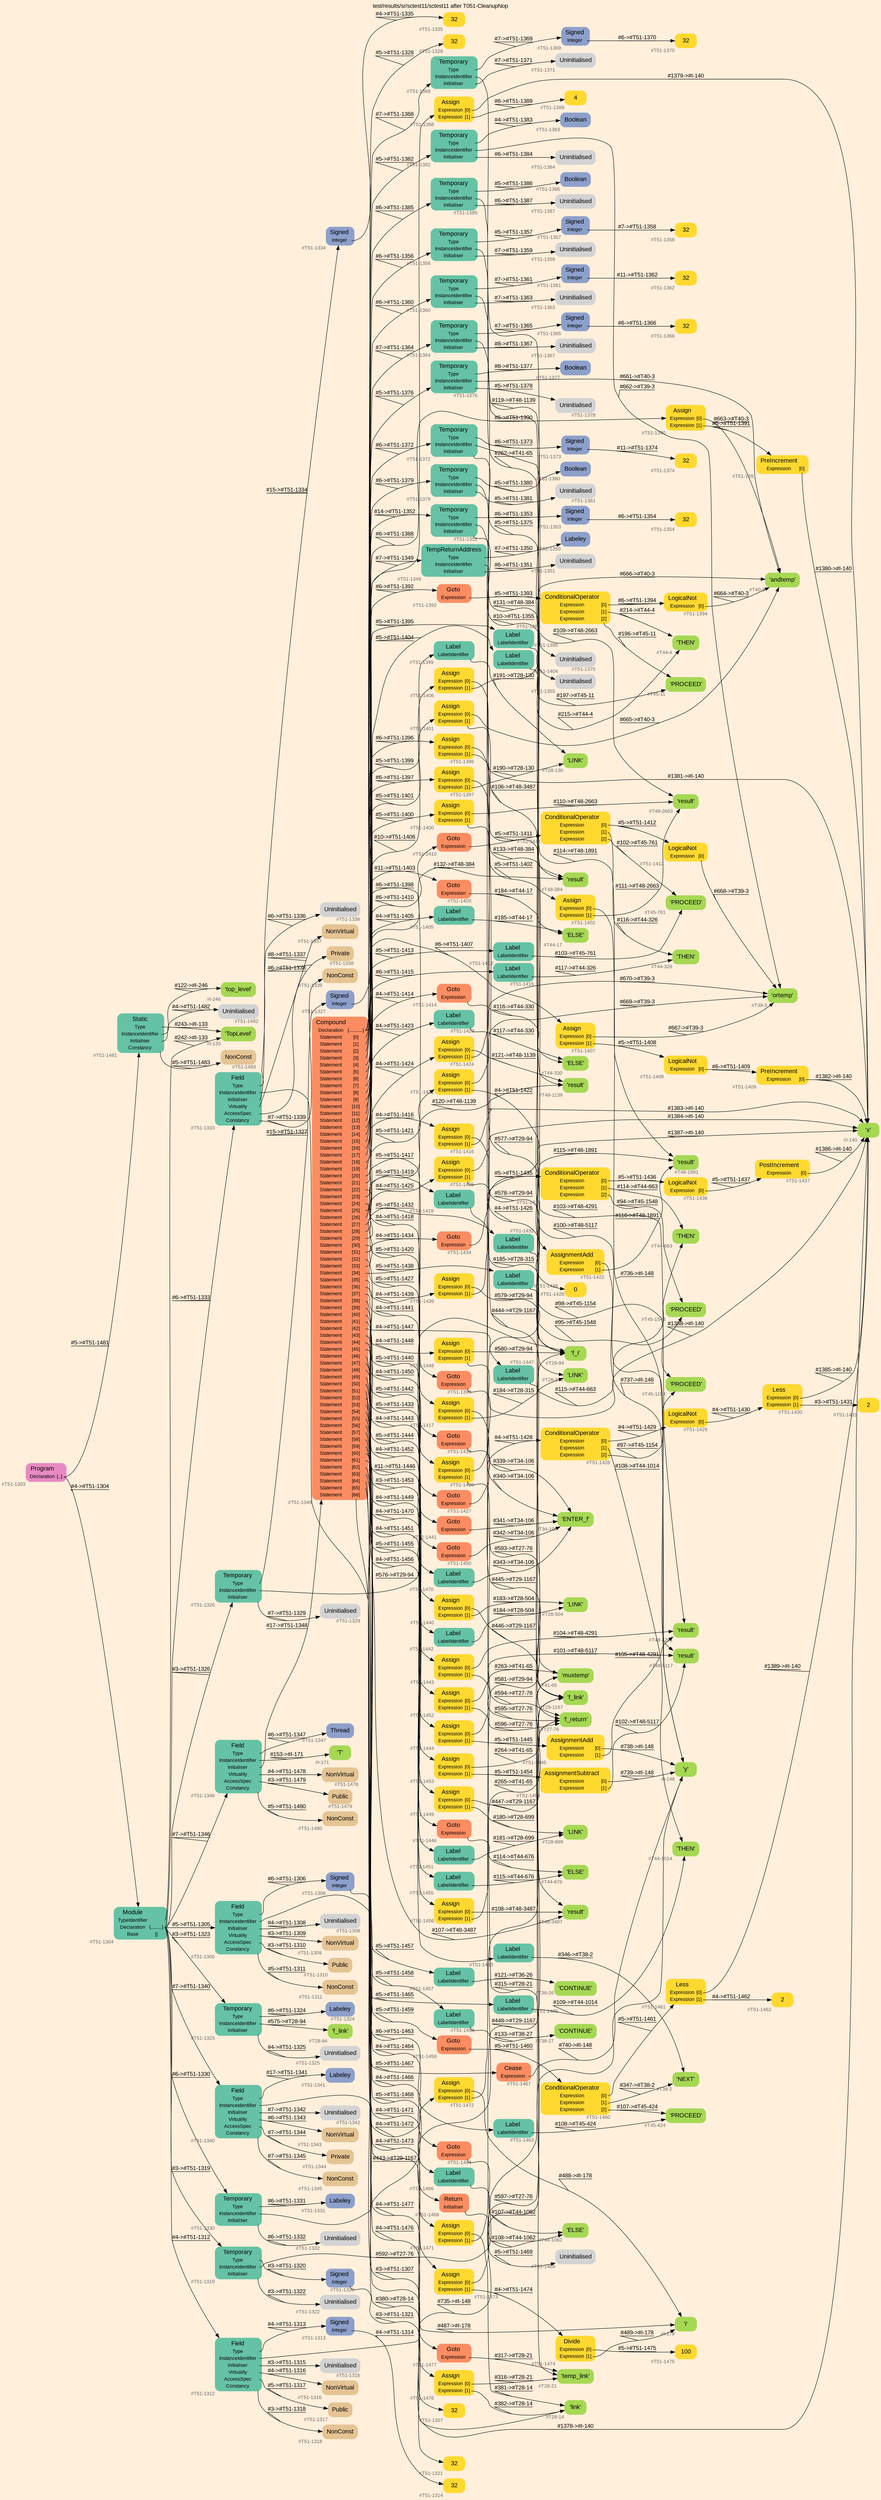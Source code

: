 digraph "test/results/sr/sctest11/sctest11 after T051-CleanupNop" {
label = "test/results/sr/sctest11/sctest11 after T051-CleanupNop"
labelloc = t
graph [
    rankdir = "LR"
    ranksep = 0.3
    bgcolor = antiquewhite1
    color = black
    fontcolor = black
    fontname = "Arial"
];
node [
    fontname = "Arial"
];
edge [
    fontname = "Arial"
];

// -------------------- node figure --------------------
// -------- block #T51-1303 ----------
"#T51-1303" [
    fillcolor = "/set28/4"
    xlabel = "#T51-1303"
    fontsize = "12"
    fontcolor = grey40
    shape = "plaintext"
    label = <<TABLE BORDER="0" CELLBORDER="0" CELLSPACING="0">
     <TR><TD><FONT COLOR="black" POINT-SIZE="15">Program</FONT></TD></TR>
     <TR><TD><FONT COLOR="black" POINT-SIZE="12">Declaration</FONT></TD><TD PORT="port0"><FONT COLOR="black" POINT-SIZE="12">{..}</FONT></TD></TR>
    </TABLE>>
    style = "rounded,filled"
];

// -------- block #T51-1304 ----------
"#T51-1304" [
    fillcolor = "/set28/1"
    xlabel = "#T51-1304"
    fontsize = "12"
    fontcolor = grey40
    shape = "plaintext"
    label = <<TABLE BORDER="0" CELLBORDER="0" CELLSPACING="0">
     <TR><TD><FONT COLOR="black" POINT-SIZE="15">Module</FONT></TD></TR>
     <TR><TD><FONT COLOR="black" POINT-SIZE="12">TypeIdentifier</FONT></TD><TD PORT="port0"></TD></TR>
     <TR><TD><FONT COLOR="black" POINT-SIZE="12">Declaration</FONT></TD><TD PORT="port1"><FONT COLOR="black" POINT-SIZE="12">{.........}</FONT></TD></TR>
     <TR><TD><FONT COLOR="black" POINT-SIZE="12">Base</FONT></TD><TD PORT="port2"><FONT COLOR="black" POINT-SIZE="12">{}</FONT></TD></TR>
    </TABLE>>
    style = "rounded,filled"
];

// -------- block #I-133 ----------
"#I-133" [
    fillcolor = "/set28/5"
    xlabel = "#I-133"
    fontsize = "12"
    fontcolor = grey40
    shape = "plaintext"
    label = <<TABLE BORDER="0" CELLBORDER="0" CELLSPACING="0">
     <TR><TD><FONT COLOR="black" POINT-SIZE="15">'TopLevel'</FONT></TD></TR>
    </TABLE>>
    style = "rounded,filled"
];

// -------- block #T51-1305 ----------
"#T51-1305" [
    fillcolor = "/set28/1"
    xlabel = "#T51-1305"
    fontsize = "12"
    fontcolor = grey40
    shape = "plaintext"
    label = <<TABLE BORDER="0" CELLBORDER="0" CELLSPACING="0">
     <TR><TD><FONT COLOR="black" POINT-SIZE="15">Field</FONT></TD></TR>
     <TR><TD><FONT COLOR="black" POINT-SIZE="12">Type</FONT></TD><TD PORT="port0"></TD></TR>
     <TR><TD><FONT COLOR="black" POINT-SIZE="12">InstanceIdentifier</FONT></TD><TD PORT="port1"></TD></TR>
     <TR><TD><FONT COLOR="black" POINT-SIZE="12">Initialiser</FONT></TD><TD PORT="port2"></TD></TR>
     <TR><TD><FONT COLOR="black" POINT-SIZE="12">Virtuality</FONT></TD><TD PORT="port3"></TD></TR>
     <TR><TD><FONT COLOR="black" POINT-SIZE="12">AccessSpec</FONT></TD><TD PORT="port4"></TD></TR>
     <TR><TD><FONT COLOR="black" POINT-SIZE="12">Constancy</FONT></TD><TD PORT="port5"></TD></TR>
    </TABLE>>
    style = "rounded,filled"
];

// -------- block #T51-1306 ----------
"#T51-1306" [
    fillcolor = "/set28/3"
    xlabel = "#T51-1306"
    fontsize = "12"
    fontcolor = grey40
    shape = "plaintext"
    label = <<TABLE BORDER="0" CELLBORDER="0" CELLSPACING="0">
     <TR><TD><FONT COLOR="black" POINT-SIZE="15">Signed</FONT></TD></TR>
     <TR><TD><FONT COLOR="black" POINT-SIZE="12">Integer</FONT></TD><TD PORT="port0"></TD></TR>
    </TABLE>>
    style = "rounded,filled"
];

// -------- block #T51-1307 ----------
"#T51-1307" [
    fillcolor = "/set28/6"
    xlabel = "#T51-1307"
    fontsize = "12"
    fontcolor = grey40
    shape = "plaintext"
    label = <<TABLE BORDER="0" CELLBORDER="0" CELLSPACING="0">
     <TR><TD><FONT COLOR="black" POINT-SIZE="15">32</FONT></TD></TR>
    </TABLE>>
    style = "rounded,filled"
];

// -------- block #I-140 ----------
"#I-140" [
    fillcolor = "/set28/5"
    xlabel = "#I-140"
    fontsize = "12"
    fontcolor = grey40
    shape = "plaintext"
    label = <<TABLE BORDER="0" CELLBORDER="0" CELLSPACING="0">
     <TR><TD><FONT COLOR="black" POINT-SIZE="15">'x'</FONT></TD></TR>
    </TABLE>>
    style = "rounded,filled"
];

// -------- block #T51-1308 ----------
"#T51-1308" [
    xlabel = "#T51-1308"
    fontsize = "12"
    fontcolor = grey40
    shape = "plaintext"
    label = <<TABLE BORDER="0" CELLBORDER="0" CELLSPACING="0">
     <TR><TD><FONT COLOR="black" POINT-SIZE="15">Uninitialised</FONT></TD></TR>
    </TABLE>>
    style = "rounded,filled"
];

// -------- block #T51-1309 ----------
"#T51-1309" [
    fillcolor = "/set28/7"
    xlabel = "#T51-1309"
    fontsize = "12"
    fontcolor = grey40
    shape = "plaintext"
    label = <<TABLE BORDER="0" CELLBORDER="0" CELLSPACING="0">
     <TR><TD><FONT COLOR="black" POINT-SIZE="15">NonVirtual</FONT></TD></TR>
    </TABLE>>
    style = "rounded,filled"
];

// -------- block #T51-1310 ----------
"#T51-1310" [
    fillcolor = "/set28/7"
    xlabel = "#T51-1310"
    fontsize = "12"
    fontcolor = grey40
    shape = "plaintext"
    label = <<TABLE BORDER="0" CELLBORDER="0" CELLSPACING="0">
     <TR><TD><FONT COLOR="black" POINT-SIZE="15">Public</FONT></TD></TR>
    </TABLE>>
    style = "rounded,filled"
];

// -------- block #T51-1311 ----------
"#T51-1311" [
    fillcolor = "/set28/7"
    xlabel = "#T51-1311"
    fontsize = "12"
    fontcolor = grey40
    shape = "plaintext"
    label = <<TABLE BORDER="0" CELLBORDER="0" CELLSPACING="0">
     <TR><TD><FONT COLOR="black" POINT-SIZE="15">NonConst</FONT></TD></TR>
    </TABLE>>
    style = "rounded,filled"
];

// -------- block #T51-1312 ----------
"#T51-1312" [
    fillcolor = "/set28/1"
    xlabel = "#T51-1312"
    fontsize = "12"
    fontcolor = grey40
    shape = "plaintext"
    label = <<TABLE BORDER="0" CELLBORDER="0" CELLSPACING="0">
     <TR><TD><FONT COLOR="black" POINT-SIZE="15">Field</FONT></TD></TR>
     <TR><TD><FONT COLOR="black" POINT-SIZE="12">Type</FONT></TD><TD PORT="port0"></TD></TR>
     <TR><TD><FONT COLOR="black" POINT-SIZE="12">InstanceIdentifier</FONT></TD><TD PORT="port1"></TD></TR>
     <TR><TD><FONT COLOR="black" POINT-SIZE="12">Initialiser</FONT></TD><TD PORT="port2"></TD></TR>
     <TR><TD><FONT COLOR="black" POINT-SIZE="12">Virtuality</FONT></TD><TD PORT="port3"></TD></TR>
     <TR><TD><FONT COLOR="black" POINT-SIZE="12">AccessSpec</FONT></TD><TD PORT="port4"></TD></TR>
     <TR><TD><FONT COLOR="black" POINT-SIZE="12">Constancy</FONT></TD><TD PORT="port5"></TD></TR>
    </TABLE>>
    style = "rounded,filled"
];

// -------- block #T51-1313 ----------
"#T51-1313" [
    fillcolor = "/set28/3"
    xlabel = "#T51-1313"
    fontsize = "12"
    fontcolor = grey40
    shape = "plaintext"
    label = <<TABLE BORDER="0" CELLBORDER="0" CELLSPACING="0">
     <TR><TD><FONT COLOR="black" POINT-SIZE="15">Signed</FONT></TD></TR>
     <TR><TD><FONT COLOR="black" POINT-SIZE="12">Integer</FONT></TD><TD PORT="port0"></TD></TR>
    </TABLE>>
    style = "rounded,filled"
];

// -------- block #T51-1314 ----------
"#T51-1314" [
    fillcolor = "/set28/6"
    xlabel = "#T51-1314"
    fontsize = "12"
    fontcolor = grey40
    shape = "plaintext"
    label = <<TABLE BORDER="0" CELLBORDER="0" CELLSPACING="0">
     <TR><TD><FONT COLOR="black" POINT-SIZE="15">32</FONT></TD></TR>
    </TABLE>>
    style = "rounded,filled"
];

// -------- block #I-148 ----------
"#I-148" [
    fillcolor = "/set28/5"
    xlabel = "#I-148"
    fontsize = "12"
    fontcolor = grey40
    shape = "plaintext"
    label = <<TABLE BORDER="0" CELLBORDER="0" CELLSPACING="0">
     <TR><TD><FONT COLOR="black" POINT-SIZE="15">'y'</FONT></TD></TR>
    </TABLE>>
    style = "rounded,filled"
];

// -------- block #T51-1315 ----------
"#T51-1315" [
    xlabel = "#T51-1315"
    fontsize = "12"
    fontcolor = grey40
    shape = "plaintext"
    label = <<TABLE BORDER="0" CELLBORDER="0" CELLSPACING="0">
     <TR><TD><FONT COLOR="black" POINT-SIZE="15">Uninitialised</FONT></TD></TR>
    </TABLE>>
    style = "rounded,filled"
];

// -------- block #T51-1316 ----------
"#T51-1316" [
    fillcolor = "/set28/7"
    xlabel = "#T51-1316"
    fontsize = "12"
    fontcolor = grey40
    shape = "plaintext"
    label = <<TABLE BORDER="0" CELLBORDER="0" CELLSPACING="0">
     <TR><TD><FONT COLOR="black" POINT-SIZE="15">NonVirtual</FONT></TD></TR>
    </TABLE>>
    style = "rounded,filled"
];

// -------- block #T51-1317 ----------
"#T51-1317" [
    fillcolor = "/set28/7"
    xlabel = "#T51-1317"
    fontsize = "12"
    fontcolor = grey40
    shape = "plaintext"
    label = <<TABLE BORDER="0" CELLBORDER="0" CELLSPACING="0">
     <TR><TD><FONT COLOR="black" POINT-SIZE="15">Public</FONT></TD></TR>
    </TABLE>>
    style = "rounded,filled"
];

// -------- block #T51-1318 ----------
"#T51-1318" [
    fillcolor = "/set28/7"
    xlabel = "#T51-1318"
    fontsize = "12"
    fontcolor = grey40
    shape = "plaintext"
    label = <<TABLE BORDER="0" CELLBORDER="0" CELLSPACING="0">
     <TR><TD><FONT COLOR="black" POINT-SIZE="15">NonConst</FONT></TD></TR>
    </TABLE>>
    style = "rounded,filled"
];

// -------- block #T51-1319 ----------
"#T51-1319" [
    fillcolor = "/set28/1"
    xlabel = "#T51-1319"
    fontsize = "12"
    fontcolor = grey40
    shape = "plaintext"
    label = <<TABLE BORDER="0" CELLBORDER="0" CELLSPACING="0">
     <TR><TD><FONT COLOR="black" POINT-SIZE="15">Temporary</FONT></TD></TR>
     <TR><TD><FONT COLOR="black" POINT-SIZE="12">Type</FONT></TD><TD PORT="port0"></TD></TR>
     <TR><TD><FONT COLOR="black" POINT-SIZE="12">InstanceIdentifier</FONT></TD><TD PORT="port1"></TD></TR>
     <TR><TD><FONT COLOR="black" POINT-SIZE="12">Initialiser</FONT></TD><TD PORT="port2"></TD></TR>
    </TABLE>>
    style = "rounded,filled"
];

// -------- block #T51-1320 ----------
"#T51-1320" [
    fillcolor = "/set28/3"
    xlabel = "#T51-1320"
    fontsize = "12"
    fontcolor = grey40
    shape = "plaintext"
    label = <<TABLE BORDER="0" CELLBORDER="0" CELLSPACING="0">
     <TR><TD><FONT COLOR="black" POINT-SIZE="15">Signed</FONT></TD></TR>
     <TR><TD><FONT COLOR="black" POINT-SIZE="12">Integer</FONT></TD><TD PORT="port0"></TD></TR>
    </TABLE>>
    style = "rounded,filled"
];

// -------- block #T51-1321 ----------
"#T51-1321" [
    fillcolor = "/set28/6"
    xlabel = "#T51-1321"
    fontsize = "12"
    fontcolor = grey40
    shape = "plaintext"
    label = <<TABLE BORDER="0" CELLBORDER="0" CELLSPACING="0">
     <TR><TD><FONT COLOR="black" POINT-SIZE="15">32</FONT></TD></TR>
    </TABLE>>
    style = "rounded,filled"
];

// -------- block #T27-76 ----------
"#T27-76" [
    fillcolor = "/set28/5"
    xlabel = "#T27-76"
    fontsize = "12"
    fontcolor = grey40
    shape = "plaintext"
    label = <<TABLE BORDER="0" CELLBORDER="0" CELLSPACING="0">
     <TR><TD><FONT COLOR="black" POINT-SIZE="15">'f_return'</FONT></TD></TR>
    </TABLE>>
    style = "rounded,filled"
];

// -------- block #T51-1322 ----------
"#T51-1322" [
    xlabel = "#T51-1322"
    fontsize = "12"
    fontcolor = grey40
    shape = "plaintext"
    label = <<TABLE BORDER="0" CELLBORDER="0" CELLSPACING="0">
     <TR><TD><FONT COLOR="black" POINT-SIZE="15">Uninitialised</FONT></TD></TR>
    </TABLE>>
    style = "rounded,filled"
];

// -------- block #T51-1323 ----------
"#T51-1323" [
    fillcolor = "/set28/1"
    xlabel = "#T51-1323"
    fontsize = "12"
    fontcolor = grey40
    shape = "plaintext"
    label = <<TABLE BORDER="0" CELLBORDER="0" CELLSPACING="0">
     <TR><TD><FONT COLOR="black" POINT-SIZE="15">Temporary</FONT></TD></TR>
     <TR><TD><FONT COLOR="black" POINT-SIZE="12">Type</FONT></TD><TD PORT="port0"></TD></TR>
     <TR><TD><FONT COLOR="black" POINT-SIZE="12">InstanceIdentifier</FONT></TD><TD PORT="port1"></TD></TR>
     <TR><TD><FONT COLOR="black" POINT-SIZE="12">Initialiser</FONT></TD><TD PORT="port2"></TD></TR>
    </TABLE>>
    style = "rounded,filled"
];

// -------- block #T51-1324 ----------
"#T51-1324" [
    fillcolor = "/set28/3"
    xlabel = "#T51-1324"
    fontsize = "12"
    fontcolor = grey40
    shape = "plaintext"
    label = <<TABLE BORDER="0" CELLBORDER="0" CELLSPACING="0">
     <TR><TD><FONT COLOR="black" POINT-SIZE="15">Labeley</FONT></TD></TR>
    </TABLE>>
    style = "rounded,filled"
];

// -------- block #T28-94 ----------
"#T28-94" [
    fillcolor = "/set28/5"
    xlabel = "#T28-94"
    fontsize = "12"
    fontcolor = grey40
    shape = "plaintext"
    label = <<TABLE BORDER="0" CELLBORDER="0" CELLSPACING="0">
     <TR><TD><FONT COLOR="black" POINT-SIZE="15">'f_link'</FONT></TD></TR>
    </TABLE>>
    style = "rounded,filled"
];

// -------- block #T51-1325 ----------
"#T51-1325" [
    xlabel = "#T51-1325"
    fontsize = "12"
    fontcolor = grey40
    shape = "plaintext"
    label = <<TABLE BORDER="0" CELLBORDER="0" CELLSPACING="0">
     <TR><TD><FONT COLOR="black" POINT-SIZE="15">Uninitialised</FONT></TD></TR>
    </TABLE>>
    style = "rounded,filled"
];

// -------- block #T51-1326 ----------
"#T51-1326" [
    fillcolor = "/set28/1"
    xlabel = "#T51-1326"
    fontsize = "12"
    fontcolor = grey40
    shape = "plaintext"
    label = <<TABLE BORDER="0" CELLBORDER="0" CELLSPACING="0">
     <TR><TD><FONT COLOR="black" POINT-SIZE="15">Temporary</FONT></TD></TR>
     <TR><TD><FONT COLOR="black" POINT-SIZE="12">Type</FONT></TD><TD PORT="port0"></TD></TR>
     <TR><TD><FONT COLOR="black" POINT-SIZE="12">InstanceIdentifier</FONT></TD><TD PORT="port1"></TD></TR>
     <TR><TD><FONT COLOR="black" POINT-SIZE="12">Initialiser</FONT></TD><TD PORT="port2"></TD></TR>
    </TABLE>>
    style = "rounded,filled"
];

// -------- block #T51-1327 ----------
"#T51-1327" [
    fillcolor = "/set28/3"
    xlabel = "#T51-1327"
    fontsize = "12"
    fontcolor = grey40
    shape = "plaintext"
    label = <<TABLE BORDER="0" CELLBORDER="0" CELLSPACING="0">
     <TR><TD><FONT COLOR="black" POINT-SIZE="15">Signed</FONT></TD></TR>
     <TR><TD><FONT COLOR="black" POINT-SIZE="12">Integer</FONT></TD><TD PORT="port0"></TD></TR>
    </TABLE>>
    style = "rounded,filled"
];

// -------- block #T51-1328 ----------
"#T51-1328" [
    fillcolor = "/set28/6"
    xlabel = "#T51-1328"
    fontsize = "12"
    fontcolor = grey40
    shape = "plaintext"
    label = <<TABLE BORDER="0" CELLBORDER="0" CELLSPACING="0">
     <TR><TD><FONT COLOR="black" POINT-SIZE="15">32</FONT></TD></TR>
    </TABLE>>
    style = "rounded,filled"
];

// -------- block #T29-94 ----------
"#T29-94" [
    fillcolor = "/set28/5"
    xlabel = "#T29-94"
    fontsize = "12"
    fontcolor = grey40
    shape = "plaintext"
    label = <<TABLE BORDER="0" CELLBORDER="0" CELLSPACING="0">
     <TR><TD><FONT COLOR="black" POINT-SIZE="15">'f_i'</FONT></TD></TR>
    </TABLE>>
    style = "rounded,filled"
];

// -------- block #T51-1329 ----------
"#T51-1329" [
    xlabel = "#T51-1329"
    fontsize = "12"
    fontcolor = grey40
    shape = "plaintext"
    label = <<TABLE BORDER="0" CELLBORDER="0" CELLSPACING="0">
     <TR><TD><FONT COLOR="black" POINT-SIZE="15">Uninitialised</FONT></TD></TR>
    </TABLE>>
    style = "rounded,filled"
];

// -------- block #T51-1330 ----------
"#T51-1330" [
    fillcolor = "/set28/1"
    xlabel = "#T51-1330"
    fontsize = "12"
    fontcolor = grey40
    shape = "plaintext"
    label = <<TABLE BORDER="0" CELLBORDER="0" CELLSPACING="0">
     <TR><TD><FONT COLOR="black" POINT-SIZE="15">Temporary</FONT></TD></TR>
     <TR><TD><FONT COLOR="black" POINT-SIZE="12">Type</FONT></TD><TD PORT="port0"></TD></TR>
     <TR><TD><FONT COLOR="black" POINT-SIZE="12">InstanceIdentifier</FONT></TD><TD PORT="port1"></TD></TR>
     <TR><TD><FONT COLOR="black" POINT-SIZE="12">Initialiser</FONT></TD><TD PORT="port2"></TD></TR>
    </TABLE>>
    style = "rounded,filled"
];

// -------- block #T51-1331 ----------
"#T51-1331" [
    fillcolor = "/set28/3"
    xlabel = "#T51-1331"
    fontsize = "12"
    fontcolor = grey40
    shape = "plaintext"
    label = <<TABLE BORDER="0" CELLBORDER="0" CELLSPACING="0">
     <TR><TD><FONT COLOR="black" POINT-SIZE="15">Labeley</FONT></TD></TR>
    </TABLE>>
    style = "rounded,filled"
];

// -------- block #T29-1167 ----------
"#T29-1167" [
    fillcolor = "/set28/5"
    xlabel = "#T29-1167"
    fontsize = "12"
    fontcolor = grey40
    shape = "plaintext"
    label = <<TABLE BORDER="0" CELLBORDER="0" CELLSPACING="0">
     <TR><TD><FONT COLOR="black" POINT-SIZE="15">'f_link'</FONT></TD></TR>
    </TABLE>>
    style = "rounded,filled"
];

// -------- block #T51-1332 ----------
"#T51-1332" [
    xlabel = "#T51-1332"
    fontsize = "12"
    fontcolor = grey40
    shape = "plaintext"
    label = <<TABLE BORDER="0" CELLBORDER="0" CELLSPACING="0">
     <TR><TD><FONT COLOR="black" POINT-SIZE="15">Uninitialised</FONT></TD></TR>
    </TABLE>>
    style = "rounded,filled"
];

// -------- block #T51-1333 ----------
"#T51-1333" [
    fillcolor = "/set28/1"
    xlabel = "#T51-1333"
    fontsize = "12"
    fontcolor = grey40
    shape = "plaintext"
    label = <<TABLE BORDER="0" CELLBORDER="0" CELLSPACING="0">
     <TR><TD><FONT COLOR="black" POINT-SIZE="15">Field</FONT></TD></TR>
     <TR><TD><FONT COLOR="black" POINT-SIZE="12">Type</FONT></TD><TD PORT="port0"></TD></TR>
     <TR><TD><FONT COLOR="black" POINT-SIZE="12">InstanceIdentifier</FONT></TD><TD PORT="port1"></TD></TR>
     <TR><TD><FONT COLOR="black" POINT-SIZE="12">Initialiser</FONT></TD><TD PORT="port2"></TD></TR>
     <TR><TD><FONT COLOR="black" POINT-SIZE="12">Virtuality</FONT></TD><TD PORT="port3"></TD></TR>
     <TR><TD><FONT COLOR="black" POINT-SIZE="12">AccessSpec</FONT></TD><TD PORT="port4"></TD></TR>
     <TR><TD><FONT COLOR="black" POINT-SIZE="12">Constancy</FONT></TD><TD PORT="port5"></TD></TR>
    </TABLE>>
    style = "rounded,filled"
];

// -------- block #T51-1334 ----------
"#T51-1334" [
    fillcolor = "/set28/3"
    xlabel = "#T51-1334"
    fontsize = "12"
    fontcolor = grey40
    shape = "plaintext"
    label = <<TABLE BORDER="0" CELLBORDER="0" CELLSPACING="0">
     <TR><TD><FONT COLOR="black" POINT-SIZE="15">Signed</FONT></TD></TR>
     <TR><TD><FONT COLOR="black" POINT-SIZE="12">Integer</FONT></TD><TD PORT="port0"></TD></TR>
    </TABLE>>
    style = "rounded,filled"
];

// -------- block #T51-1335 ----------
"#T51-1335" [
    fillcolor = "/set28/6"
    xlabel = "#T51-1335"
    fontsize = "12"
    fontcolor = grey40
    shape = "plaintext"
    label = <<TABLE BORDER="0" CELLBORDER="0" CELLSPACING="0">
     <TR><TD><FONT COLOR="black" POINT-SIZE="15">32</FONT></TD></TR>
    </TABLE>>
    style = "rounded,filled"
];

// -------- block #I-178 ----------
"#I-178" [
    fillcolor = "/set28/5"
    xlabel = "#I-178"
    fontsize = "12"
    fontcolor = grey40
    shape = "plaintext"
    label = <<TABLE BORDER="0" CELLBORDER="0" CELLSPACING="0">
     <TR><TD><FONT COLOR="black" POINT-SIZE="15">'i'</FONT></TD></TR>
    </TABLE>>
    style = "rounded,filled"
];

// -------- block #T51-1336 ----------
"#T51-1336" [
    xlabel = "#T51-1336"
    fontsize = "12"
    fontcolor = grey40
    shape = "plaintext"
    label = <<TABLE BORDER="0" CELLBORDER="0" CELLSPACING="0">
     <TR><TD><FONT COLOR="black" POINT-SIZE="15">Uninitialised</FONT></TD></TR>
    </TABLE>>
    style = "rounded,filled"
];

// -------- block #T51-1337 ----------
"#T51-1337" [
    fillcolor = "/set28/7"
    xlabel = "#T51-1337"
    fontsize = "12"
    fontcolor = grey40
    shape = "plaintext"
    label = <<TABLE BORDER="0" CELLBORDER="0" CELLSPACING="0">
     <TR><TD><FONT COLOR="black" POINT-SIZE="15">NonVirtual</FONT></TD></TR>
    </TABLE>>
    style = "rounded,filled"
];

// -------- block #T51-1338 ----------
"#T51-1338" [
    fillcolor = "/set28/7"
    xlabel = "#T51-1338"
    fontsize = "12"
    fontcolor = grey40
    shape = "plaintext"
    label = <<TABLE BORDER="0" CELLBORDER="0" CELLSPACING="0">
     <TR><TD><FONT COLOR="black" POINT-SIZE="15">Private</FONT></TD></TR>
    </TABLE>>
    style = "rounded,filled"
];

// -------- block #T51-1339 ----------
"#T51-1339" [
    fillcolor = "/set28/7"
    xlabel = "#T51-1339"
    fontsize = "12"
    fontcolor = grey40
    shape = "plaintext"
    label = <<TABLE BORDER="0" CELLBORDER="0" CELLSPACING="0">
     <TR><TD><FONT COLOR="black" POINT-SIZE="15">NonConst</FONT></TD></TR>
    </TABLE>>
    style = "rounded,filled"
];

// -------- block #T51-1340 ----------
"#T51-1340" [
    fillcolor = "/set28/1"
    xlabel = "#T51-1340"
    fontsize = "12"
    fontcolor = grey40
    shape = "plaintext"
    label = <<TABLE BORDER="0" CELLBORDER="0" CELLSPACING="0">
     <TR><TD><FONT COLOR="black" POINT-SIZE="15">Field</FONT></TD></TR>
     <TR><TD><FONT COLOR="black" POINT-SIZE="12">Type</FONT></TD><TD PORT="port0"></TD></TR>
     <TR><TD><FONT COLOR="black" POINT-SIZE="12">InstanceIdentifier</FONT></TD><TD PORT="port1"></TD></TR>
     <TR><TD><FONT COLOR="black" POINT-SIZE="12">Initialiser</FONT></TD><TD PORT="port2"></TD></TR>
     <TR><TD><FONT COLOR="black" POINT-SIZE="12">Virtuality</FONT></TD><TD PORT="port3"></TD></TR>
     <TR><TD><FONT COLOR="black" POINT-SIZE="12">AccessSpec</FONT></TD><TD PORT="port4"></TD></TR>
     <TR><TD><FONT COLOR="black" POINT-SIZE="12">Constancy</FONT></TD><TD PORT="port5"></TD></TR>
    </TABLE>>
    style = "rounded,filled"
];

// -------- block #T51-1341 ----------
"#T51-1341" [
    fillcolor = "/set28/3"
    xlabel = "#T51-1341"
    fontsize = "12"
    fontcolor = grey40
    shape = "plaintext"
    label = <<TABLE BORDER="0" CELLBORDER="0" CELLSPACING="0">
     <TR><TD><FONT COLOR="black" POINT-SIZE="15">Labeley</FONT></TD></TR>
    </TABLE>>
    style = "rounded,filled"
];

// -------- block #T28-14 ----------
"#T28-14" [
    fillcolor = "/set28/5"
    xlabel = "#T28-14"
    fontsize = "12"
    fontcolor = grey40
    shape = "plaintext"
    label = <<TABLE BORDER="0" CELLBORDER="0" CELLSPACING="0">
     <TR><TD><FONT COLOR="black" POINT-SIZE="15">'link'</FONT></TD></TR>
    </TABLE>>
    style = "rounded,filled"
];

// -------- block #T51-1342 ----------
"#T51-1342" [
    xlabel = "#T51-1342"
    fontsize = "12"
    fontcolor = grey40
    shape = "plaintext"
    label = <<TABLE BORDER="0" CELLBORDER="0" CELLSPACING="0">
     <TR><TD><FONT COLOR="black" POINT-SIZE="15">Uninitialised</FONT></TD></TR>
    </TABLE>>
    style = "rounded,filled"
];

// -------- block #T51-1343 ----------
"#T51-1343" [
    fillcolor = "/set28/7"
    xlabel = "#T51-1343"
    fontsize = "12"
    fontcolor = grey40
    shape = "plaintext"
    label = <<TABLE BORDER="0" CELLBORDER="0" CELLSPACING="0">
     <TR><TD><FONT COLOR="black" POINT-SIZE="15">NonVirtual</FONT></TD></TR>
    </TABLE>>
    style = "rounded,filled"
];

// -------- block #T51-1344 ----------
"#T51-1344" [
    fillcolor = "/set28/7"
    xlabel = "#T51-1344"
    fontsize = "12"
    fontcolor = grey40
    shape = "plaintext"
    label = <<TABLE BORDER="0" CELLBORDER="0" CELLSPACING="0">
     <TR><TD><FONT COLOR="black" POINT-SIZE="15">Private</FONT></TD></TR>
    </TABLE>>
    style = "rounded,filled"
];

// -------- block #T51-1345 ----------
"#T51-1345" [
    fillcolor = "/set28/7"
    xlabel = "#T51-1345"
    fontsize = "12"
    fontcolor = grey40
    shape = "plaintext"
    label = <<TABLE BORDER="0" CELLBORDER="0" CELLSPACING="0">
     <TR><TD><FONT COLOR="black" POINT-SIZE="15">NonConst</FONT></TD></TR>
    </TABLE>>
    style = "rounded,filled"
];

// -------- block #T51-1346 ----------
"#T51-1346" [
    fillcolor = "/set28/1"
    xlabel = "#T51-1346"
    fontsize = "12"
    fontcolor = grey40
    shape = "plaintext"
    label = <<TABLE BORDER="0" CELLBORDER="0" CELLSPACING="0">
     <TR><TD><FONT COLOR="black" POINT-SIZE="15">Field</FONT></TD></TR>
     <TR><TD><FONT COLOR="black" POINT-SIZE="12">Type</FONT></TD><TD PORT="port0"></TD></TR>
     <TR><TD><FONT COLOR="black" POINT-SIZE="12">InstanceIdentifier</FONT></TD><TD PORT="port1"></TD></TR>
     <TR><TD><FONT COLOR="black" POINT-SIZE="12">Initialiser</FONT></TD><TD PORT="port2"></TD></TR>
     <TR><TD><FONT COLOR="black" POINT-SIZE="12">Virtuality</FONT></TD><TD PORT="port3"></TD></TR>
     <TR><TD><FONT COLOR="black" POINT-SIZE="12">AccessSpec</FONT></TD><TD PORT="port4"></TD></TR>
     <TR><TD><FONT COLOR="black" POINT-SIZE="12">Constancy</FONT></TD><TD PORT="port5"></TD></TR>
    </TABLE>>
    style = "rounded,filled"
];

// -------- block #T51-1347 ----------
"#T51-1347" [
    fillcolor = "/set28/3"
    xlabel = "#T51-1347"
    fontsize = "12"
    fontcolor = grey40
    shape = "plaintext"
    label = <<TABLE BORDER="0" CELLBORDER="0" CELLSPACING="0">
     <TR><TD><FONT COLOR="black" POINT-SIZE="15">Thread</FONT></TD></TR>
    </TABLE>>
    style = "rounded,filled"
];

// -------- block #I-171 ----------
"#I-171" [
    fillcolor = "/set28/5"
    xlabel = "#I-171"
    fontsize = "12"
    fontcolor = grey40
    shape = "plaintext"
    label = <<TABLE BORDER="0" CELLBORDER="0" CELLSPACING="0">
     <TR><TD><FONT COLOR="black" POINT-SIZE="15">'T'</FONT></TD></TR>
    </TABLE>>
    style = "rounded,filled"
];

// -------- block #T51-1348 ----------
"#T51-1348" [
    fillcolor = "/set28/2"
    xlabel = "#T51-1348"
    fontsize = "12"
    fontcolor = grey40
    shape = "plaintext"
    label = <<TABLE BORDER="0" CELLBORDER="0" CELLSPACING="0">
     <TR><TD><FONT COLOR="black" POINT-SIZE="15">Compound</FONT></TD></TR>
     <TR><TD><FONT COLOR="black" POINT-SIZE="12">Declaration</FONT></TD><TD PORT="port0"><FONT COLOR="black" POINT-SIZE="12">{...........}</FONT></TD></TR>
     <TR><TD><FONT COLOR="black" POINT-SIZE="12">Statement</FONT></TD><TD PORT="port1"><FONT COLOR="black" POINT-SIZE="12">[0]</FONT></TD></TR>
     <TR><TD><FONT COLOR="black" POINT-SIZE="12">Statement</FONT></TD><TD PORT="port2"><FONT COLOR="black" POINT-SIZE="12">[1]</FONT></TD></TR>
     <TR><TD><FONT COLOR="black" POINT-SIZE="12">Statement</FONT></TD><TD PORT="port3"><FONT COLOR="black" POINT-SIZE="12">[2]</FONT></TD></TR>
     <TR><TD><FONT COLOR="black" POINT-SIZE="12">Statement</FONT></TD><TD PORT="port4"><FONT COLOR="black" POINT-SIZE="12">[3]</FONT></TD></TR>
     <TR><TD><FONT COLOR="black" POINT-SIZE="12">Statement</FONT></TD><TD PORT="port5"><FONT COLOR="black" POINT-SIZE="12">[4]</FONT></TD></TR>
     <TR><TD><FONT COLOR="black" POINT-SIZE="12">Statement</FONT></TD><TD PORT="port6"><FONT COLOR="black" POINT-SIZE="12">[5]</FONT></TD></TR>
     <TR><TD><FONT COLOR="black" POINT-SIZE="12">Statement</FONT></TD><TD PORT="port7"><FONT COLOR="black" POINT-SIZE="12">[6]</FONT></TD></TR>
     <TR><TD><FONT COLOR="black" POINT-SIZE="12">Statement</FONT></TD><TD PORT="port8"><FONT COLOR="black" POINT-SIZE="12">[7]</FONT></TD></TR>
     <TR><TD><FONT COLOR="black" POINT-SIZE="12">Statement</FONT></TD><TD PORT="port9"><FONT COLOR="black" POINT-SIZE="12">[8]</FONT></TD></TR>
     <TR><TD><FONT COLOR="black" POINT-SIZE="12">Statement</FONT></TD><TD PORT="port10"><FONT COLOR="black" POINT-SIZE="12">[9]</FONT></TD></TR>
     <TR><TD><FONT COLOR="black" POINT-SIZE="12">Statement</FONT></TD><TD PORT="port11"><FONT COLOR="black" POINT-SIZE="12">[10]</FONT></TD></TR>
     <TR><TD><FONT COLOR="black" POINT-SIZE="12">Statement</FONT></TD><TD PORT="port12"><FONT COLOR="black" POINT-SIZE="12">[11]</FONT></TD></TR>
     <TR><TD><FONT COLOR="black" POINT-SIZE="12">Statement</FONT></TD><TD PORT="port13"><FONT COLOR="black" POINT-SIZE="12">[12]</FONT></TD></TR>
     <TR><TD><FONT COLOR="black" POINT-SIZE="12">Statement</FONT></TD><TD PORT="port14"><FONT COLOR="black" POINT-SIZE="12">[13]</FONT></TD></TR>
     <TR><TD><FONT COLOR="black" POINT-SIZE="12">Statement</FONT></TD><TD PORT="port15"><FONT COLOR="black" POINT-SIZE="12">[14]</FONT></TD></TR>
     <TR><TD><FONT COLOR="black" POINT-SIZE="12">Statement</FONT></TD><TD PORT="port16"><FONT COLOR="black" POINT-SIZE="12">[15]</FONT></TD></TR>
     <TR><TD><FONT COLOR="black" POINT-SIZE="12">Statement</FONT></TD><TD PORT="port17"><FONT COLOR="black" POINT-SIZE="12">[16]</FONT></TD></TR>
     <TR><TD><FONT COLOR="black" POINT-SIZE="12">Statement</FONT></TD><TD PORT="port18"><FONT COLOR="black" POINT-SIZE="12">[17]</FONT></TD></TR>
     <TR><TD><FONT COLOR="black" POINT-SIZE="12">Statement</FONT></TD><TD PORT="port19"><FONT COLOR="black" POINT-SIZE="12">[18]</FONT></TD></TR>
     <TR><TD><FONT COLOR="black" POINT-SIZE="12">Statement</FONT></TD><TD PORT="port20"><FONT COLOR="black" POINT-SIZE="12">[19]</FONT></TD></TR>
     <TR><TD><FONT COLOR="black" POINT-SIZE="12">Statement</FONT></TD><TD PORT="port21"><FONT COLOR="black" POINT-SIZE="12">[20]</FONT></TD></TR>
     <TR><TD><FONT COLOR="black" POINT-SIZE="12">Statement</FONT></TD><TD PORT="port22"><FONT COLOR="black" POINT-SIZE="12">[21]</FONT></TD></TR>
     <TR><TD><FONT COLOR="black" POINT-SIZE="12">Statement</FONT></TD><TD PORT="port23"><FONT COLOR="black" POINT-SIZE="12">[22]</FONT></TD></TR>
     <TR><TD><FONT COLOR="black" POINT-SIZE="12">Statement</FONT></TD><TD PORT="port24"><FONT COLOR="black" POINT-SIZE="12">[23]</FONT></TD></TR>
     <TR><TD><FONT COLOR="black" POINT-SIZE="12">Statement</FONT></TD><TD PORT="port25"><FONT COLOR="black" POINT-SIZE="12">[24]</FONT></TD></TR>
     <TR><TD><FONT COLOR="black" POINT-SIZE="12">Statement</FONT></TD><TD PORT="port26"><FONT COLOR="black" POINT-SIZE="12">[25]</FONT></TD></TR>
     <TR><TD><FONT COLOR="black" POINT-SIZE="12">Statement</FONT></TD><TD PORT="port27"><FONT COLOR="black" POINT-SIZE="12">[26]</FONT></TD></TR>
     <TR><TD><FONT COLOR="black" POINT-SIZE="12">Statement</FONT></TD><TD PORT="port28"><FONT COLOR="black" POINT-SIZE="12">[27]</FONT></TD></TR>
     <TR><TD><FONT COLOR="black" POINT-SIZE="12">Statement</FONT></TD><TD PORT="port29"><FONT COLOR="black" POINT-SIZE="12">[28]</FONT></TD></TR>
     <TR><TD><FONT COLOR="black" POINT-SIZE="12">Statement</FONT></TD><TD PORT="port30"><FONT COLOR="black" POINT-SIZE="12">[29]</FONT></TD></TR>
     <TR><TD><FONT COLOR="black" POINT-SIZE="12">Statement</FONT></TD><TD PORT="port31"><FONT COLOR="black" POINT-SIZE="12">[30]</FONT></TD></TR>
     <TR><TD><FONT COLOR="black" POINT-SIZE="12">Statement</FONT></TD><TD PORT="port32"><FONT COLOR="black" POINT-SIZE="12">[31]</FONT></TD></TR>
     <TR><TD><FONT COLOR="black" POINT-SIZE="12">Statement</FONT></TD><TD PORT="port33"><FONT COLOR="black" POINT-SIZE="12">[32]</FONT></TD></TR>
     <TR><TD><FONT COLOR="black" POINT-SIZE="12">Statement</FONT></TD><TD PORT="port34"><FONT COLOR="black" POINT-SIZE="12">[33]</FONT></TD></TR>
     <TR><TD><FONT COLOR="black" POINT-SIZE="12">Statement</FONT></TD><TD PORT="port35"><FONT COLOR="black" POINT-SIZE="12">[34]</FONT></TD></TR>
     <TR><TD><FONT COLOR="black" POINT-SIZE="12">Statement</FONT></TD><TD PORT="port36"><FONT COLOR="black" POINT-SIZE="12">[35]</FONT></TD></TR>
     <TR><TD><FONT COLOR="black" POINT-SIZE="12">Statement</FONT></TD><TD PORT="port37"><FONT COLOR="black" POINT-SIZE="12">[36]</FONT></TD></TR>
     <TR><TD><FONT COLOR="black" POINT-SIZE="12">Statement</FONT></TD><TD PORT="port38"><FONT COLOR="black" POINT-SIZE="12">[37]</FONT></TD></TR>
     <TR><TD><FONT COLOR="black" POINT-SIZE="12">Statement</FONT></TD><TD PORT="port39"><FONT COLOR="black" POINT-SIZE="12">[38]</FONT></TD></TR>
     <TR><TD><FONT COLOR="black" POINT-SIZE="12">Statement</FONT></TD><TD PORT="port40"><FONT COLOR="black" POINT-SIZE="12">[39]</FONT></TD></TR>
     <TR><TD><FONT COLOR="black" POINT-SIZE="12">Statement</FONT></TD><TD PORT="port41"><FONT COLOR="black" POINT-SIZE="12">[40]</FONT></TD></TR>
     <TR><TD><FONT COLOR="black" POINT-SIZE="12">Statement</FONT></TD><TD PORT="port42"><FONT COLOR="black" POINT-SIZE="12">[41]</FONT></TD></TR>
     <TR><TD><FONT COLOR="black" POINT-SIZE="12">Statement</FONT></TD><TD PORT="port43"><FONT COLOR="black" POINT-SIZE="12">[42]</FONT></TD></TR>
     <TR><TD><FONT COLOR="black" POINT-SIZE="12">Statement</FONT></TD><TD PORT="port44"><FONT COLOR="black" POINT-SIZE="12">[43]</FONT></TD></TR>
     <TR><TD><FONT COLOR="black" POINT-SIZE="12">Statement</FONT></TD><TD PORT="port45"><FONT COLOR="black" POINT-SIZE="12">[44]</FONT></TD></TR>
     <TR><TD><FONT COLOR="black" POINT-SIZE="12">Statement</FONT></TD><TD PORT="port46"><FONT COLOR="black" POINT-SIZE="12">[45]</FONT></TD></TR>
     <TR><TD><FONT COLOR="black" POINT-SIZE="12">Statement</FONT></TD><TD PORT="port47"><FONT COLOR="black" POINT-SIZE="12">[46]</FONT></TD></TR>
     <TR><TD><FONT COLOR="black" POINT-SIZE="12">Statement</FONT></TD><TD PORT="port48"><FONT COLOR="black" POINT-SIZE="12">[47]</FONT></TD></TR>
     <TR><TD><FONT COLOR="black" POINT-SIZE="12">Statement</FONT></TD><TD PORT="port49"><FONT COLOR="black" POINT-SIZE="12">[48]</FONT></TD></TR>
     <TR><TD><FONT COLOR="black" POINT-SIZE="12">Statement</FONT></TD><TD PORT="port50"><FONT COLOR="black" POINT-SIZE="12">[49]</FONT></TD></TR>
     <TR><TD><FONT COLOR="black" POINT-SIZE="12">Statement</FONT></TD><TD PORT="port51"><FONT COLOR="black" POINT-SIZE="12">[50]</FONT></TD></TR>
     <TR><TD><FONT COLOR="black" POINT-SIZE="12">Statement</FONT></TD><TD PORT="port52"><FONT COLOR="black" POINT-SIZE="12">[51]</FONT></TD></TR>
     <TR><TD><FONT COLOR="black" POINT-SIZE="12">Statement</FONT></TD><TD PORT="port53"><FONT COLOR="black" POINT-SIZE="12">[52]</FONT></TD></TR>
     <TR><TD><FONT COLOR="black" POINT-SIZE="12">Statement</FONT></TD><TD PORT="port54"><FONT COLOR="black" POINT-SIZE="12">[53]</FONT></TD></TR>
     <TR><TD><FONT COLOR="black" POINT-SIZE="12">Statement</FONT></TD><TD PORT="port55"><FONT COLOR="black" POINT-SIZE="12">[54]</FONT></TD></TR>
     <TR><TD><FONT COLOR="black" POINT-SIZE="12">Statement</FONT></TD><TD PORT="port56"><FONT COLOR="black" POINT-SIZE="12">[55]</FONT></TD></TR>
     <TR><TD><FONT COLOR="black" POINT-SIZE="12">Statement</FONT></TD><TD PORT="port57"><FONT COLOR="black" POINT-SIZE="12">[56]</FONT></TD></TR>
     <TR><TD><FONT COLOR="black" POINT-SIZE="12">Statement</FONT></TD><TD PORT="port58"><FONT COLOR="black" POINT-SIZE="12">[57]</FONT></TD></TR>
     <TR><TD><FONT COLOR="black" POINT-SIZE="12">Statement</FONT></TD><TD PORT="port59"><FONT COLOR="black" POINT-SIZE="12">[58]</FONT></TD></TR>
     <TR><TD><FONT COLOR="black" POINT-SIZE="12">Statement</FONT></TD><TD PORT="port60"><FONT COLOR="black" POINT-SIZE="12">[59]</FONT></TD></TR>
     <TR><TD><FONT COLOR="black" POINT-SIZE="12">Statement</FONT></TD><TD PORT="port61"><FONT COLOR="black" POINT-SIZE="12">[60]</FONT></TD></TR>
     <TR><TD><FONT COLOR="black" POINT-SIZE="12">Statement</FONT></TD><TD PORT="port62"><FONT COLOR="black" POINT-SIZE="12">[61]</FONT></TD></TR>
     <TR><TD><FONT COLOR="black" POINT-SIZE="12">Statement</FONT></TD><TD PORT="port63"><FONT COLOR="black" POINT-SIZE="12">[62]</FONT></TD></TR>
     <TR><TD><FONT COLOR="black" POINT-SIZE="12">Statement</FONT></TD><TD PORT="port64"><FONT COLOR="black" POINT-SIZE="12">[63]</FONT></TD></TR>
     <TR><TD><FONT COLOR="black" POINT-SIZE="12">Statement</FONT></TD><TD PORT="port65"><FONT COLOR="black" POINT-SIZE="12">[64]</FONT></TD></TR>
     <TR><TD><FONT COLOR="black" POINT-SIZE="12">Statement</FONT></TD><TD PORT="port66"><FONT COLOR="black" POINT-SIZE="12">[65]</FONT></TD></TR>
     <TR><TD><FONT COLOR="black" POINT-SIZE="12">Statement</FONT></TD><TD PORT="port67"><FONT COLOR="black" POINT-SIZE="12">[66]</FONT></TD></TR>
    </TABLE>>
    style = "rounded,filled"
];

// -------- block #T51-1349 ----------
"#T51-1349" [
    fillcolor = "/set28/1"
    xlabel = "#T51-1349"
    fontsize = "12"
    fontcolor = grey40
    shape = "plaintext"
    label = <<TABLE BORDER="0" CELLBORDER="0" CELLSPACING="0">
     <TR><TD><FONT COLOR="black" POINT-SIZE="15">TempReturnAddress</FONT></TD></TR>
     <TR><TD><FONT COLOR="black" POINT-SIZE="12">Type</FONT></TD><TD PORT="port0"></TD></TR>
     <TR><TD><FONT COLOR="black" POINT-SIZE="12">InstanceIdentifier</FONT></TD><TD PORT="port1"></TD></TR>
     <TR><TD><FONT COLOR="black" POINT-SIZE="12">Initialiser</FONT></TD><TD PORT="port2"></TD></TR>
    </TABLE>>
    style = "rounded,filled"
];

// -------- block #T51-1350 ----------
"#T51-1350" [
    fillcolor = "/set28/3"
    xlabel = "#T51-1350"
    fontsize = "12"
    fontcolor = grey40
    shape = "plaintext"
    label = <<TABLE BORDER="0" CELLBORDER="0" CELLSPACING="0">
     <TR><TD><FONT COLOR="black" POINT-SIZE="15">Labeley</FONT></TD></TR>
    </TABLE>>
    style = "rounded,filled"
];

// -------- block #T28-21 ----------
"#T28-21" [
    fillcolor = "/set28/5"
    xlabel = "#T28-21"
    fontsize = "12"
    fontcolor = grey40
    shape = "plaintext"
    label = <<TABLE BORDER="0" CELLBORDER="0" CELLSPACING="0">
     <TR><TD><FONT COLOR="black" POINT-SIZE="15">'temp_link'</FONT></TD></TR>
    </TABLE>>
    style = "rounded,filled"
];

// -------- block #T51-1351 ----------
"#T51-1351" [
    xlabel = "#T51-1351"
    fontsize = "12"
    fontcolor = grey40
    shape = "plaintext"
    label = <<TABLE BORDER="0" CELLBORDER="0" CELLSPACING="0">
     <TR><TD><FONT COLOR="black" POINT-SIZE="15">Uninitialised</FONT></TD></TR>
    </TABLE>>
    style = "rounded,filled"
];

// -------- block #T51-1352 ----------
"#T51-1352" [
    fillcolor = "/set28/1"
    xlabel = "#T51-1352"
    fontsize = "12"
    fontcolor = grey40
    shape = "plaintext"
    label = <<TABLE BORDER="0" CELLBORDER="0" CELLSPACING="0">
     <TR><TD><FONT COLOR="black" POINT-SIZE="15">Temporary</FONT></TD></TR>
     <TR><TD><FONT COLOR="black" POINT-SIZE="12">Type</FONT></TD><TD PORT="port0"></TD></TR>
     <TR><TD><FONT COLOR="black" POINT-SIZE="12">InstanceIdentifier</FONT></TD><TD PORT="port1"></TD></TR>
     <TR><TD><FONT COLOR="black" POINT-SIZE="12">Initialiser</FONT></TD><TD PORT="port2"></TD></TR>
    </TABLE>>
    style = "rounded,filled"
];

// -------- block #T51-1353 ----------
"#T51-1353" [
    fillcolor = "/set28/3"
    xlabel = "#T51-1353"
    fontsize = "12"
    fontcolor = grey40
    shape = "plaintext"
    label = <<TABLE BORDER="0" CELLBORDER="0" CELLSPACING="0">
     <TR><TD><FONT COLOR="black" POINT-SIZE="15">Signed</FONT></TD></TR>
     <TR><TD><FONT COLOR="black" POINT-SIZE="12">Integer</FONT></TD><TD PORT="port0"></TD></TR>
    </TABLE>>
    style = "rounded,filled"
];

// -------- block #T51-1354 ----------
"#T51-1354" [
    fillcolor = "/set28/6"
    xlabel = "#T51-1354"
    fontsize = "12"
    fontcolor = grey40
    shape = "plaintext"
    label = <<TABLE BORDER="0" CELLBORDER="0" CELLSPACING="0">
     <TR><TD><FONT COLOR="black" POINT-SIZE="15">32</FONT></TD></TR>
    </TABLE>>
    style = "rounded,filled"
];

// -------- block #T48-5117 ----------
"#T48-5117" [
    fillcolor = "/set28/5"
    xlabel = "#T48-5117"
    fontsize = "12"
    fontcolor = grey40
    shape = "plaintext"
    label = <<TABLE BORDER="0" CELLBORDER="0" CELLSPACING="0">
     <TR><TD><FONT COLOR="black" POINT-SIZE="15">'result'</FONT></TD></TR>
    </TABLE>>
    style = "rounded,filled"
];

// -------- block #T51-1355 ----------
"#T51-1355" [
    xlabel = "#T51-1355"
    fontsize = "12"
    fontcolor = grey40
    shape = "plaintext"
    label = <<TABLE BORDER="0" CELLBORDER="0" CELLSPACING="0">
     <TR><TD><FONT COLOR="black" POINT-SIZE="15">Uninitialised</FONT></TD></TR>
    </TABLE>>
    style = "rounded,filled"
];

// -------- block #T51-1356 ----------
"#T51-1356" [
    fillcolor = "/set28/1"
    xlabel = "#T51-1356"
    fontsize = "12"
    fontcolor = grey40
    shape = "plaintext"
    label = <<TABLE BORDER="0" CELLBORDER="0" CELLSPACING="0">
     <TR><TD><FONT COLOR="black" POINT-SIZE="15">Temporary</FONT></TD></TR>
     <TR><TD><FONT COLOR="black" POINT-SIZE="12">Type</FONT></TD><TD PORT="port0"></TD></TR>
     <TR><TD><FONT COLOR="black" POINT-SIZE="12">InstanceIdentifier</FONT></TD><TD PORT="port1"></TD></TR>
     <TR><TD><FONT COLOR="black" POINT-SIZE="12">Initialiser</FONT></TD><TD PORT="port2"></TD></TR>
    </TABLE>>
    style = "rounded,filled"
];

// -------- block #T51-1357 ----------
"#T51-1357" [
    fillcolor = "/set28/3"
    xlabel = "#T51-1357"
    fontsize = "12"
    fontcolor = grey40
    shape = "plaintext"
    label = <<TABLE BORDER="0" CELLBORDER="0" CELLSPACING="0">
     <TR><TD><FONT COLOR="black" POINT-SIZE="15">Signed</FONT></TD></TR>
     <TR><TD><FONT COLOR="black" POINT-SIZE="12">Integer</FONT></TD><TD PORT="port0"></TD></TR>
    </TABLE>>
    style = "rounded,filled"
];

// -------- block #T51-1358 ----------
"#T51-1358" [
    fillcolor = "/set28/6"
    xlabel = "#T51-1358"
    fontsize = "12"
    fontcolor = grey40
    shape = "plaintext"
    label = <<TABLE BORDER="0" CELLBORDER="0" CELLSPACING="0">
     <TR><TD><FONT COLOR="black" POINT-SIZE="15">32</FONT></TD></TR>
    </TABLE>>
    style = "rounded,filled"
];

// -------- block #T48-4291 ----------
"#T48-4291" [
    fillcolor = "/set28/5"
    xlabel = "#T48-4291"
    fontsize = "12"
    fontcolor = grey40
    shape = "plaintext"
    label = <<TABLE BORDER="0" CELLBORDER="0" CELLSPACING="0">
     <TR><TD><FONT COLOR="black" POINT-SIZE="15">'result'</FONT></TD></TR>
    </TABLE>>
    style = "rounded,filled"
];

// -------- block #T51-1359 ----------
"#T51-1359" [
    xlabel = "#T51-1359"
    fontsize = "12"
    fontcolor = grey40
    shape = "plaintext"
    label = <<TABLE BORDER="0" CELLBORDER="0" CELLSPACING="0">
     <TR><TD><FONT COLOR="black" POINT-SIZE="15">Uninitialised</FONT></TD></TR>
    </TABLE>>
    style = "rounded,filled"
];

// -------- block #T51-1360 ----------
"#T51-1360" [
    fillcolor = "/set28/1"
    xlabel = "#T51-1360"
    fontsize = "12"
    fontcolor = grey40
    shape = "plaintext"
    label = <<TABLE BORDER="0" CELLBORDER="0" CELLSPACING="0">
     <TR><TD><FONT COLOR="black" POINT-SIZE="15">Temporary</FONT></TD></TR>
     <TR><TD><FONT COLOR="black" POINT-SIZE="12">Type</FONT></TD><TD PORT="port0"></TD></TR>
     <TR><TD><FONT COLOR="black" POINT-SIZE="12">InstanceIdentifier</FONT></TD><TD PORT="port1"></TD></TR>
     <TR><TD><FONT COLOR="black" POINT-SIZE="12">Initialiser</FONT></TD><TD PORT="port2"></TD></TR>
    </TABLE>>
    style = "rounded,filled"
];

// -------- block #T51-1361 ----------
"#T51-1361" [
    fillcolor = "/set28/3"
    xlabel = "#T51-1361"
    fontsize = "12"
    fontcolor = grey40
    shape = "plaintext"
    label = <<TABLE BORDER="0" CELLBORDER="0" CELLSPACING="0">
     <TR><TD><FONT COLOR="black" POINT-SIZE="15">Signed</FONT></TD></TR>
     <TR><TD><FONT COLOR="black" POINT-SIZE="12">Integer</FONT></TD><TD PORT="port0"></TD></TR>
    </TABLE>>
    style = "rounded,filled"
];

// -------- block #T51-1362 ----------
"#T51-1362" [
    fillcolor = "/set28/6"
    xlabel = "#T51-1362"
    fontsize = "12"
    fontcolor = grey40
    shape = "plaintext"
    label = <<TABLE BORDER="0" CELLBORDER="0" CELLSPACING="0">
     <TR><TD><FONT COLOR="black" POINT-SIZE="15">32</FONT></TD></TR>
    </TABLE>>
    style = "rounded,filled"
];

// -------- block #T41-65 ----------
"#T41-65" [
    fillcolor = "/set28/5"
    xlabel = "#T41-65"
    fontsize = "12"
    fontcolor = grey40
    shape = "plaintext"
    label = <<TABLE BORDER="0" CELLBORDER="0" CELLSPACING="0">
     <TR><TD><FONT COLOR="black" POINT-SIZE="15">'muxtemp'</FONT></TD></TR>
    </TABLE>>
    style = "rounded,filled"
];

// -------- block #T51-1363 ----------
"#T51-1363" [
    xlabel = "#T51-1363"
    fontsize = "12"
    fontcolor = grey40
    shape = "plaintext"
    label = <<TABLE BORDER="0" CELLBORDER="0" CELLSPACING="0">
     <TR><TD><FONT COLOR="black" POINT-SIZE="15">Uninitialised</FONT></TD></TR>
    </TABLE>>
    style = "rounded,filled"
];

// -------- block #T51-1364 ----------
"#T51-1364" [
    fillcolor = "/set28/1"
    xlabel = "#T51-1364"
    fontsize = "12"
    fontcolor = grey40
    shape = "plaintext"
    label = <<TABLE BORDER="0" CELLBORDER="0" CELLSPACING="0">
     <TR><TD><FONT COLOR="black" POINT-SIZE="15">Temporary</FONT></TD></TR>
     <TR><TD><FONT COLOR="black" POINT-SIZE="12">Type</FONT></TD><TD PORT="port0"></TD></TR>
     <TR><TD><FONT COLOR="black" POINT-SIZE="12">InstanceIdentifier</FONT></TD><TD PORT="port1"></TD></TR>
     <TR><TD><FONT COLOR="black" POINT-SIZE="12">Initialiser</FONT></TD><TD PORT="port2"></TD></TR>
    </TABLE>>
    style = "rounded,filled"
];

// -------- block #T51-1365 ----------
"#T51-1365" [
    fillcolor = "/set28/3"
    xlabel = "#T51-1365"
    fontsize = "12"
    fontcolor = grey40
    shape = "plaintext"
    label = <<TABLE BORDER="0" CELLBORDER="0" CELLSPACING="0">
     <TR><TD><FONT COLOR="black" POINT-SIZE="15">Signed</FONT></TD></TR>
     <TR><TD><FONT COLOR="black" POINT-SIZE="12">Integer</FONT></TD><TD PORT="port0"></TD></TR>
    </TABLE>>
    style = "rounded,filled"
];

// -------- block #T51-1366 ----------
"#T51-1366" [
    fillcolor = "/set28/6"
    xlabel = "#T51-1366"
    fontsize = "12"
    fontcolor = grey40
    shape = "plaintext"
    label = <<TABLE BORDER="0" CELLBORDER="0" CELLSPACING="0">
     <TR><TD><FONT COLOR="black" POINT-SIZE="15">32</FONT></TD></TR>
    </TABLE>>
    style = "rounded,filled"
];

// -------- block #T48-3487 ----------
"#T48-3487" [
    fillcolor = "/set28/5"
    xlabel = "#T48-3487"
    fontsize = "12"
    fontcolor = grey40
    shape = "plaintext"
    label = <<TABLE BORDER="0" CELLBORDER="0" CELLSPACING="0">
     <TR><TD><FONT COLOR="black" POINT-SIZE="15">'result'</FONT></TD></TR>
    </TABLE>>
    style = "rounded,filled"
];

// -------- block #T51-1367 ----------
"#T51-1367" [
    xlabel = "#T51-1367"
    fontsize = "12"
    fontcolor = grey40
    shape = "plaintext"
    label = <<TABLE BORDER="0" CELLBORDER="0" CELLSPACING="0">
     <TR><TD><FONT COLOR="black" POINT-SIZE="15">Uninitialised</FONT></TD></TR>
    </TABLE>>
    style = "rounded,filled"
];

// -------- block #T51-1368 ----------
"#T51-1368" [
    fillcolor = "/set28/1"
    xlabel = "#T51-1368"
    fontsize = "12"
    fontcolor = grey40
    shape = "plaintext"
    label = <<TABLE BORDER="0" CELLBORDER="0" CELLSPACING="0">
     <TR><TD><FONT COLOR="black" POINT-SIZE="15">Temporary</FONT></TD></TR>
     <TR><TD><FONT COLOR="black" POINT-SIZE="12">Type</FONT></TD><TD PORT="port0"></TD></TR>
     <TR><TD><FONT COLOR="black" POINT-SIZE="12">InstanceIdentifier</FONT></TD><TD PORT="port1"></TD></TR>
     <TR><TD><FONT COLOR="black" POINT-SIZE="12">Initialiser</FONT></TD><TD PORT="port2"></TD></TR>
    </TABLE>>
    style = "rounded,filled"
];

// -------- block #T51-1369 ----------
"#T51-1369" [
    fillcolor = "/set28/3"
    xlabel = "#T51-1369"
    fontsize = "12"
    fontcolor = grey40
    shape = "plaintext"
    label = <<TABLE BORDER="0" CELLBORDER="0" CELLSPACING="0">
     <TR><TD><FONT COLOR="black" POINT-SIZE="15">Signed</FONT></TD></TR>
     <TR><TD><FONT COLOR="black" POINT-SIZE="12">Integer</FONT></TD><TD PORT="port0"></TD></TR>
    </TABLE>>
    style = "rounded,filled"
];

// -------- block #T51-1370 ----------
"#T51-1370" [
    fillcolor = "/set28/6"
    xlabel = "#T51-1370"
    fontsize = "12"
    fontcolor = grey40
    shape = "plaintext"
    label = <<TABLE BORDER="0" CELLBORDER="0" CELLSPACING="0">
     <TR><TD><FONT COLOR="black" POINT-SIZE="15">32</FONT></TD></TR>
    </TABLE>>
    style = "rounded,filled"
];

// -------- block #T48-1891 ----------
"#T48-1891" [
    fillcolor = "/set28/5"
    xlabel = "#T48-1891"
    fontsize = "12"
    fontcolor = grey40
    shape = "plaintext"
    label = <<TABLE BORDER="0" CELLBORDER="0" CELLSPACING="0">
     <TR><TD><FONT COLOR="black" POINT-SIZE="15">'result'</FONT></TD></TR>
    </TABLE>>
    style = "rounded,filled"
];

// -------- block #T51-1371 ----------
"#T51-1371" [
    xlabel = "#T51-1371"
    fontsize = "12"
    fontcolor = grey40
    shape = "plaintext"
    label = <<TABLE BORDER="0" CELLBORDER="0" CELLSPACING="0">
     <TR><TD><FONT COLOR="black" POINT-SIZE="15">Uninitialised</FONT></TD></TR>
    </TABLE>>
    style = "rounded,filled"
];

// -------- block #T51-1372 ----------
"#T51-1372" [
    fillcolor = "/set28/1"
    xlabel = "#T51-1372"
    fontsize = "12"
    fontcolor = grey40
    shape = "plaintext"
    label = <<TABLE BORDER="0" CELLBORDER="0" CELLSPACING="0">
     <TR><TD><FONT COLOR="black" POINT-SIZE="15">Temporary</FONT></TD></TR>
     <TR><TD><FONT COLOR="black" POINT-SIZE="12">Type</FONT></TD><TD PORT="port0"></TD></TR>
     <TR><TD><FONT COLOR="black" POINT-SIZE="12">InstanceIdentifier</FONT></TD><TD PORT="port1"></TD></TR>
     <TR><TD><FONT COLOR="black" POINT-SIZE="12">Initialiser</FONT></TD><TD PORT="port2"></TD></TR>
    </TABLE>>
    style = "rounded,filled"
];

// -------- block #T51-1373 ----------
"#T51-1373" [
    fillcolor = "/set28/3"
    xlabel = "#T51-1373"
    fontsize = "12"
    fontcolor = grey40
    shape = "plaintext"
    label = <<TABLE BORDER="0" CELLBORDER="0" CELLSPACING="0">
     <TR><TD><FONT COLOR="black" POINT-SIZE="15">Signed</FONT></TD></TR>
     <TR><TD><FONT COLOR="black" POINT-SIZE="12">Integer</FONT></TD><TD PORT="port0"></TD></TR>
    </TABLE>>
    style = "rounded,filled"
];

// -------- block #T51-1374 ----------
"#T51-1374" [
    fillcolor = "/set28/6"
    xlabel = "#T51-1374"
    fontsize = "12"
    fontcolor = grey40
    shape = "plaintext"
    label = <<TABLE BORDER="0" CELLBORDER="0" CELLSPACING="0">
     <TR><TD><FONT COLOR="black" POINT-SIZE="15">32</FONT></TD></TR>
    </TABLE>>
    style = "rounded,filled"
];

// -------- block #T48-2663 ----------
"#T48-2663" [
    fillcolor = "/set28/5"
    xlabel = "#T48-2663"
    fontsize = "12"
    fontcolor = grey40
    shape = "plaintext"
    label = <<TABLE BORDER="0" CELLBORDER="0" CELLSPACING="0">
     <TR><TD><FONT COLOR="black" POINT-SIZE="15">'result'</FONT></TD></TR>
    </TABLE>>
    style = "rounded,filled"
];

// -------- block #T51-1375 ----------
"#T51-1375" [
    xlabel = "#T51-1375"
    fontsize = "12"
    fontcolor = grey40
    shape = "plaintext"
    label = <<TABLE BORDER="0" CELLBORDER="0" CELLSPACING="0">
     <TR><TD><FONT COLOR="black" POINT-SIZE="15">Uninitialised</FONT></TD></TR>
    </TABLE>>
    style = "rounded,filled"
];

// -------- block #T51-1376 ----------
"#T51-1376" [
    fillcolor = "/set28/1"
    xlabel = "#T51-1376"
    fontsize = "12"
    fontcolor = grey40
    shape = "plaintext"
    label = <<TABLE BORDER="0" CELLBORDER="0" CELLSPACING="0">
     <TR><TD><FONT COLOR="black" POINT-SIZE="15">Temporary</FONT></TD></TR>
     <TR><TD><FONT COLOR="black" POINT-SIZE="12">Type</FONT></TD><TD PORT="port0"></TD></TR>
     <TR><TD><FONT COLOR="black" POINT-SIZE="12">InstanceIdentifier</FONT></TD><TD PORT="port1"></TD></TR>
     <TR><TD><FONT COLOR="black" POINT-SIZE="12">Initialiser</FONT></TD><TD PORT="port2"></TD></TR>
    </TABLE>>
    style = "rounded,filled"
];

// -------- block #T51-1377 ----------
"#T51-1377" [
    fillcolor = "/set28/3"
    xlabel = "#T51-1377"
    fontsize = "12"
    fontcolor = grey40
    shape = "plaintext"
    label = <<TABLE BORDER="0" CELLBORDER="0" CELLSPACING="0">
     <TR><TD><FONT COLOR="black" POINT-SIZE="15">Boolean</FONT></TD></TR>
    </TABLE>>
    style = "rounded,filled"
];

// -------- block #T40-3 ----------
"#T40-3" [
    fillcolor = "/set28/5"
    xlabel = "#T40-3"
    fontsize = "12"
    fontcolor = grey40
    shape = "plaintext"
    label = <<TABLE BORDER="0" CELLBORDER="0" CELLSPACING="0">
     <TR><TD><FONT COLOR="black" POINT-SIZE="15">'andtemp'</FONT></TD></TR>
    </TABLE>>
    style = "rounded,filled"
];

// -------- block #T51-1378 ----------
"#T51-1378" [
    xlabel = "#T51-1378"
    fontsize = "12"
    fontcolor = grey40
    shape = "plaintext"
    label = <<TABLE BORDER="0" CELLBORDER="0" CELLSPACING="0">
     <TR><TD><FONT COLOR="black" POINT-SIZE="15">Uninitialised</FONT></TD></TR>
    </TABLE>>
    style = "rounded,filled"
];

// -------- block #T51-1379 ----------
"#T51-1379" [
    fillcolor = "/set28/1"
    xlabel = "#T51-1379"
    fontsize = "12"
    fontcolor = grey40
    shape = "plaintext"
    label = <<TABLE BORDER="0" CELLBORDER="0" CELLSPACING="0">
     <TR><TD><FONT COLOR="black" POINT-SIZE="15">Temporary</FONT></TD></TR>
     <TR><TD><FONT COLOR="black" POINT-SIZE="12">Type</FONT></TD><TD PORT="port0"></TD></TR>
     <TR><TD><FONT COLOR="black" POINT-SIZE="12">InstanceIdentifier</FONT></TD><TD PORT="port1"></TD></TR>
     <TR><TD><FONT COLOR="black" POINT-SIZE="12">Initialiser</FONT></TD><TD PORT="port2"></TD></TR>
    </TABLE>>
    style = "rounded,filled"
];

// -------- block #T51-1380 ----------
"#T51-1380" [
    fillcolor = "/set28/3"
    xlabel = "#T51-1380"
    fontsize = "12"
    fontcolor = grey40
    shape = "plaintext"
    label = <<TABLE BORDER="0" CELLBORDER="0" CELLSPACING="0">
     <TR><TD><FONT COLOR="black" POINT-SIZE="15">Boolean</FONT></TD></TR>
    </TABLE>>
    style = "rounded,filled"
];

// -------- block #T48-384 ----------
"#T48-384" [
    fillcolor = "/set28/5"
    xlabel = "#T48-384"
    fontsize = "12"
    fontcolor = grey40
    shape = "plaintext"
    label = <<TABLE BORDER="0" CELLBORDER="0" CELLSPACING="0">
     <TR><TD><FONT COLOR="black" POINT-SIZE="15">'result'</FONT></TD></TR>
    </TABLE>>
    style = "rounded,filled"
];

// -------- block #T51-1381 ----------
"#T51-1381" [
    xlabel = "#T51-1381"
    fontsize = "12"
    fontcolor = grey40
    shape = "plaintext"
    label = <<TABLE BORDER="0" CELLBORDER="0" CELLSPACING="0">
     <TR><TD><FONT COLOR="black" POINT-SIZE="15">Uninitialised</FONT></TD></TR>
    </TABLE>>
    style = "rounded,filled"
];

// -------- block #T51-1382 ----------
"#T51-1382" [
    fillcolor = "/set28/1"
    xlabel = "#T51-1382"
    fontsize = "12"
    fontcolor = grey40
    shape = "plaintext"
    label = <<TABLE BORDER="0" CELLBORDER="0" CELLSPACING="0">
     <TR><TD><FONT COLOR="black" POINT-SIZE="15">Temporary</FONT></TD></TR>
     <TR><TD><FONT COLOR="black" POINT-SIZE="12">Type</FONT></TD><TD PORT="port0"></TD></TR>
     <TR><TD><FONT COLOR="black" POINT-SIZE="12">InstanceIdentifier</FONT></TD><TD PORT="port1"></TD></TR>
     <TR><TD><FONT COLOR="black" POINT-SIZE="12">Initialiser</FONT></TD><TD PORT="port2"></TD></TR>
    </TABLE>>
    style = "rounded,filled"
];

// -------- block #T51-1383 ----------
"#T51-1383" [
    fillcolor = "/set28/3"
    xlabel = "#T51-1383"
    fontsize = "12"
    fontcolor = grey40
    shape = "plaintext"
    label = <<TABLE BORDER="0" CELLBORDER="0" CELLSPACING="0">
     <TR><TD><FONT COLOR="black" POINT-SIZE="15">Boolean</FONT></TD></TR>
    </TABLE>>
    style = "rounded,filled"
];

// -------- block #T39-3 ----------
"#T39-3" [
    fillcolor = "/set28/5"
    xlabel = "#T39-3"
    fontsize = "12"
    fontcolor = grey40
    shape = "plaintext"
    label = <<TABLE BORDER="0" CELLBORDER="0" CELLSPACING="0">
     <TR><TD><FONT COLOR="black" POINT-SIZE="15">'ortemp'</FONT></TD></TR>
    </TABLE>>
    style = "rounded,filled"
];

// -------- block #T51-1384 ----------
"#T51-1384" [
    xlabel = "#T51-1384"
    fontsize = "12"
    fontcolor = grey40
    shape = "plaintext"
    label = <<TABLE BORDER="0" CELLBORDER="0" CELLSPACING="0">
     <TR><TD><FONT COLOR="black" POINT-SIZE="15">Uninitialised</FONT></TD></TR>
    </TABLE>>
    style = "rounded,filled"
];

// -------- block #T51-1385 ----------
"#T51-1385" [
    fillcolor = "/set28/1"
    xlabel = "#T51-1385"
    fontsize = "12"
    fontcolor = grey40
    shape = "plaintext"
    label = <<TABLE BORDER="0" CELLBORDER="0" CELLSPACING="0">
     <TR><TD><FONT COLOR="black" POINT-SIZE="15">Temporary</FONT></TD></TR>
     <TR><TD><FONT COLOR="black" POINT-SIZE="12">Type</FONT></TD><TD PORT="port0"></TD></TR>
     <TR><TD><FONT COLOR="black" POINT-SIZE="12">InstanceIdentifier</FONT></TD><TD PORT="port1"></TD></TR>
     <TR><TD><FONT COLOR="black" POINT-SIZE="12">Initialiser</FONT></TD><TD PORT="port2"></TD></TR>
    </TABLE>>
    style = "rounded,filled"
];

// -------- block #T51-1386 ----------
"#T51-1386" [
    fillcolor = "/set28/3"
    xlabel = "#T51-1386"
    fontsize = "12"
    fontcolor = grey40
    shape = "plaintext"
    label = <<TABLE BORDER="0" CELLBORDER="0" CELLSPACING="0">
     <TR><TD><FONT COLOR="black" POINT-SIZE="15">Boolean</FONT></TD></TR>
    </TABLE>>
    style = "rounded,filled"
];

// -------- block #T48-1139 ----------
"#T48-1139" [
    fillcolor = "/set28/5"
    xlabel = "#T48-1139"
    fontsize = "12"
    fontcolor = grey40
    shape = "plaintext"
    label = <<TABLE BORDER="0" CELLBORDER="0" CELLSPACING="0">
     <TR><TD><FONT COLOR="black" POINT-SIZE="15">'result'</FONT></TD></TR>
    </TABLE>>
    style = "rounded,filled"
];

// -------- block #T51-1387 ----------
"#T51-1387" [
    xlabel = "#T51-1387"
    fontsize = "12"
    fontcolor = grey40
    shape = "plaintext"
    label = <<TABLE BORDER="0" CELLBORDER="0" CELLSPACING="0">
     <TR><TD><FONT COLOR="black" POINT-SIZE="15">Uninitialised</FONT></TD></TR>
    </TABLE>>
    style = "rounded,filled"
];

// -------- block #T51-1388 ----------
"#T51-1388" [
    fillcolor = "/set28/6"
    xlabel = "#T51-1388"
    fontsize = "12"
    fontcolor = grey40
    shape = "plaintext"
    label = <<TABLE BORDER="0" CELLBORDER="0" CELLSPACING="0">
     <TR><TD><FONT COLOR="black" POINT-SIZE="15">Assign</FONT></TD></TR>
     <TR><TD><FONT COLOR="black" POINT-SIZE="12">Expression</FONT></TD><TD PORT="port0"><FONT COLOR="black" POINT-SIZE="12">[0]</FONT></TD></TR>
     <TR><TD><FONT COLOR="black" POINT-SIZE="12">Expression</FONT></TD><TD PORT="port1"><FONT COLOR="black" POINT-SIZE="12">[1]</FONT></TD></TR>
    </TABLE>>
    style = "rounded,filled"
];

// -------- block #T51-1389 ----------
"#T51-1389" [
    fillcolor = "/set28/6"
    xlabel = "#T51-1389"
    fontsize = "12"
    fontcolor = grey40
    shape = "plaintext"
    label = <<TABLE BORDER="0" CELLBORDER="0" CELLSPACING="0">
     <TR><TD><FONT COLOR="black" POINT-SIZE="15">4</FONT></TD></TR>
    </TABLE>>
    style = "rounded,filled"
];

// -------- block #T51-1390 ----------
"#T51-1390" [
    fillcolor = "/set28/6"
    xlabel = "#T51-1390"
    fontsize = "12"
    fontcolor = grey40
    shape = "plaintext"
    label = <<TABLE BORDER="0" CELLBORDER="0" CELLSPACING="0">
     <TR><TD><FONT COLOR="black" POINT-SIZE="15">Assign</FONT></TD></TR>
     <TR><TD><FONT COLOR="black" POINT-SIZE="12">Expression</FONT></TD><TD PORT="port0"><FONT COLOR="black" POINT-SIZE="12">[0]</FONT></TD></TR>
     <TR><TD><FONT COLOR="black" POINT-SIZE="12">Expression</FONT></TD><TD PORT="port1"><FONT COLOR="black" POINT-SIZE="12">[1]</FONT></TD></TR>
    </TABLE>>
    style = "rounded,filled"
];

// -------- block #T51-1391 ----------
"#T51-1391" [
    fillcolor = "/set28/6"
    xlabel = "#T51-1391"
    fontsize = "12"
    fontcolor = grey40
    shape = "plaintext"
    label = <<TABLE BORDER="0" CELLBORDER="0" CELLSPACING="0">
     <TR><TD><FONT COLOR="black" POINT-SIZE="15">PreIncrement</FONT></TD></TR>
     <TR><TD><FONT COLOR="black" POINT-SIZE="12">Expression</FONT></TD><TD PORT="port0"><FONT COLOR="black" POINT-SIZE="12">[0]</FONT></TD></TR>
    </TABLE>>
    style = "rounded,filled"
];

// -------- block #T51-1392 ----------
"#T51-1392" [
    fillcolor = "/set28/2"
    xlabel = "#T51-1392"
    fontsize = "12"
    fontcolor = grey40
    shape = "plaintext"
    label = <<TABLE BORDER="0" CELLBORDER="0" CELLSPACING="0">
     <TR><TD><FONT COLOR="black" POINT-SIZE="15">Goto</FONT></TD></TR>
     <TR><TD><FONT COLOR="black" POINT-SIZE="12">Expression</FONT></TD><TD PORT="port0"></TD></TR>
    </TABLE>>
    style = "rounded,filled"
];

// -------- block #T51-1393 ----------
"#T51-1393" [
    fillcolor = "/set28/6"
    xlabel = "#T51-1393"
    fontsize = "12"
    fontcolor = grey40
    shape = "plaintext"
    label = <<TABLE BORDER="0" CELLBORDER="0" CELLSPACING="0">
     <TR><TD><FONT COLOR="black" POINT-SIZE="15">ConditionalOperator</FONT></TD></TR>
     <TR><TD><FONT COLOR="black" POINT-SIZE="12">Expression</FONT></TD><TD PORT="port0"><FONT COLOR="black" POINT-SIZE="12">[0]</FONT></TD></TR>
     <TR><TD><FONT COLOR="black" POINT-SIZE="12">Expression</FONT></TD><TD PORT="port1"><FONT COLOR="black" POINT-SIZE="12">[1]</FONT></TD></TR>
     <TR><TD><FONT COLOR="black" POINT-SIZE="12">Expression</FONT></TD><TD PORT="port2"><FONT COLOR="black" POINT-SIZE="12">[2]</FONT></TD></TR>
    </TABLE>>
    style = "rounded,filled"
];

// -------- block #T51-1394 ----------
"#T51-1394" [
    fillcolor = "/set28/6"
    xlabel = "#T51-1394"
    fontsize = "12"
    fontcolor = grey40
    shape = "plaintext"
    label = <<TABLE BORDER="0" CELLBORDER="0" CELLSPACING="0">
     <TR><TD><FONT COLOR="black" POINT-SIZE="15">LogicalNot</FONT></TD></TR>
     <TR><TD><FONT COLOR="black" POINT-SIZE="12">Expression</FONT></TD><TD PORT="port0"><FONT COLOR="black" POINT-SIZE="12">[0]</FONT></TD></TR>
    </TABLE>>
    style = "rounded,filled"
];

// -------- block #T44-4 ----------
"#T44-4" [
    fillcolor = "/set28/5"
    xlabel = "#T44-4"
    fontsize = "12"
    fontcolor = grey40
    shape = "plaintext"
    label = <<TABLE BORDER="0" CELLBORDER="0" CELLSPACING="0">
     <TR><TD><FONT COLOR="black" POINT-SIZE="15">'THEN'</FONT></TD></TR>
    </TABLE>>
    style = "rounded,filled"
];

// -------- block #T45-11 ----------
"#T45-11" [
    fillcolor = "/set28/5"
    xlabel = "#T45-11"
    fontsize = "12"
    fontcolor = grey40
    shape = "plaintext"
    label = <<TABLE BORDER="0" CELLBORDER="0" CELLSPACING="0">
     <TR><TD><FONT COLOR="black" POINT-SIZE="15">'PROCEED'</FONT></TD></TR>
    </TABLE>>
    style = "rounded,filled"
];

// -------- block #T51-1395 ----------
"#T51-1395" [
    fillcolor = "/set28/1"
    xlabel = "#T51-1395"
    fontsize = "12"
    fontcolor = grey40
    shape = "plaintext"
    label = <<TABLE BORDER="0" CELLBORDER="0" CELLSPACING="0">
     <TR><TD><FONT COLOR="black" POINT-SIZE="15">Label</FONT></TD></TR>
     <TR><TD><FONT COLOR="black" POINT-SIZE="12">LabelIdentifier</FONT></TD><TD PORT="port0"></TD></TR>
    </TABLE>>
    style = "rounded,filled"
];

// -------- block #T51-1396 ----------
"#T51-1396" [
    fillcolor = "/set28/6"
    xlabel = "#T51-1396"
    fontsize = "12"
    fontcolor = grey40
    shape = "plaintext"
    label = <<TABLE BORDER="0" CELLBORDER="0" CELLSPACING="0">
     <TR><TD><FONT COLOR="black" POINT-SIZE="15">Assign</FONT></TD></TR>
     <TR><TD><FONT COLOR="black" POINT-SIZE="12">Expression</FONT></TD><TD PORT="port0"><FONT COLOR="black" POINT-SIZE="12">[0]</FONT></TD></TR>
     <TR><TD><FONT COLOR="black" POINT-SIZE="12">Expression</FONT></TD><TD PORT="port1"><FONT COLOR="black" POINT-SIZE="12">[1]</FONT></TD></TR>
    </TABLE>>
    style = "rounded,filled"
];

// -------- block #T51-1397 ----------
"#T51-1397" [
    fillcolor = "/set28/6"
    xlabel = "#T51-1397"
    fontsize = "12"
    fontcolor = grey40
    shape = "plaintext"
    label = <<TABLE BORDER="0" CELLBORDER="0" CELLSPACING="0">
     <TR><TD><FONT COLOR="black" POINT-SIZE="15">Assign</FONT></TD></TR>
     <TR><TD><FONT COLOR="black" POINT-SIZE="12">Expression</FONT></TD><TD PORT="port0"><FONT COLOR="black" POINT-SIZE="12">[0]</FONT></TD></TR>
     <TR><TD><FONT COLOR="black" POINT-SIZE="12">Expression</FONT></TD><TD PORT="port1"><FONT COLOR="black" POINT-SIZE="12">[1]</FONT></TD></TR>
    </TABLE>>
    style = "rounded,filled"
];

// -------- block #T28-130 ----------
"#T28-130" [
    fillcolor = "/set28/5"
    xlabel = "#T28-130"
    fontsize = "12"
    fontcolor = grey40
    shape = "plaintext"
    label = <<TABLE BORDER="0" CELLBORDER="0" CELLSPACING="0">
     <TR><TD><FONT COLOR="black" POINT-SIZE="15">'LINK'</FONT></TD></TR>
    </TABLE>>
    style = "rounded,filled"
];

// -------- block #T51-1398 ----------
"#T51-1398" [
    fillcolor = "/set28/2"
    xlabel = "#T51-1398"
    fontsize = "12"
    fontcolor = grey40
    shape = "plaintext"
    label = <<TABLE BORDER="0" CELLBORDER="0" CELLSPACING="0">
     <TR><TD><FONT COLOR="black" POINT-SIZE="15">Goto</FONT></TD></TR>
     <TR><TD><FONT COLOR="black" POINT-SIZE="12">Expression</FONT></TD><TD PORT="port0"></TD></TR>
    </TABLE>>
    style = "rounded,filled"
];

// -------- block #T34-106 ----------
"#T34-106" [
    fillcolor = "/set28/5"
    xlabel = "#T34-106"
    fontsize = "12"
    fontcolor = grey40
    shape = "plaintext"
    label = <<TABLE BORDER="0" CELLBORDER="0" CELLSPACING="0">
     <TR><TD><FONT COLOR="black" POINT-SIZE="15">'ENTER_f'</FONT></TD></TR>
    </TABLE>>
    style = "rounded,filled"
];

// -------- block #T51-1399 ----------
"#T51-1399" [
    fillcolor = "/set28/1"
    xlabel = "#T51-1399"
    fontsize = "12"
    fontcolor = grey40
    shape = "plaintext"
    label = <<TABLE BORDER="0" CELLBORDER="0" CELLSPACING="0">
     <TR><TD><FONT COLOR="black" POINT-SIZE="15">Label</FONT></TD></TR>
     <TR><TD><FONT COLOR="black" POINT-SIZE="12">LabelIdentifier</FONT></TD><TD PORT="port0"></TD></TR>
    </TABLE>>
    style = "rounded,filled"
];

// -------- block #T51-1400 ----------
"#T51-1400" [
    fillcolor = "/set28/6"
    xlabel = "#T51-1400"
    fontsize = "12"
    fontcolor = grey40
    shape = "plaintext"
    label = <<TABLE BORDER="0" CELLBORDER="0" CELLSPACING="0">
     <TR><TD><FONT COLOR="black" POINT-SIZE="15">Assign</FONT></TD></TR>
     <TR><TD><FONT COLOR="black" POINT-SIZE="12">Expression</FONT></TD><TD PORT="port0"><FONT COLOR="black" POINT-SIZE="12">[0]</FONT></TD></TR>
     <TR><TD><FONT COLOR="black" POINT-SIZE="12">Expression</FONT></TD><TD PORT="port1"><FONT COLOR="black" POINT-SIZE="12">[1]</FONT></TD></TR>
    </TABLE>>
    style = "rounded,filled"
];

// -------- block #T51-1401 ----------
"#T51-1401" [
    fillcolor = "/set28/6"
    xlabel = "#T51-1401"
    fontsize = "12"
    fontcolor = grey40
    shape = "plaintext"
    label = <<TABLE BORDER="0" CELLBORDER="0" CELLSPACING="0">
     <TR><TD><FONT COLOR="black" POINT-SIZE="15">Assign</FONT></TD></TR>
     <TR><TD><FONT COLOR="black" POINT-SIZE="12">Expression</FONT></TD><TD PORT="port0"><FONT COLOR="black" POINT-SIZE="12">[0]</FONT></TD></TR>
     <TR><TD><FONT COLOR="black" POINT-SIZE="12">Expression</FONT></TD><TD PORT="port1"><FONT COLOR="black" POINT-SIZE="12">[1]</FONT></TD></TR>
    </TABLE>>
    style = "rounded,filled"
];

// -------- block #T51-1402 ----------
"#T51-1402" [
    fillcolor = "/set28/6"
    xlabel = "#T51-1402"
    fontsize = "12"
    fontcolor = grey40
    shape = "plaintext"
    label = <<TABLE BORDER="0" CELLBORDER="0" CELLSPACING="0">
     <TR><TD><FONT COLOR="black" POINT-SIZE="15">Assign</FONT></TD></TR>
     <TR><TD><FONT COLOR="black" POINT-SIZE="12">Expression</FONT></TD><TD PORT="port0"><FONT COLOR="black" POINT-SIZE="12">[0]</FONT></TD></TR>
     <TR><TD><FONT COLOR="black" POINT-SIZE="12">Expression</FONT></TD><TD PORT="port1"><FONT COLOR="black" POINT-SIZE="12">[1]</FONT></TD></TR>
    </TABLE>>
    style = "rounded,filled"
];

// -------- block #T51-1403 ----------
"#T51-1403" [
    fillcolor = "/set28/2"
    xlabel = "#T51-1403"
    fontsize = "12"
    fontcolor = grey40
    shape = "plaintext"
    label = <<TABLE BORDER="0" CELLBORDER="0" CELLSPACING="0">
     <TR><TD><FONT COLOR="black" POINT-SIZE="15">Goto</FONT></TD></TR>
     <TR><TD><FONT COLOR="black" POINT-SIZE="12">Expression</FONT></TD><TD PORT="port0"></TD></TR>
    </TABLE>>
    style = "rounded,filled"
];

// -------- block #T44-17 ----------
"#T44-17" [
    fillcolor = "/set28/5"
    xlabel = "#T44-17"
    fontsize = "12"
    fontcolor = grey40
    shape = "plaintext"
    label = <<TABLE BORDER="0" CELLBORDER="0" CELLSPACING="0">
     <TR><TD><FONT COLOR="black" POINT-SIZE="15">'ELSE'</FONT></TD></TR>
    </TABLE>>
    style = "rounded,filled"
];

// -------- block #T51-1404 ----------
"#T51-1404" [
    fillcolor = "/set28/1"
    xlabel = "#T51-1404"
    fontsize = "12"
    fontcolor = grey40
    shape = "plaintext"
    label = <<TABLE BORDER="0" CELLBORDER="0" CELLSPACING="0">
     <TR><TD><FONT COLOR="black" POINT-SIZE="15">Label</FONT></TD></TR>
     <TR><TD><FONT COLOR="black" POINT-SIZE="12">LabelIdentifier</FONT></TD><TD PORT="port0"></TD></TR>
    </TABLE>>
    style = "rounded,filled"
];

// -------- block #T51-1405 ----------
"#T51-1405" [
    fillcolor = "/set28/1"
    xlabel = "#T51-1405"
    fontsize = "12"
    fontcolor = grey40
    shape = "plaintext"
    label = <<TABLE BORDER="0" CELLBORDER="0" CELLSPACING="0">
     <TR><TD><FONT COLOR="black" POINT-SIZE="15">Label</FONT></TD></TR>
     <TR><TD><FONT COLOR="black" POINT-SIZE="12">LabelIdentifier</FONT></TD><TD PORT="port0"></TD></TR>
    </TABLE>>
    style = "rounded,filled"
];

// -------- block #T51-1406 ----------
"#T51-1406" [
    fillcolor = "/set28/6"
    xlabel = "#T51-1406"
    fontsize = "12"
    fontcolor = grey40
    shape = "plaintext"
    label = <<TABLE BORDER="0" CELLBORDER="0" CELLSPACING="0">
     <TR><TD><FONT COLOR="black" POINT-SIZE="15">Assign</FONT></TD></TR>
     <TR><TD><FONT COLOR="black" POINT-SIZE="12">Expression</FONT></TD><TD PORT="port0"><FONT COLOR="black" POINT-SIZE="12">[0]</FONT></TD></TR>
     <TR><TD><FONT COLOR="black" POINT-SIZE="12">Expression</FONT></TD><TD PORT="port1"><FONT COLOR="black" POINT-SIZE="12">[1]</FONT></TD></TR>
    </TABLE>>
    style = "rounded,filled"
];

// -------- block #T51-1407 ----------
"#T51-1407" [
    fillcolor = "/set28/6"
    xlabel = "#T51-1407"
    fontsize = "12"
    fontcolor = grey40
    shape = "plaintext"
    label = <<TABLE BORDER="0" CELLBORDER="0" CELLSPACING="0">
     <TR><TD><FONT COLOR="black" POINT-SIZE="15">Assign</FONT></TD></TR>
     <TR><TD><FONT COLOR="black" POINT-SIZE="12">Expression</FONT></TD><TD PORT="port0"><FONT COLOR="black" POINT-SIZE="12">[0]</FONT></TD></TR>
     <TR><TD><FONT COLOR="black" POINT-SIZE="12">Expression</FONT></TD><TD PORT="port1"><FONT COLOR="black" POINT-SIZE="12">[1]</FONT></TD></TR>
    </TABLE>>
    style = "rounded,filled"
];

// -------- block #T51-1408 ----------
"#T51-1408" [
    fillcolor = "/set28/6"
    xlabel = "#T51-1408"
    fontsize = "12"
    fontcolor = grey40
    shape = "plaintext"
    label = <<TABLE BORDER="0" CELLBORDER="0" CELLSPACING="0">
     <TR><TD><FONT COLOR="black" POINT-SIZE="15">LogicalNot</FONT></TD></TR>
     <TR><TD><FONT COLOR="black" POINT-SIZE="12">Expression</FONT></TD><TD PORT="port0"><FONT COLOR="black" POINT-SIZE="12">[0]</FONT></TD></TR>
    </TABLE>>
    style = "rounded,filled"
];

// -------- block #T51-1409 ----------
"#T51-1409" [
    fillcolor = "/set28/6"
    xlabel = "#T51-1409"
    fontsize = "12"
    fontcolor = grey40
    shape = "plaintext"
    label = <<TABLE BORDER="0" CELLBORDER="0" CELLSPACING="0">
     <TR><TD><FONT COLOR="black" POINT-SIZE="15">PreIncrement</FONT></TD></TR>
     <TR><TD><FONT COLOR="black" POINT-SIZE="12">Expression</FONT></TD><TD PORT="port0"><FONT COLOR="black" POINT-SIZE="12">[0]</FONT></TD></TR>
    </TABLE>>
    style = "rounded,filled"
];

// -------- block #T51-1410 ----------
"#T51-1410" [
    fillcolor = "/set28/2"
    xlabel = "#T51-1410"
    fontsize = "12"
    fontcolor = grey40
    shape = "plaintext"
    label = <<TABLE BORDER="0" CELLBORDER="0" CELLSPACING="0">
     <TR><TD><FONT COLOR="black" POINT-SIZE="15">Goto</FONT></TD></TR>
     <TR><TD><FONT COLOR="black" POINT-SIZE="12">Expression</FONT></TD><TD PORT="port0"></TD></TR>
    </TABLE>>
    style = "rounded,filled"
];

// -------- block #T51-1411 ----------
"#T51-1411" [
    fillcolor = "/set28/6"
    xlabel = "#T51-1411"
    fontsize = "12"
    fontcolor = grey40
    shape = "plaintext"
    label = <<TABLE BORDER="0" CELLBORDER="0" CELLSPACING="0">
     <TR><TD><FONT COLOR="black" POINT-SIZE="15">ConditionalOperator</FONT></TD></TR>
     <TR><TD><FONT COLOR="black" POINT-SIZE="12">Expression</FONT></TD><TD PORT="port0"><FONT COLOR="black" POINT-SIZE="12">[0]</FONT></TD></TR>
     <TR><TD><FONT COLOR="black" POINT-SIZE="12">Expression</FONT></TD><TD PORT="port1"><FONT COLOR="black" POINT-SIZE="12">[1]</FONT></TD></TR>
     <TR><TD><FONT COLOR="black" POINT-SIZE="12">Expression</FONT></TD><TD PORT="port2"><FONT COLOR="black" POINT-SIZE="12">[2]</FONT></TD></TR>
    </TABLE>>
    style = "rounded,filled"
];

// -------- block #T51-1412 ----------
"#T51-1412" [
    fillcolor = "/set28/6"
    xlabel = "#T51-1412"
    fontsize = "12"
    fontcolor = grey40
    shape = "plaintext"
    label = <<TABLE BORDER="0" CELLBORDER="0" CELLSPACING="0">
     <TR><TD><FONT COLOR="black" POINT-SIZE="15">LogicalNot</FONT></TD></TR>
     <TR><TD><FONT COLOR="black" POINT-SIZE="12">Expression</FONT></TD><TD PORT="port0"><FONT COLOR="black" POINT-SIZE="12">[0]</FONT></TD></TR>
    </TABLE>>
    style = "rounded,filled"
];

// -------- block #T44-326 ----------
"#T44-326" [
    fillcolor = "/set28/5"
    xlabel = "#T44-326"
    fontsize = "12"
    fontcolor = grey40
    shape = "plaintext"
    label = <<TABLE BORDER="0" CELLBORDER="0" CELLSPACING="0">
     <TR><TD><FONT COLOR="black" POINT-SIZE="15">'THEN'</FONT></TD></TR>
    </TABLE>>
    style = "rounded,filled"
];

// -------- block #T45-761 ----------
"#T45-761" [
    fillcolor = "/set28/5"
    xlabel = "#T45-761"
    fontsize = "12"
    fontcolor = grey40
    shape = "plaintext"
    label = <<TABLE BORDER="0" CELLBORDER="0" CELLSPACING="0">
     <TR><TD><FONT COLOR="black" POINT-SIZE="15">'PROCEED'</FONT></TD></TR>
    </TABLE>>
    style = "rounded,filled"
];

// -------- block #T51-1413 ----------
"#T51-1413" [
    fillcolor = "/set28/1"
    xlabel = "#T51-1413"
    fontsize = "12"
    fontcolor = grey40
    shape = "plaintext"
    label = <<TABLE BORDER="0" CELLBORDER="0" CELLSPACING="0">
     <TR><TD><FONT COLOR="black" POINT-SIZE="15">Label</FONT></TD></TR>
     <TR><TD><FONT COLOR="black" POINT-SIZE="12">LabelIdentifier</FONT></TD><TD PORT="port0"></TD></TR>
    </TABLE>>
    style = "rounded,filled"
];

// -------- block #T51-1414 ----------
"#T51-1414" [
    fillcolor = "/set28/2"
    xlabel = "#T51-1414"
    fontsize = "12"
    fontcolor = grey40
    shape = "plaintext"
    label = <<TABLE BORDER="0" CELLBORDER="0" CELLSPACING="0">
     <TR><TD><FONT COLOR="black" POINT-SIZE="15">Goto</FONT></TD></TR>
     <TR><TD><FONT COLOR="black" POINT-SIZE="12">Expression</FONT></TD><TD PORT="port0"></TD></TR>
    </TABLE>>
    style = "rounded,filled"
];

// -------- block #T44-330 ----------
"#T44-330" [
    fillcolor = "/set28/5"
    xlabel = "#T44-330"
    fontsize = "12"
    fontcolor = grey40
    shape = "plaintext"
    label = <<TABLE BORDER="0" CELLBORDER="0" CELLSPACING="0">
     <TR><TD><FONT COLOR="black" POINT-SIZE="15">'ELSE'</FONT></TD></TR>
    </TABLE>>
    style = "rounded,filled"
];

// -------- block #T51-1415 ----------
"#T51-1415" [
    fillcolor = "/set28/1"
    xlabel = "#T51-1415"
    fontsize = "12"
    fontcolor = grey40
    shape = "plaintext"
    label = <<TABLE BORDER="0" CELLBORDER="0" CELLSPACING="0">
     <TR><TD><FONT COLOR="black" POINT-SIZE="15">Label</FONT></TD></TR>
     <TR><TD><FONT COLOR="black" POINT-SIZE="12">LabelIdentifier</FONT></TD><TD PORT="port0"></TD></TR>
    </TABLE>>
    style = "rounded,filled"
];

// -------- block #T51-1416 ----------
"#T51-1416" [
    fillcolor = "/set28/6"
    xlabel = "#T51-1416"
    fontsize = "12"
    fontcolor = grey40
    shape = "plaintext"
    label = <<TABLE BORDER="0" CELLBORDER="0" CELLSPACING="0">
     <TR><TD><FONT COLOR="black" POINT-SIZE="15">Assign</FONT></TD></TR>
     <TR><TD><FONT COLOR="black" POINT-SIZE="12">Expression</FONT></TD><TD PORT="port0"><FONT COLOR="black" POINT-SIZE="12">[0]</FONT></TD></TR>
     <TR><TD><FONT COLOR="black" POINT-SIZE="12">Expression</FONT></TD><TD PORT="port1"><FONT COLOR="black" POINT-SIZE="12">[1]</FONT></TD></TR>
    </TABLE>>
    style = "rounded,filled"
];

// -------- block #T51-1417 ----------
"#T51-1417" [
    fillcolor = "/set28/6"
    xlabel = "#T51-1417"
    fontsize = "12"
    fontcolor = grey40
    shape = "plaintext"
    label = <<TABLE BORDER="0" CELLBORDER="0" CELLSPACING="0">
     <TR><TD><FONT COLOR="black" POINT-SIZE="15">Assign</FONT></TD></TR>
     <TR><TD><FONT COLOR="black" POINT-SIZE="12">Expression</FONT></TD><TD PORT="port0"><FONT COLOR="black" POINT-SIZE="12">[0]</FONT></TD></TR>
     <TR><TD><FONT COLOR="black" POINT-SIZE="12">Expression</FONT></TD><TD PORT="port1"><FONT COLOR="black" POINT-SIZE="12">[1]</FONT></TD></TR>
    </TABLE>>
    style = "rounded,filled"
];

// -------- block #T28-315 ----------
"#T28-315" [
    fillcolor = "/set28/5"
    xlabel = "#T28-315"
    fontsize = "12"
    fontcolor = grey40
    shape = "plaintext"
    label = <<TABLE BORDER="0" CELLBORDER="0" CELLSPACING="0">
     <TR><TD><FONT COLOR="black" POINT-SIZE="15">'LINK'</FONT></TD></TR>
    </TABLE>>
    style = "rounded,filled"
];

// -------- block #T51-1418 ----------
"#T51-1418" [
    fillcolor = "/set28/2"
    xlabel = "#T51-1418"
    fontsize = "12"
    fontcolor = grey40
    shape = "plaintext"
    label = <<TABLE BORDER="0" CELLBORDER="0" CELLSPACING="0">
     <TR><TD><FONT COLOR="black" POINT-SIZE="15">Goto</FONT></TD></TR>
     <TR><TD><FONT COLOR="black" POINT-SIZE="12">Expression</FONT></TD><TD PORT="port0"></TD></TR>
    </TABLE>>
    style = "rounded,filled"
];

// -------- block #T51-1419 ----------
"#T51-1419" [
    fillcolor = "/set28/1"
    xlabel = "#T51-1419"
    fontsize = "12"
    fontcolor = grey40
    shape = "plaintext"
    label = <<TABLE BORDER="0" CELLBORDER="0" CELLSPACING="0">
     <TR><TD><FONT COLOR="black" POINT-SIZE="15">Label</FONT></TD></TR>
     <TR><TD><FONT COLOR="black" POINT-SIZE="12">LabelIdentifier</FONT></TD><TD PORT="port0"></TD></TR>
    </TABLE>>
    style = "rounded,filled"
];

// -------- block #T51-1420 ----------
"#T51-1420" [
    fillcolor = "/set28/6"
    xlabel = "#T51-1420"
    fontsize = "12"
    fontcolor = grey40
    shape = "plaintext"
    label = <<TABLE BORDER="0" CELLBORDER="0" CELLSPACING="0">
     <TR><TD><FONT COLOR="black" POINT-SIZE="15">Assign</FONT></TD></TR>
     <TR><TD><FONT COLOR="black" POINT-SIZE="12">Expression</FONT></TD><TD PORT="port0"><FONT COLOR="black" POINT-SIZE="12">[0]</FONT></TD></TR>
     <TR><TD><FONT COLOR="black" POINT-SIZE="12">Expression</FONT></TD><TD PORT="port1"><FONT COLOR="black" POINT-SIZE="12">[1]</FONT></TD></TR>
    </TABLE>>
    style = "rounded,filled"
];

// -------- block #T51-1421 ----------
"#T51-1421" [
    fillcolor = "/set28/6"
    xlabel = "#T51-1421"
    fontsize = "12"
    fontcolor = grey40
    shape = "plaintext"
    label = <<TABLE BORDER="0" CELLBORDER="0" CELLSPACING="0">
     <TR><TD><FONT COLOR="black" POINT-SIZE="15">Assign</FONT></TD></TR>
     <TR><TD><FONT COLOR="black" POINT-SIZE="12">Expression</FONT></TD><TD PORT="port0"><FONT COLOR="black" POINT-SIZE="12">[0]</FONT></TD></TR>
     <TR><TD><FONT COLOR="black" POINT-SIZE="12">Expression</FONT></TD><TD PORT="port1"><FONT COLOR="black" POINT-SIZE="12">[1]</FONT></TD></TR>
    </TABLE>>
    style = "rounded,filled"
];

// -------- block #T51-1422 ----------
"#T51-1422" [
    fillcolor = "/set28/6"
    xlabel = "#T51-1422"
    fontsize = "12"
    fontcolor = grey40
    shape = "plaintext"
    label = <<TABLE BORDER="0" CELLBORDER="0" CELLSPACING="0">
     <TR><TD><FONT COLOR="black" POINT-SIZE="15">AssignmentAdd</FONT></TD></TR>
     <TR><TD><FONT COLOR="black" POINT-SIZE="12">Expression</FONT></TD><TD PORT="port0"><FONT COLOR="black" POINT-SIZE="12">[0]</FONT></TD></TR>
     <TR><TD><FONT COLOR="black" POINT-SIZE="12">Expression</FONT></TD><TD PORT="port1"><FONT COLOR="black" POINT-SIZE="12">[1]</FONT></TD></TR>
    </TABLE>>
    style = "rounded,filled"
];

// -------- block #T51-1423 ----------
"#T51-1423" [
    fillcolor = "/set28/1"
    xlabel = "#T51-1423"
    fontsize = "12"
    fontcolor = grey40
    shape = "plaintext"
    label = <<TABLE BORDER="0" CELLBORDER="0" CELLSPACING="0">
     <TR><TD><FONT COLOR="black" POINT-SIZE="15">Label</FONT></TD></TR>
     <TR><TD><FONT COLOR="black" POINT-SIZE="12">LabelIdentifier</FONT></TD><TD PORT="port0"></TD></TR>
    </TABLE>>
    style = "rounded,filled"
];

// -------- block #T51-1424 ----------
"#T51-1424" [
    fillcolor = "/set28/6"
    xlabel = "#T51-1424"
    fontsize = "12"
    fontcolor = grey40
    shape = "plaintext"
    label = <<TABLE BORDER="0" CELLBORDER="0" CELLSPACING="0">
     <TR><TD><FONT COLOR="black" POINT-SIZE="15">Assign</FONT></TD></TR>
     <TR><TD><FONT COLOR="black" POINT-SIZE="12">Expression</FONT></TD><TD PORT="port0"><FONT COLOR="black" POINT-SIZE="12">[0]</FONT></TD></TR>
     <TR><TD><FONT COLOR="black" POINT-SIZE="12">Expression</FONT></TD><TD PORT="port1"><FONT COLOR="black" POINT-SIZE="12">[1]</FONT></TD></TR>
    </TABLE>>
    style = "rounded,filled"
];

// -------- block #T51-1425 ----------
"#T51-1425" [
    fillcolor = "/set28/6"
    xlabel = "#T51-1425"
    fontsize = "12"
    fontcolor = grey40
    shape = "plaintext"
    label = <<TABLE BORDER="0" CELLBORDER="0" CELLSPACING="0">
     <TR><TD><FONT COLOR="black" POINT-SIZE="15">Assign</FONT></TD></TR>
     <TR><TD><FONT COLOR="black" POINT-SIZE="12">Expression</FONT></TD><TD PORT="port0"><FONT COLOR="black" POINT-SIZE="12">[0]</FONT></TD></TR>
     <TR><TD><FONT COLOR="black" POINT-SIZE="12">Expression</FONT></TD><TD PORT="port1"><FONT COLOR="black" POINT-SIZE="12">[1]</FONT></TD></TR>
    </TABLE>>
    style = "rounded,filled"
];

// -------- block #T51-1426 ----------
"#T51-1426" [
    fillcolor = "/set28/6"
    xlabel = "#T51-1426"
    fontsize = "12"
    fontcolor = grey40
    shape = "plaintext"
    label = <<TABLE BORDER="0" CELLBORDER="0" CELLSPACING="0">
     <TR><TD><FONT COLOR="black" POINT-SIZE="15">0</FONT></TD></TR>
    </TABLE>>
    style = "rounded,filled"
];

// -------- block #T51-1427 ----------
"#T51-1427" [
    fillcolor = "/set28/2"
    xlabel = "#T51-1427"
    fontsize = "12"
    fontcolor = grey40
    shape = "plaintext"
    label = <<TABLE BORDER="0" CELLBORDER="0" CELLSPACING="0">
     <TR><TD><FONT COLOR="black" POINT-SIZE="15">Goto</FONT></TD></TR>
     <TR><TD><FONT COLOR="black" POINT-SIZE="12">Expression</FONT></TD><TD PORT="port0"></TD></TR>
    </TABLE>>
    style = "rounded,filled"
];

// -------- block #T51-1428 ----------
"#T51-1428" [
    fillcolor = "/set28/6"
    xlabel = "#T51-1428"
    fontsize = "12"
    fontcolor = grey40
    shape = "plaintext"
    label = <<TABLE BORDER="0" CELLBORDER="0" CELLSPACING="0">
     <TR><TD><FONT COLOR="black" POINT-SIZE="15">ConditionalOperator</FONT></TD></TR>
     <TR><TD><FONT COLOR="black" POINT-SIZE="12">Expression</FONT></TD><TD PORT="port0"><FONT COLOR="black" POINT-SIZE="12">[0]</FONT></TD></TR>
     <TR><TD><FONT COLOR="black" POINT-SIZE="12">Expression</FONT></TD><TD PORT="port1"><FONT COLOR="black" POINT-SIZE="12">[1]</FONT></TD></TR>
     <TR><TD><FONT COLOR="black" POINT-SIZE="12">Expression</FONT></TD><TD PORT="port2"><FONT COLOR="black" POINT-SIZE="12">[2]</FONT></TD></TR>
    </TABLE>>
    style = "rounded,filled"
];

// -------- block #T51-1429 ----------
"#T51-1429" [
    fillcolor = "/set28/6"
    xlabel = "#T51-1429"
    fontsize = "12"
    fontcolor = grey40
    shape = "plaintext"
    label = <<TABLE BORDER="0" CELLBORDER="0" CELLSPACING="0">
     <TR><TD><FONT COLOR="black" POINT-SIZE="15">LogicalNot</FONT></TD></TR>
     <TR><TD><FONT COLOR="black" POINT-SIZE="12">Expression</FONT></TD><TD PORT="port0"><FONT COLOR="black" POINT-SIZE="12">[0]</FONT></TD></TR>
    </TABLE>>
    style = "rounded,filled"
];

// -------- block #T51-1430 ----------
"#T51-1430" [
    fillcolor = "/set28/6"
    xlabel = "#T51-1430"
    fontsize = "12"
    fontcolor = grey40
    shape = "plaintext"
    label = <<TABLE BORDER="0" CELLBORDER="0" CELLSPACING="0">
     <TR><TD><FONT COLOR="black" POINT-SIZE="15">Less</FONT></TD></TR>
     <TR><TD><FONT COLOR="black" POINT-SIZE="12">Expression</FONT></TD><TD PORT="port0"><FONT COLOR="black" POINT-SIZE="12">[0]</FONT></TD></TR>
     <TR><TD><FONT COLOR="black" POINT-SIZE="12">Expression</FONT></TD><TD PORT="port1"><FONT COLOR="black" POINT-SIZE="12">[1]</FONT></TD></TR>
    </TABLE>>
    style = "rounded,filled"
];

// -------- block #T51-1431 ----------
"#T51-1431" [
    fillcolor = "/set28/6"
    xlabel = "#T51-1431"
    fontsize = "12"
    fontcolor = grey40
    shape = "plaintext"
    label = <<TABLE BORDER="0" CELLBORDER="0" CELLSPACING="0">
     <TR><TD><FONT COLOR="black" POINT-SIZE="15">2</FONT></TD></TR>
    </TABLE>>
    style = "rounded,filled"
];

// -------- block #T44-1014 ----------
"#T44-1014" [
    fillcolor = "/set28/5"
    xlabel = "#T44-1014"
    fontsize = "12"
    fontcolor = grey40
    shape = "plaintext"
    label = <<TABLE BORDER="0" CELLBORDER="0" CELLSPACING="0">
     <TR><TD><FONT COLOR="black" POINT-SIZE="15">'THEN'</FONT></TD></TR>
    </TABLE>>
    style = "rounded,filled"
];

// -------- block #T45-1154 ----------
"#T45-1154" [
    fillcolor = "/set28/5"
    xlabel = "#T45-1154"
    fontsize = "12"
    fontcolor = grey40
    shape = "plaintext"
    label = <<TABLE BORDER="0" CELLBORDER="0" CELLSPACING="0">
     <TR><TD><FONT COLOR="black" POINT-SIZE="15">'PROCEED'</FONT></TD></TR>
    </TABLE>>
    style = "rounded,filled"
];

// -------- block #T51-1432 ----------
"#T51-1432" [
    fillcolor = "/set28/1"
    xlabel = "#T51-1432"
    fontsize = "12"
    fontcolor = grey40
    shape = "plaintext"
    label = <<TABLE BORDER="0" CELLBORDER="0" CELLSPACING="0">
     <TR><TD><FONT COLOR="black" POINT-SIZE="15">Label</FONT></TD></TR>
     <TR><TD><FONT COLOR="black" POINT-SIZE="12">LabelIdentifier</FONT></TD><TD PORT="port0"></TD></TR>
    </TABLE>>
    style = "rounded,filled"
];

// -------- block #T51-1433 ----------
"#T51-1433" [
    fillcolor = "/set28/1"
    xlabel = "#T51-1433"
    fontsize = "12"
    fontcolor = grey40
    shape = "plaintext"
    label = <<TABLE BORDER="0" CELLBORDER="0" CELLSPACING="0">
     <TR><TD><FONT COLOR="black" POINT-SIZE="15">Label</FONT></TD></TR>
     <TR><TD><FONT COLOR="black" POINT-SIZE="12">LabelIdentifier</FONT></TD><TD PORT="port0"></TD></TR>
    </TABLE>>
    style = "rounded,filled"
];

// -------- block #T38-2 ----------
"#T38-2" [
    fillcolor = "/set28/5"
    xlabel = "#T38-2"
    fontsize = "12"
    fontcolor = grey40
    shape = "plaintext"
    label = <<TABLE BORDER="0" CELLBORDER="0" CELLSPACING="0">
     <TR><TD><FONT COLOR="black" POINT-SIZE="15">'NEXT'</FONT></TD></TR>
    </TABLE>>
    style = "rounded,filled"
];

// -------- block #T51-1434 ----------
"#T51-1434" [
    fillcolor = "/set28/2"
    xlabel = "#T51-1434"
    fontsize = "12"
    fontcolor = grey40
    shape = "plaintext"
    label = <<TABLE BORDER="0" CELLBORDER="0" CELLSPACING="0">
     <TR><TD><FONT COLOR="black" POINT-SIZE="15">Goto</FONT></TD></TR>
     <TR><TD><FONT COLOR="black" POINT-SIZE="12">Expression</FONT></TD><TD PORT="port0"></TD></TR>
    </TABLE>>
    style = "rounded,filled"
];

// -------- block #T51-1435 ----------
"#T51-1435" [
    fillcolor = "/set28/6"
    xlabel = "#T51-1435"
    fontsize = "12"
    fontcolor = grey40
    shape = "plaintext"
    label = <<TABLE BORDER="0" CELLBORDER="0" CELLSPACING="0">
     <TR><TD><FONT COLOR="black" POINT-SIZE="15">ConditionalOperator</FONT></TD></TR>
     <TR><TD><FONT COLOR="black" POINT-SIZE="12">Expression</FONT></TD><TD PORT="port0"><FONT COLOR="black" POINT-SIZE="12">[0]</FONT></TD></TR>
     <TR><TD><FONT COLOR="black" POINT-SIZE="12">Expression</FONT></TD><TD PORT="port1"><FONT COLOR="black" POINT-SIZE="12">[1]</FONT></TD></TR>
     <TR><TD><FONT COLOR="black" POINT-SIZE="12">Expression</FONT></TD><TD PORT="port2"><FONT COLOR="black" POINT-SIZE="12">[2]</FONT></TD></TR>
    </TABLE>>
    style = "rounded,filled"
];

// -------- block #T51-1436 ----------
"#T51-1436" [
    fillcolor = "/set28/6"
    xlabel = "#T51-1436"
    fontsize = "12"
    fontcolor = grey40
    shape = "plaintext"
    label = <<TABLE BORDER="0" CELLBORDER="0" CELLSPACING="0">
     <TR><TD><FONT COLOR="black" POINT-SIZE="15">LogicalNot</FONT></TD></TR>
     <TR><TD><FONT COLOR="black" POINT-SIZE="12">Expression</FONT></TD><TD PORT="port0"><FONT COLOR="black" POINT-SIZE="12">[0]</FONT></TD></TR>
    </TABLE>>
    style = "rounded,filled"
];

// -------- block #T51-1437 ----------
"#T51-1437" [
    fillcolor = "/set28/6"
    xlabel = "#T51-1437"
    fontsize = "12"
    fontcolor = grey40
    shape = "plaintext"
    label = <<TABLE BORDER="0" CELLBORDER="0" CELLSPACING="0">
     <TR><TD><FONT COLOR="black" POINT-SIZE="15">PostIncrement</FONT></TD></TR>
     <TR><TD><FONT COLOR="black" POINT-SIZE="12">Expression</FONT></TD><TD PORT="port0"><FONT COLOR="black" POINT-SIZE="12">[0]</FONT></TD></TR>
    </TABLE>>
    style = "rounded,filled"
];

// -------- block #T44-663 ----------
"#T44-663" [
    fillcolor = "/set28/5"
    xlabel = "#T44-663"
    fontsize = "12"
    fontcolor = grey40
    shape = "plaintext"
    label = <<TABLE BORDER="0" CELLBORDER="0" CELLSPACING="0">
     <TR><TD><FONT COLOR="black" POINT-SIZE="15">'THEN'</FONT></TD></TR>
    </TABLE>>
    style = "rounded,filled"
];

// -------- block #T45-1548 ----------
"#T45-1548" [
    fillcolor = "/set28/5"
    xlabel = "#T45-1548"
    fontsize = "12"
    fontcolor = grey40
    shape = "plaintext"
    label = <<TABLE BORDER="0" CELLBORDER="0" CELLSPACING="0">
     <TR><TD><FONT COLOR="black" POINT-SIZE="15">'PROCEED'</FONT></TD></TR>
    </TABLE>>
    style = "rounded,filled"
];

// -------- block #T51-1438 ----------
"#T51-1438" [
    fillcolor = "/set28/1"
    xlabel = "#T51-1438"
    fontsize = "12"
    fontcolor = grey40
    shape = "plaintext"
    label = <<TABLE BORDER="0" CELLBORDER="0" CELLSPACING="0">
     <TR><TD><FONT COLOR="black" POINT-SIZE="15">Label</FONT></TD></TR>
     <TR><TD><FONT COLOR="black" POINT-SIZE="12">LabelIdentifier</FONT></TD><TD PORT="port0"></TD></TR>
    </TABLE>>
    style = "rounded,filled"
];

// -------- block #T51-1439 ----------
"#T51-1439" [
    fillcolor = "/set28/6"
    xlabel = "#T51-1439"
    fontsize = "12"
    fontcolor = grey40
    shape = "plaintext"
    label = <<TABLE BORDER="0" CELLBORDER="0" CELLSPACING="0">
     <TR><TD><FONT COLOR="black" POINT-SIZE="15">Assign</FONT></TD></TR>
     <TR><TD><FONT COLOR="black" POINT-SIZE="12">Expression</FONT></TD><TD PORT="port0"><FONT COLOR="black" POINT-SIZE="12">[0]</FONT></TD></TR>
     <TR><TD><FONT COLOR="black" POINT-SIZE="12">Expression</FONT></TD><TD PORT="port1"><FONT COLOR="black" POINT-SIZE="12">[1]</FONT></TD></TR>
    </TABLE>>
    style = "rounded,filled"
];

// -------- block #T51-1440 ----------
"#T51-1440" [
    fillcolor = "/set28/6"
    xlabel = "#T51-1440"
    fontsize = "12"
    fontcolor = grey40
    shape = "plaintext"
    label = <<TABLE BORDER="0" CELLBORDER="0" CELLSPACING="0">
     <TR><TD><FONT COLOR="black" POINT-SIZE="15">Assign</FONT></TD></TR>
     <TR><TD><FONT COLOR="black" POINT-SIZE="12">Expression</FONT></TD><TD PORT="port0"><FONT COLOR="black" POINT-SIZE="12">[0]</FONT></TD></TR>
     <TR><TD><FONT COLOR="black" POINT-SIZE="12">Expression</FONT></TD><TD PORT="port1"><FONT COLOR="black" POINT-SIZE="12">[1]</FONT></TD></TR>
    </TABLE>>
    style = "rounded,filled"
];

// -------- block #T28-504 ----------
"#T28-504" [
    fillcolor = "/set28/5"
    xlabel = "#T28-504"
    fontsize = "12"
    fontcolor = grey40
    shape = "plaintext"
    label = <<TABLE BORDER="0" CELLBORDER="0" CELLSPACING="0">
     <TR><TD><FONT COLOR="black" POINT-SIZE="15">'LINK'</FONT></TD></TR>
    </TABLE>>
    style = "rounded,filled"
];

// -------- block #T51-1441 ----------
"#T51-1441" [
    fillcolor = "/set28/2"
    xlabel = "#T51-1441"
    fontsize = "12"
    fontcolor = grey40
    shape = "plaintext"
    label = <<TABLE BORDER="0" CELLBORDER="0" CELLSPACING="0">
     <TR><TD><FONT COLOR="black" POINT-SIZE="15">Goto</FONT></TD></TR>
     <TR><TD><FONT COLOR="black" POINT-SIZE="12">Expression</FONT></TD><TD PORT="port0"></TD></TR>
    </TABLE>>
    style = "rounded,filled"
];

// -------- block #T51-1442 ----------
"#T51-1442" [
    fillcolor = "/set28/1"
    xlabel = "#T51-1442"
    fontsize = "12"
    fontcolor = grey40
    shape = "plaintext"
    label = <<TABLE BORDER="0" CELLBORDER="0" CELLSPACING="0">
     <TR><TD><FONT COLOR="black" POINT-SIZE="15">Label</FONT></TD></TR>
     <TR><TD><FONT COLOR="black" POINT-SIZE="12">LabelIdentifier</FONT></TD><TD PORT="port0"></TD></TR>
    </TABLE>>
    style = "rounded,filled"
];

// -------- block #T51-1443 ----------
"#T51-1443" [
    fillcolor = "/set28/6"
    xlabel = "#T51-1443"
    fontsize = "12"
    fontcolor = grey40
    shape = "plaintext"
    label = <<TABLE BORDER="0" CELLBORDER="0" CELLSPACING="0">
     <TR><TD><FONT COLOR="black" POINT-SIZE="15">Assign</FONT></TD></TR>
     <TR><TD><FONT COLOR="black" POINT-SIZE="12">Expression</FONT></TD><TD PORT="port0"><FONT COLOR="black" POINT-SIZE="12">[0]</FONT></TD></TR>
     <TR><TD><FONT COLOR="black" POINT-SIZE="12">Expression</FONT></TD><TD PORT="port1"><FONT COLOR="black" POINT-SIZE="12">[1]</FONT></TD></TR>
    </TABLE>>
    style = "rounded,filled"
];

// -------- block #T51-1444 ----------
"#T51-1444" [
    fillcolor = "/set28/6"
    xlabel = "#T51-1444"
    fontsize = "12"
    fontcolor = grey40
    shape = "plaintext"
    label = <<TABLE BORDER="0" CELLBORDER="0" CELLSPACING="0">
     <TR><TD><FONT COLOR="black" POINT-SIZE="15">Assign</FONT></TD></TR>
     <TR><TD><FONT COLOR="black" POINT-SIZE="12">Expression</FONT></TD><TD PORT="port0"><FONT COLOR="black" POINT-SIZE="12">[0]</FONT></TD></TR>
     <TR><TD><FONT COLOR="black" POINT-SIZE="12">Expression</FONT></TD><TD PORT="port1"><FONT COLOR="black" POINT-SIZE="12">[1]</FONT></TD></TR>
    </TABLE>>
    style = "rounded,filled"
];

// -------- block #T51-1445 ----------
"#T51-1445" [
    fillcolor = "/set28/6"
    xlabel = "#T51-1445"
    fontsize = "12"
    fontcolor = grey40
    shape = "plaintext"
    label = <<TABLE BORDER="0" CELLBORDER="0" CELLSPACING="0">
     <TR><TD><FONT COLOR="black" POINT-SIZE="15">AssignmentAdd</FONT></TD></TR>
     <TR><TD><FONT COLOR="black" POINT-SIZE="12">Expression</FONT></TD><TD PORT="port0"><FONT COLOR="black" POINT-SIZE="12">[0]</FONT></TD></TR>
     <TR><TD><FONT COLOR="black" POINT-SIZE="12">Expression</FONT></TD><TD PORT="port1"><FONT COLOR="black" POINT-SIZE="12">[1]</FONT></TD></TR>
    </TABLE>>
    style = "rounded,filled"
];

// -------- block #T51-1446 ----------
"#T51-1446" [
    fillcolor = "/set28/2"
    xlabel = "#T51-1446"
    fontsize = "12"
    fontcolor = grey40
    shape = "plaintext"
    label = <<TABLE BORDER="0" CELLBORDER="0" CELLSPACING="0">
     <TR><TD><FONT COLOR="black" POINT-SIZE="15">Goto</FONT></TD></TR>
     <TR><TD><FONT COLOR="black" POINT-SIZE="12">Expression</FONT></TD><TD PORT="port0"></TD></TR>
    </TABLE>>
    style = "rounded,filled"
];

// -------- block #T44-676 ----------
"#T44-676" [
    fillcolor = "/set28/5"
    xlabel = "#T44-676"
    fontsize = "12"
    fontcolor = grey40
    shape = "plaintext"
    label = <<TABLE BORDER="0" CELLBORDER="0" CELLSPACING="0">
     <TR><TD><FONT COLOR="black" POINT-SIZE="15">'ELSE'</FONT></TD></TR>
    </TABLE>>
    style = "rounded,filled"
];

// -------- block #T51-1447 ----------
"#T51-1447" [
    fillcolor = "/set28/1"
    xlabel = "#T51-1447"
    fontsize = "12"
    fontcolor = grey40
    shape = "plaintext"
    label = <<TABLE BORDER="0" CELLBORDER="0" CELLSPACING="0">
     <TR><TD><FONT COLOR="black" POINT-SIZE="15">Label</FONT></TD></TR>
     <TR><TD><FONT COLOR="black" POINT-SIZE="12">LabelIdentifier</FONT></TD><TD PORT="port0"></TD></TR>
    </TABLE>>
    style = "rounded,filled"
];

// -------- block #T51-1448 ----------
"#T51-1448" [
    fillcolor = "/set28/6"
    xlabel = "#T51-1448"
    fontsize = "12"
    fontcolor = grey40
    shape = "plaintext"
    label = <<TABLE BORDER="0" CELLBORDER="0" CELLSPACING="0">
     <TR><TD><FONT COLOR="black" POINT-SIZE="15">Assign</FONT></TD></TR>
     <TR><TD><FONT COLOR="black" POINT-SIZE="12">Expression</FONT></TD><TD PORT="port0"><FONT COLOR="black" POINT-SIZE="12">[0]</FONT></TD></TR>
     <TR><TD><FONT COLOR="black" POINT-SIZE="12">Expression</FONT></TD><TD PORT="port1"><FONT COLOR="black" POINT-SIZE="12">[1]</FONT></TD></TR>
    </TABLE>>
    style = "rounded,filled"
];

// -------- block #T51-1449 ----------
"#T51-1449" [
    fillcolor = "/set28/6"
    xlabel = "#T51-1449"
    fontsize = "12"
    fontcolor = grey40
    shape = "plaintext"
    label = <<TABLE BORDER="0" CELLBORDER="0" CELLSPACING="0">
     <TR><TD><FONT COLOR="black" POINT-SIZE="15">Assign</FONT></TD></TR>
     <TR><TD><FONT COLOR="black" POINT-SIZE="12">Expression</FONT></TD><TD PORT="port0"><FONT COLOR="black" POINT-SIZE="12">[0]</FONT></TD></TR>
     <TR><TD><FONT COLOR="black" POINT-SIZE="12">Expression</FONT></TD><TD PORT="port1"><FONT COLOR="black" POINT-SIZE="12">[1]</FONT></TD></TR>
    </TABLE>>
    style = "rounded,filled"
];

// -------- block #T28-699 ----------
"#T28-699" [
    fillcolor = "/set28/5"
    xlabel = "#T28-699"
    fontsize = "12"
    fontcolor = grey40
    shape = "plaintext"
    label = <<TABLE BORDER="0" CELLBORDER="0" CELLSPACING="0">
     <TR><TD><FONT COLOR="black" POINT-SIZE="15">'LINK'</FONT></TD></TR>
    </TABLE>>
    style = "rounded,filled"
];

// -------- block #T51-1450 ----------
"#T51-1450" [
    fillcolor = "/set28/2"
    xlabel = "#T51-1450"
    fontsize = "12"
    fontcolor = grey40
    shape = "plaintext"
    label = <<TABLE BORDER="0" CELLBORDER="0" CELLSPACING="0">
     <TR><TD><FONT COLOR="black" POINT-SIZE="15">Goto</FONT></TD></TR>
     <TR><TD><FONT COLOR="black" POINT-SIZE="12">Expression</FONT></TD><TD PORT="port0"></TD></TR>
    </TABLE>>
    style = "rounded,filled"
];

// -------- block #T51-1451 ----------
"#T51-1451" [
    fillcolor = "/set28/1"
    xlabel = "#T51-1451"
    fontsize = "12"
    fontcolor = grey40
    shape = "plaintext"
    label = <<TABLE BORDER="0" CELLBORDER="0" CELLSPACING="0">
     <TR><TD><FONT COLOR="black" POINT-SIZE="15">Label</FONT></TD></TR>
     <TR><TD><FONT COLOR="black" POINT-SIZE="12">LabelIdentifier</FONT></TD><TD PORT="port0"></TD></TR>
    </TABLE>>
    style = "rounded,filled"
];

// -------- block #T51-1452 ----------
"#T51-1452" [
    fillcolor = "/set28/6"
    xlabel = "#T51-1452"
    fontsize = "12"
    fontcolor = grey40
    shape = "plaintext"
    label = <<TABLE BORDER="0" CELLBORDER="0" CELLSPACING="0">
     <TR><TD><FONT COLOR="black" POINT-SIZE="15">Assign</FONT></TD></TR>
     <TR><TD><FONT COLOR="black" POINT-SIZE="12">Expression</FONT></TD><TD PORT="port0"><FONT COLOR="black" POINT-SIZE="12">[0]</FONT></TD></TR>
     <TR><TD><FONT COLOR="black" POINT-SIZE="12">Expression</FONT></TD><TD PORT="port1"><FONT COLOR="black" POINT-SIZE="12">[1]</FONT></TD></TR>
    </TABLE>>
    style = "rounded,filled"
];

// -------- block #T51-1453 ----------
"#T51-1453" [
    fillcolor = "/set28/6"
    xlabel = "#T51-1453"
    fontsize = "12"
    fontcolor = grey40
    shape = "plaintext"
    label = <<TABLE BORDER="0" CELLBORDER="0" CELLSPACING="0">
     <TR><TD><FONT COLOR="black" POINT-SIZE="15">Assign</FONT></TD></TR>
     <TR><TD><FONT COLOR="black" POINT-SIZE="12">Expression</FONT></TD><TD PORT="port0"><FONT COLOR="black" POINT-SIZE="12">[0]</FONT></TD></TR>
     <TR><TD><FONT COLOR="black" POINT-SIZE="12">Expression</FONT></TD><TD PORT="port1"><FONT COLOR="black" POINT-SIZE="12">[1]</FONT></TD></TR>
    </TABLE>>
    style = "rounded,filled"
];

// -------- block #T51-1454 ----------
"#T51-1454" [
    fillcolor = "/set28/6"
    xlabel = "#T51-1454"
    fontsize = "12"
    fontcolor = grey40
    shape = "plaintext"
    label = <<TABLE BORDER="0" CELLBORDER="0" CELLSPACING="0">
     <TR><TD><FONT COLOR="black" POINT-SIZE="15">AssignmentSubtract</FONT></TD></TR>
     <TR><TD><FONT COLOR="black" POINT-SIZE="12">Expression</FONT></TD><TD PORT="port0"><FONT COLOR="black" POINT-SIZE="12">[0]</FONT></TD></TR>
     <TR><TD><FONT COLOR="black" POINT-SIZE="12">Expression</FONT></TD><TD PORT="port1"><FONT COLOR="black" POINT-SIZE="12">[1]</FONT></TD></TR>
    </TABLE>>
    style = "rounded,filled"
];

// -------- block #T51-1455 ----------
"#T51-1455" [
    fillcolor = "/set28/1"
    xlabel = "#T51-1455"
    fontsize = "12"
    fontcolor = grey40
    shape = "plaintext"
    label = <<TABLE BORDER="0" CELLBORDER="0" CELLSPACING="0">
     <TR><TD><FONT COLOR="black" POINT-SIZE="15">Label</FONT></TD></TR>
     <TR><TD><FONT COLOR="black" POINT-SIZE="12">LabelIdentifier</FONT></TD><TD PORT="port0"></TD></TR>
    </TABLE>>
    style = "rounded,filled"
];

// -------- block #T51-1456 ----------
"#T51-1456" [
    fillcolor = "/set28/6"
    xlabel = "#T51-1456"
    fontsize = "12"
    fontcolor = grey40
    shape = "plaintext"
    label = <<TABLE BORDER="0" CELLBORDER="0" CELLSPACING="0">
     <TR><TD><FONT COLOR="black" POINT-SIZE="15">Assign</FONT></TD></TR>
     <TR><TD><FONT COLOR="black" POINT-SIZE="12">Expression</FONT></TD><TD PORT="port0"><FONT COLOR="black" POINT-SIZE="12">[0]</FONT></TD></TR>
     <TR><TD><FONT COLOR="black" POINT-SIZE="12">Expression</FONT></TD><TD PORT="port1"><FONT COLOR="black" POINT-SIZE="12">[1]</FONT></TD></TR>
    </TABLE>>
    style = "rounded,filled"
];

// -------- block #T51-1457 ----------
"#T51-1457" [
    fillcolor = "/set28/1"
    xlabel = "#T51-1457"
    fontsize = "12"
    fontcolor = grey40
    shape = "plaintext"
    label = <<TABLE BORDER="0" CELLBORDER="0" CELLSPACING="0">
     <TR><TD><FONT COLOR="black" POINT-SIZE="15">Label</FONT></TD></TR>
     <TR><TD><FONT COLOR="black" POINT-SIZE="12">LabelIdentifier</FONT></TD><TD PORT="port0"></TD></TR>
    </TABLE>>
    style = "rounded,filled"
];

// -------- block #T36-26 ----------
"#T36-26" [
    fillcolor = "/set28/5"
    xlabel = "#T36-26"
    fontsize = "12"
    fontcolor = grey40
    shape = "plaintext"
    label = <<TABLE BORDER="0" CELLBORDER="0" CELLSPACING="0">
     <TR><TD><FONT COLOR="black" POINT-SIZE="15">'CONTINUE'</FONT></TD></TR>
    </TABLE>>
    style = "rounded,filled"
];

// -------- block #T51-1458 ----------
"#T51-1458" [
    fillcolor = "/set28/1"
    xlabel = "#T51-1458"
    fontsize = "12"
    fontcolor = grey40
    shape = "plaintext"
    label = <<TABLE BORDER="0" CELLBORDER="0" CELLSPACING="0">
     <TR><TD><FONT COLOR="black" POINT-SIZE="15">Label</FONT></TD></TR>
     <TR><TD><FONT COLOR="black" POINT-SIZE="12">LabelIdentifier</FONT></TD><TD PORT="port0"></TD></TR>
    </TABLE>>
    style = "rounded,filled"
];

// -------- block #T38-27 ----------
"#T38-27" [
    fillcolor = "/set28/5"
    xlabel = "#T38-27"
    fontsize = "12"
    fontcolor = grey40
    shape = "plaintext"
    label = <<TABLE BORDER="0" CELLBORDER="0" CELLSPACING="0">
     <TR><TD><FONT COLOR="black" POINT-SIZE="15">'CONTINUE'</FONT></TD></TR>
    </TABLE>>
    style = "rounded,filled"
];

// -------- block #T51-1459 ----------
"#T51-1459" [
    fillcolor = "/set28/2"
    xlabel = "#T51-1459"
    fontsize = "12"
    fontcolor = grey40
    shape = "plaintext"
    label = <<TABLE BORDER="0" CELLBORDER="0" CELLSPACING="0">
     <TR><TD><FONT COLOR="black" POINT-SIZE="15">Goto</FONT></TD></TR>
     <TR><TD><FONT COLOR="black" POINT-SIZE="12">Expression</FONT></TD><TD PORT="port0"></TD></TR>
    </TABLE>>
    style = "rounded,filled"
];

// -------- block #T51-1460 ----------
"#T51-1460" [
    fillcolor = "/set28/6"
    xlabel = "#T51-1460"
    fontsize = "12"
    fontcolor = grey40
    shape = "plaintext"
    label = <<TABLE BORDER="0" CELLBORDER="0" CELLSPACING="0">
     <TR><TD><FONT COLOR="black" POINT-SIZE="15">ConditionalOperator</FONT></TD></TR>
     <TR><TD><FONT COLOR="black" POINT-SIZE="12">Expression</FONT></TD><TD PORT="port0"><FONT COLOR="black" POINT-SIZE="12">[0]</FONT></TD></TR>
     <TR><TD><FONT COLOR="black" POINT-SIZE="12">Expression</FONT></TD><TD PORT="port1"><FONT COLOR="black" POINT-SIZE="12">[1]</FONT></TD></TR>
     <TR><TD><FONT COLOR="black" POINT-SIZE="12">Expression</FONT></TD><TD PORT="port2"><FONT COLOR="black" POINT-SIZE="12">[2]</FONT></TD></TR>
    </TABLE>>
    style = "rounded,filled"
];

// -------- block #T51-1461 ----------
"#T51-1461" [
    fillcolor = "/set28/6"
    xlabel = "#T51-1461"
    fontsize = "12"
    fontcolor = grey40
    shape = "plaintext"
    label = <<TABLE BORDER="0" CELLBORDER="0" CELLSPACING="0">
     <TR><TD><FONT COLOR="black" POINT-SIZE="15">Less</FONT></TD></TR>
     <TR><TD><FONT COLOR="black" POINT-SIZE="12">Expression</FONT></TD><TD PORT="port0"><FONT COLOR="black" POINT-SIZE="12">[0]</FONT></TD></TR>
     <TR><TD><FONT COLOR="black" POINT-SIZE="12">Expression</FONT></TD><TD PORT="port1"><FONT COLOR="black" POINT-SIZE="12">[1]</FONT></TD></TR>
    </TABLE>>
    style = "rounded,filled"
];

// -------- block #T51-1462 ----------
"#T51-1462" [
    fillcolor = "/set28/6"
    xlabel = "#T51-1462"
    fontsize = "12"
    fontcolor = grey40
    shape = "plaintext"
    label = <<TABLE BORDER="0" CELLBORDER="0" CELLSPACING="0">
     <TR><TD><FONT COLOR="black" POINT-SIZE="15">2</FONT></TD></TR>
    </TABLE>>
    style = "rounded,filled"
];

// -------- block #T45-424 ----------
"#T45-424" [
    fillcolor = "/set28/5"
    xlabel = "#T45-424"
    fontsize = "12"
    fontcolor = grey40
    shape = "plaintext"
    label = <<TABLE BORDER="0" CELLBORDER="0" CELLSPACING="0">
     <TR><TD><FONT COLOR="black" POINT-SIZE="15">'PROCEED'</FONT></TD></TR>
    </TABLE>>
    style = "rounded,filled"
];

// -------- block #T51-1463 ----------
"#T51-1463" [
    fillcolor = "/set28/1"
    xlabel = "#T51-1463"
    fontsize = "12"
    fontcolor = grey40
    shape = "plaintext"
    label = <<TABLE BORDER="0" CELLBORDER="0" CELLSPACING="0">
     <TR><TD><FONT COLOR="black" POINT-SIZE="15">Label</FONT></TD></TR>
     <TR><TD><FONT COLOR="black" POINT-SIZE="12">LabelIdentifier</FONT></TD><TD PORT="port0"></TD></TR>
    </TABLE>>
    style = "rounded,filled"
];

// -------- block #T51-1464 ----------
"#T51-1464" [
    fillcolor = "/set28/2"
    xlabel = "#T51-1464"
    fontsize = "12"
    fontcolor = grey40
    shape = "plaintext"
    label = <<TABLE BORDER="0" CELLBORDER="0" CELLSPACING="0">
     <TR><TD><FONT COLOR="black" POINT-SIZE="15">Goto</FONT></TD></TR>
     <TR><TD><FONT COLOR="black" POINT-SIZE="12">Expression</FONT></TD><TD PORT="port0"></TD></TR>
    </TABLE>>
    style = "rounded,filled"
];

// -------- block #T44-1062 ----------
"#T44-1062" [
    fillcolor = "/set28/5"
    xlabel = "#T44-1062"
    fontsize = "12"
    fontcolor = grey40
    shape = "plaintext"
    label = <<TABLE BORDER="0" CELLBORDER="0" CELLSPACING="0">
     <TR><TD><FONT COLOR="black" POINT-SIZE="15">'ELSE'</FONT></TD></TR>
    </TABLE>>
    style = "rounded,filled"
];

// -------- block #T51-1465 ----------
"#T51-1465" [
    fillcolor = "/set28/1"
    xlabel = "#T51-1465"
    fontsize = "12"
    fontcolor = grey40
    shape = "plaintext"
    label = <<TABLE BORDER="0" CELLBORDER="0" CELLSPACING="0">
     <TR><TD><FONT COLOR="black" POINT-SIZE="15">Label</FONT></TD></TR>
     <TR><TD><FONT COLOR="black" POINT-SIZE="12">LabelIdentifier</FONT></TD><TD PORT="port0"></TD></TR>
    </TABLE>>
    style = "rounded,filled"
];

// -------- block #T51-1466 ----------
"#T51-1466" [
    fillcolor = "/set28/1"
    xlabel = "#T51-1466"
    fontsize = "12"
    fontcolor = grey40
    shape = "plaintext"
    label = <<TABLE BORDER="0" CELLBORDER="0" CELLSPACING="0">
     <TR><TD><FONT COLOR="black" POINT-SIZE="15">Label</FONT></TD></TR>
     <TR><TD><FONT COLOR="black" POINT-SIZE="12">LabelIdentifier</FONT></TD><TD PORT="port0"></TD></TR>
    </TABLE>>
    style = "rounded,filled"
];

// -------- block #T51-1467 ----------
"#T51-1467" [
    fillcolor = "/set28/2"
    xlabel = "#T51-1467"
    fontsize = "12"
    fontcolor = grey40
    shape = "plaintext"
    label = <<TABLE BORDER="0" CELLBORDER="0" CELLSPACING="0">
     <TR><TD><FONT COLOR="black" POINT-SIZE="15">Cease</FONT></TD></TR>
     <TR><TD><FONT COLOR="black" POINT-SIZE="12">Expression</FONT></TD><TD PORT="port0"></TD></TR>
    </TABLE>>
    style = "rounded,filled"
];

// -------- block #T51-1468 ----------
"#T51-1468" [
    fillcolor = "/set28/2"
    xlabel = "#T51-1468"
    fontsize = "12"
    fontcolor = grey40
    shape = "plaintext"
    label = <<TABLE BORDER="0" CELLBORDER="0" CELLSPACING="0">
     <TR><TD><FONT COLOR="black" POINT-SIZE="15">Return</FONT></TD></TR>
     <TR><TD><FONT COLOR="black" POINT-SIZE="12">Initialiser</FONT></TD><TD PORT="port0"></TD></TR>
    </TABLE>>
    style = "rounded,filled"
];

// -------- block #T51-1469 ----------
"#T51-1469" [
    xlabel = "#T51-1469"
    fontsize = "12"
    fontcolor = grey40
    shape = "plaintext"
    label = <<TABLE BORDER="0" CELLBORDER="0" CELLSPACING="0">
     <TR><TD><FONT COLOR="black" POINT-SIZE="15">Uninitialised</FONT></TD></TR>
    </TABLE>>
    style = "rounded,filled"
];

// -------- block #T51-1470 ----------
"#T51-1470" [
    fillcolor = "/set28/1"
    xlabel = "#T51-1470"
    fontsize = "12"
    fontcolor = grey40
    shape = "plaintext"
    label = <<TABLE BORDER="0" CELLBORDER="0" CELLSPACING="0">
     <TR><TD><FONT COLOR="black" POINT-SIZE="15">Label</FONT></TD></TR>
     <TR><TD><FONT COLOR="black" POINT-SIZE="12">LabelIdentifier</FONT></TD><TD PORT="port0"></TD></TR>
    </TABLE>>
    style = "rounded,filled"
];

// -------- block #T51-1471 ----------
"#T51-1471" [
    fillcolor = "/set28/6"
    xlabel = "#T51-1471"
    fontsize = "12"
    fontcolor = grey40
    shape = "plaintext"
    label = <<TABLE BORDER="0" CELLBORDER="0" CELLSPACING="0">
     <TR><TD><FONT COLOR="black" POINT-SIZE="15">Assign</FONT></TD></TR>
     <TR><TD><FONT COLOR="black" POINT-SIZE="12">Expression</FONT></TD><TD PORT="port0"><FONT COLOR="black" POINT-SIZE="12">[0]</FONT></TD></TR>
     <TR><TD><FONT COLOR="black" POINT-SIZE="12">Expression</FONT></TD><TD PORT="port1"><FONT COLOR="black" POINT-SIZE="12">[1]</FONT></TD></TR>
    </TABLE>>
    style = "rounded,filled"
];

// -------- block #T51-1472 ----------
"#T51-1472" [
    fillcolor = "/set28/6"
    xlabel = "#T51-1472"
    fontsize = "12"
    fontcolor = grey40
    shape = "plaintext"
    label = <<TABLE BORDER="0" CELLBORDER="0" CELLSPACING="0">
     <TR><TD><FONT COLOR="black" POINT-SIZE="15">Assign</FONT></TD></TR>
     <TR><TD><FONT COLOR="black" POINT-SIZE="12">Expression</FONT></TD><TD PORT="port0"><FONT COLOR="black" POINT-SIZE="12">[0]</FONT></TD></TR>
     <TR><TD><FONT COLOR="black" POINT-SIZE="12">Expression</FONT></TD><TD PORT="port1"><FONT COLOR="black" POINT-SIZE="12">[1]</FONT></TD></TR>
    </TABLE>>
    style = "rounded,filled"
];

// -------- block #T51-1473 ----------
"#T51-1473" [
    fillcolor = "/set28/6"
    xlabel = "#T51-1473"
    fontsize = "12"
    fontcolor = grey40
    shape = "plaintext"
    label = <<TABLE BORDER="0" CELLBORDER="0" CELLSPACING="0">
     <TR><TD><FONT COLOR="black" POINT-SIZE="15">Assign</FONT></TD></TR>
     <TR><TD><FONT COLOR="black" POINT-SIZE="12">Expression</FONT></TD><TD PORT="port0"><FONT COLOR="black" POINT-SIZE="12">[0]</FONT></TD></TR>
     <TR><TD><FONT COLOR="black" POINT-SIZE="12">Expression</FONT></TD><TD PORT="port1"><FONT COLOR="black" POINT-SIZE="12">[1]</FONT></TD></TR>
    </TABLE>>
    style = "rounded,filled"
];

// -------- block #T51-1474 ----------
"#T51-1474" [
    fillcolor = "/set28/6"
    xlabel = "#T51-1474"
    fontsize = "12"
    fontcolor = grey40
    shape = "plaintext"
    label = <<TABLE BORDER="0" CELLBORDER="0" CELLSPACING="0">
     <TR><TD><FONT COLOR="black" POINT-SIZE="15">Divide</FONT></TD></TR>
     <TR><TD><FONT COLOR="black" POINT-SIZE="12">Expression</FONT></TD><TD PORT="port0"><FONT COLOR="black" POINT-SIZE="12">[0]</FONT></TD></TR>
     <TR><TD><FONT COLOR="black" POINT-SIZE="12">Expression</FONT></TD><TD PORT="port1"><FONT COLOR="black" POINT-SIZE="12">[1]</FONT></TD></TR>
    </TABLE>>
    style = "rounded,filled"
];

// -------- block #T51-1475 ----------
"#T51-1475" [
    fillcolor = "/set28/6"
    xlabel = "#T51-1475"
    fontsize = "12"
    fontcolor = grey40
    shape = "plaintext"
    label = <<TABLE BORDER="0" CELLBORDER="0" CELLSPACING="0">
     <TR><TD><FONT COLOR="black" POINT-SIZE="15">100</FONT></TD></TR>
    </TABLE>>
    style = "rounded,filled"
];

// -------- block #T51-1476 ----------
"#T51-1476" [
    fillcolor = "/set28/6"
    xlabel = "#T51-1476"
    fontsize = "12"
    fontcolor = grey40
    shape = "plaintext"
    label = <<TABLE BORDER="0" CELLBORDER="0" CELLSPACING="0">
     <TR><TD><FONT COLOR="black" POINT-SIZE="15">Assign</FONT></TD></TR>
     <TR><TD><FONT COLOR="black" POINT-SIZE="12">Expression</FONT></TD><TD PORT="port0"><FONT COLOR="black" POINT-SIZE="12">[0]</FONT></TD></TR>
     <TR><TD><FONT COLOR="black" POINT-SIZE="12">Expression</FONT></TD><TD PORT="port1"><FONT COLOR="black" POINT-SIZE="12">[1]</FONT></TD></TR>
    </TABLE>>
    style = "rounded,filled"
];

// -------- block #T51-1477 ----------
"#T51-1477" [
    fillcolor = "/set28/2"
    xlabel = "#T51-1477"
    fontsize = "12"
    fontcolor = grey40
    shape = "plaintext"
    label = <<TABLE BORDER="0" CELLBORDER="0" CELLSPACING="0">
     <TR><TD><FONT COLOR="black" POINT-SIZE="15">Goto</FONT></TD></TR>
     <TR><TD><FONT COLOR="black" POINT-SIZE="12">Expression</FONT></TD><TD PORT="port0"></TD></TR>
    </TABLE>>
    style = "rounded,filled"
];

// -------- block #T51-1478 ----------
"#T51-1478" [
    fillcolor = "/set28/7"
    xlabel = "#T51-1478"
    fontsize = "12"
    fontcolor = grey40
    shape = "plaintext"
    label = <<TABLE BORDER="0" CELLBORDER="0" CELLSPACING="0">
     <TR><TD><FONT COLOR="black" POINT-SIZE="15">NonVirtual</FONT></TD></TR>
    </TABLE>>
    style = "rounded,filled"
];

// -------- block #T51-1479 ----------
"#T51-1479" [
    fillcolor = "/set28/7"
    xlabel = "#T51-1479"
    fontsize = "12"
    fontcolor = grey40
    shape = "plaintext"
    label = <<TABLE BORDER="0" CELLBORDER="0" CELLSPACING="0">
     <TR><TD><FONT COLOR="black" POINT-SIZE="15">Public</FONT></TD></TR>
    </TABLE>>
    style = "rounded,filled"
];

// -------- block #T51-1480 ----------
"#T51-1480" [
    fillcolor = "/set28/7"
    xlabel = "#T51-1480"
    fontsize = "12"
    fontcolor = grey40
    shape = "plaintext"
    label = <<TABLE BORDER="0" CELLBORDER="0" CELLSPACING="0">
     <TR><TD><FONT COLOR="black" POINT-SIZE="15">NonConst</FONT></TD></TR>
    </TABLE>>
    style = "rounded,filled"
];

// -------- block #T51-1481 ----------
"#T51-1481" [
    fillcolor = "/set28/1"
    xlabel = "#T51-1481"
    fontsize = "12"
    fontcolor = grey40
    shape = "plaintext"
    label = <<TABLE BORDER="0" CELLBORDER="0" CELLSPACING="0">
     <TR><TD><FONT COLOR="black" POINT-SIZE="15">Static</FONT></TD></TR>
     <TR><TD><FONT COLOR="black" POINT-SIZE="12">Type</FONT></TD><TD PORT="port0"></TD></TR>
     <TR><TD><FONT COLOR="black" POINT-SIZE="12">InstanceIdentifier</FONT></TD><TD PORT="port1"></TD></TR>
     <TR><TD><FONT COLOR="black" POINT-SIZE="12">Initialiser</FONT></TD><TD PORT="port2"></TD></TR>
     <TR><TD><FONT COLOR="black" POINT-SIZE="12">Constancy</FONT></TD><TD PORT="port3"></TD></TR>
    </TABLE>>
    style = "rounded,filled"
];

// -------- block #I-246 ----------
"#I-246" [
    fillcolor = "/set28/5"
    xlabel = "#I-246"
    fontsize = "12"
    fontcolor = grey40
    shape = "plaintext"
    label = <<TABLE BORDER="0" CELLBORDER="0" CELLSPACING="0">
     <TR><TD><FONT COLOR="black" POINT-SIZE="15">'top_level'</FONT></TD></TR>
    </TABLE>>
    style = "rounded,filled"
];

// -------- block #T51-1482 ----------
"#T51-1482" [
    xlabel = "#T51-1482"
    fontsize = "12"
    fontcolor = grey40
    shape = "plaintext"
    label = <<TABLE BORDER="0" CELLBORDER="0" CELLSPACING="0">
     <TR><TD><FONT COLOR="black" POINT-SIZE="15">Uninitialised</FONT></TD></TR>
    </TABLE>>
    style = "rounded,filled"
];

// -------- block #T51-1483 ----------
"#T51-1483" [
    fillcolor = "/set28/7"
    xlabel = "#T51-1483"
    fontsize = "12"
    fontcolor = grey40
    shape = "plaintext"
    label = <<TABLE BORDER="0" CELLBORDER="0" CELLSPACING="0">
     <TR><TD><FONT COLOR="black" POINT-SIZE="15">NonConst</FONT></TD></TR>
    </TABLE>>
    style = "rounded,filled"
];

"#T51-1303":port0 -> "#T51-1304" [
    label = "#4-&gt;#T51-1304"
    decorate = true
    color = black
    fontcolor = black
];

"#T51-1303":port0 -> "#T51-1481" [
    label = "#5-&gt;#T51-1481"
    decorate = true
    color = black
    fontcolor = black
];

"#T51-1304":port0 -> "#I-133" [
    label = "#242-&gt;#I-133"
    decorate = true
    color = black
    fontcolor = black
];

"#T51-1304":port1 -> "#T51-1305" [
    label = "#5-&gt;#T51-1305"
    decorate = true
    color = black
    fontcolor = black
];

"#T51-1304":port1 -> "#T51-1312" [
    label = "#4-&gt;#T51-1312"
    decorate = true
    color = black
    fontcolor = black
];

"#T51-1304":port1 -> "#T51-1319" [
    label = "#3-&gt;#T51-1319"
    decorate = true
    color = black
    fontcolor = black
];

"#T51-1304":port1 -> "#T51-1323" [
    label = "#3-&gt;#T51-1323"
    decorate = true
    color = black
    fontcolor = black
];

"#T51-1304":port1 -> "#T51-1326" [
    label = "#3-&gt;#T51-1326"
    decorate = true
    color = black
    fontcolor = black
];

"#T51-1304":port1 -> "#T51-1330" [
    label = "#6-&gt;#T51-1330"
    decorate = true
    color = black
    fontcolor = black
];

"#T51-1304":port1 -> "#T51-1333" [
    label = "#6-&gt;#T51-1333"
    decorate = true
    color = black
    fontcolor = black
];

"#T51-1304":port1 -> "#T51-1340" [
    label = "#7-&gt;#T51-1340"
    decorate = true
    color = black
    fontcolor = black
];

"#T51-1304":port1 -> "#T51-1346" [
    label = "#7-&gt;#T51-1346"
    decorate = true
    color = black
    fontcolor = black
];

"#T51-1305":port0 -> "#T51-1306" [
    label = "#6-&gt;#T51-1306"
    decorate = true
    color = black
    fontcolor = black
];

"#T51-1305":port1 -> "#I-140" [
    label = "#1378-&gt;#I-140"
    decorate = true
    color = black
    fontcolor = black
];

"#T51-1305":port2 -> "#T51-1308" [
    label = "#4-&gt;#T51-1308"
    decorate = true
    color = black
    fontcolor = black
];

"#T51-1305":port3 -> "#T51-1309" [
    label = "#3-&gt;#T51-1309"
    decorate = true
    color = black
    fontcolor = black
];

"#T51-1305":port4 -> "#T51-1310" [
    label = "#3-&gt;#T51-1310"
    decorate = true
    color = black
    fontcolor = black
];

"#T51-1305":port5 -> "#T51-1311" [
    label = "#5-&gt;#T51-1311"
    decorate = true
    color = black
    fontcolor = black
];

"#T51-1306":port0 -> "#T51-1307" [
    label = "#3-&gt;#T51-1307"
    decorate = true
    color = black
    fontcolor = black
];

"#T51-1312":port0 -> "#T51-1313" [
    label = "#4-&gt;#T51-1313"
    decorate = true
    color = black
    fontcolor = black
];

"#T51-1312":port1 -> "#I-148" [
    label = "#735-&gt;#I-148"
    decorate = true
    color = black
    fontcolor = black
];

"#T51-1312":port2 -> "#T51-1315" [
    label = "#3-&gt;#T51-1315"
    decorate = true
    color = black
    fontcolor = black
];

"#T51-1312":port3 -> "#T51-1316" [
    label = "#4-&gt;#T51-1316"
    decorate = true
    color = black
    fontcolor = black
];

"#T51-1312":port4 -> "#T51-1317" [
    label = "#5-&gt;#T51-1317"
    decorate = true
    color = black
    fontcolor = black
];

"#T51-1312":port5 -> "#T51-1318" [
    label = "#3-&gt;#T51-1318"
    decorate = true
    color = black
    fontcolor = black
];

"#T51-1313":port0 -> "#T51-1314" [
    label = "#4-&gt;#T51-1314"
    decorate = true
    color = black
    fontcolor = black
];

"#T51-1319":port0 -> "#T51-1320" [
    label = "#3-&gt;#T51-1320"
    decorate = true
    color = black
    fontcolor = black
];

"#T51-1319":port1 -> "#T27-76" [
    label = "#592-&gt;#T27-76"
    decorate = true
    color = black
    fontcolor = black
];

"#T51-1319":port2 -> "#T51-1322" [
    label = "#3-&gt;#T51-1322"
    decorate = true
    color = black
    fontcolor = black
];

"#T51-1320":port0 -> "#T51-1321" [
    label = "#3-&gt;#T51-1321"
    decorate = true
    color = black
    fontcolor = black
];

"#T51-1323":port0 -> "#T51-1324" [
    label = "#6-&gt;#T51-1324"
    decorate = true
    color = black
    fontcolor = black
];

"#T51-1323":port1 -> "#T28-94" [
    label = "#575-&gt;#T28-94"
    decorate = true
    color = black
    fontcolor = black
];

"#T51-1323":port2 -> "#T51-1325" [
    label = "#4-&gt;#T51-1325"
    decorate = true
    color = black
    fontcolor = black
];

"#T51-1326":port0 -> "#T51-1327" [
    label = "#15-&gt;#T51-1327"
    decorate = true
    color = black
    fontcolor = black
];

"#T51-1326":port1 -> "#T29-94" [
    label = "#576-&gt;#T29-94"
    decorate = true
    color = black
    fontcolor = black
];

"#T51-1326":port2 -> "#T51-1329" [
    label = "#7-&gt;#T51-1329"
    decorate = true
    color = black
    fontcolor = black
];

"#T51-1327":port0 -> "#T51-1328" [
    label = "#5-&gt;#T51-1328"
    decorate = true
    color = black
    fontcolor = black
];

"#T51-1330":port0 -> "#T51-1331" [
    label = "#6-&gt;#T51-1331"
    decorate = true
    color = black
    fontcolor = black
];

"#T51-1330":port1 -> "#T29-1167" [
    label = "#443-&gt;#T29-1167"
    decorate = true
    color = black
    fontcolor = black
];

"#T51-1330":port2 -> "#T51-1332" [
    label = "#6-&gt;#T51-1332"
    decorate = true
    color = black
    fontcolor = black
];

"#T51-1333":port0 -> "#T51-1334" [
    label = "#15-&gt;#T51-1334"
    decorate = true
    color = black
    fontcolor = black
];

"#T51-1333":port1 -> "#I-178" [
    label = "#487-&gt;#I-178"
    decorate = true
    color = black
    fontcolor = black
];

"#T51-1333":port2 -> "#T51-1336" [
    label = "#6-&gt;#T51-1336"
    decorate = true
    color = black
    fontcolor = black
];

"#T51-1333":port3 -> "#T51-1337" [
    label = "#8-&gt;#T51-1337"
    decorate = true
    color = black
    fontcolor = black
];

"#T51-1333":port4 -> "#T51-1338" [
    label = "#6-&gt;#T51-1338"
    decorate = true
    color = black
    fontcolor = black
];

"#T51-1333":port5 -> "#T51-1339" [
    label = "#7-&gt;#T51-1339"
    decorate = true
    color = black
    fontcolor = black
];

"#T51-1334":port0 -> "#T51-1335" [
    label = "#4-&gt;#T51-1335"
    decorate = true
    color = black
    fontcolor = black
];

"#T51-1340":port0 -> "#T51-1341" [
    label = "#17-&gt;#T51-1341"
    decorate = true
    color = black
    fontcolor = black
];

"#T51-1340":port1 -> "#T28-14" [
    label = "#380-&gt;#T28-14"
    decorate = true
    color = black
    fontcolor = black
];

"#T51-1340":port2 -> "#T51-1342" [
    label = "#7-&gt;#T51-1342"
    decorate = true
    color = black
    fontcolor = black
];

"#T51-1340":port3 -> "#T51-1343" [
    label = "#6-&gt;#T51-1343"
    decorate = true
    color = black
    fontcolor = black
];

"#T51-1340":port4 -> "#T51-1344" [
    label = "#7-&gt;#T51-1344"
    decorate = true
    color = black
    fontcolor = black
];

"#T51-1340":port5 -> "#T51-1345" [
    label = "#7-&gt;#T51-1345"
    decorate = true
    color = black
    fontcolor = black
];

"#T51-1346":port0 -> "#T51-1347" [
    label = "#6-&gt;#T51-1347"
    decorate = true
    color = black
    fontcolor = black
];

"#T51-1346":port1 -> "#I-171" [
    label = "#153-&gt;#I-171"
    decorate = true
    color = black
    fontcolor = black
];

"#T51-1346":port2 -> "#T51-1348" [
    label = "#17-&gt;#T51-1348"
    decorate = true
    color = black
    fontcolor = black
];

"#T51-1346":port3 -> "#T51-1478" [
    label = "#4-&gt;#T51-1478"
    decorate = true
    color = black
    fontcolor = black
];

"#T51-1346":port4 -> "#T51-1479" [
    label = "#3-&gt;#T51-1479"
    decorate = true
    color = black
    fontcolor = black
];

"#T51-1346":port5 -> "#T51-1480" [
    label = "#5-&gt;#T51-1480"
    decorate = true
    color = black
    fontcolor = black
];

"#T51-1348":port0 -> "#T51-1349" [
    label = "#7-&gt;#T51-1349"
    decorate = true
    color = black
    fontcolor = black
];

"#T51-1348":port0 -> "#T51-1352" [
    label = "#14-&gt;#T51-1352"
    decorate = true
    color = black
    fontcolor = black
];

"#T51-1348":port0 -> "#T51-1356" [
    label = "#6-&gt;#T51-1356"
    decorate = true
    color = black
    fontcolor = black
];

"#T51-1348":port0 -> "#T51-1360" [
    label = "#6-&gt;#T51-1360"
    decorate = true
    color = black
    fontcolor = black
];

"#T51-1348":port0 -> "#T51-1364" [
    label = "#7-&gt;#T51-1364"
    decorate = true
    color = black
    fontcolor = black
];

"#T51-1348":port0 -> "#T51-1368" [
    label = "#7-&gt;#T51-1368"
    decorate = true
    color = black
    fontcolor = black
];

"#T51-1348":port0 -> "#T51-1372" [
    label = "#6-&gt;#T51-1372"
    decorate = true
    color = black
    fontcolor = black
];

"#T51-1348":port0 -> "#T51-1376" [
    label = "#5-&gt;#T51-1376"
    decorate = true
    color = black
    fontcolor = black
];

"#T51-1348":port0 -> "#T51-1379" [
    label = "#6-&gt;#T51-1379"
    decorate = true
    color = black
    fontcolor = black
];

"#T51-1348":port0 -> "#T51-1382" [
    label = "#5-&gt;#T51-1382"
    decorate = true
    color = black
    fontcolor = black
];

"#T51-1348":port0 -> "#T51-1385" [
    label = "#6-&gt;#T51-1385"
    decorate = true
    color = black
    fontcolor = black
];

"#T51-1348":port1 -> "#T51-1388" [
    label = "#6-&gt;#T51-1388"
    decorate = true
    color = black
    fontcolor = black
];

"#T51-1348":port2 -> "#T51-1390" [
    label = "#6-&gt;#T51-1390"
    decorate = true
    color = black
    fontcolor = black
];

"#T51-1348":port3 -> "#T51-1392" [
    label = "#6-&gt;#T51-1392"
    decorate = true
    color = black
    fontcolor = black
];

"#T51-1348":port4 -> "#T51-1395" [
    label = "#5-&gt;#T51-1395"
    decorate = true
    color = black
    fontcolor = black
];

"#T51-1348":port5 -> "#T51-1396" [
    label = "#6-&gt;#T51-1396"
    decorate = true
    color = black
    fontcolor = black
];

"#T51-1348":port6 -> "#T51-1397" [
    label = "#6-&gt;#T51-1397"
    decorate = true
    color = black
    fontcolor = black
];

"#T51-1348":port7 -> "#T51-1398" [
    label = "#6-&gt;#T51-1398"
    decorate = true
    color = black
    fontcolor = black
];

"#T51-1348":port8 -> "#T51-1399" [
    label = "#5-&gt;#T51-1399"
    decorate = true
    color = black
    fontcolor = black
];

"#T51-1348":port9 -> "#T51-1400" [
    label = "#5-&gt;#T51-1400"
    decorate = true
    color = black
    fontcolor = black
];

"#T51-1348":port10 -> "#T51-1401" [
    label = "#5-&gt;#T51-1401"
    decorate = true
    color = black
    fontcolor = black
];

"#T51-1348":port11 -> "#T51-1403" [
    label = "#11-&gt;#T51-1403"
    decorate = true
    color = black
    fontcolor = black
];

"#T51-1348":port12 -> "#T51-1404" [
    label = "#5-&gt;#T51-1404"
    decorate = true
    color = black
    fontcolor = black
];

"#T51-1348":port13 -> "#T51-1405" [
    label = "#4-&gt;#T51-1405"
    decorate = true
    color = black
    fontcolor = black
];

"#T51-1348":port14 -> "#T51-1406" [
    label = "#10-&gt;#T51-1406"
    decorate = true
    color = black
    fontcolor = black
];

"#T51-1348":port15 -> "#T48-384" [
    label = "#132-&gt;#T48-384"
    decorate = true
    color = black
    fontcolor = black
];

"#T51-1348":port16 -> "#T51-1407" [
    label = "#6-&gt;#T51-1407"
    decorate = true
    color = black
    fontcolor = black
];

"#T51-1348":port17 -> "#T51-1410" [
    label = "#6-&gt;#T51-1410"
    decorate = true
    color = black
    fontcolor = black
];

"#T51-1348":port18 -> "#T51-1413" [
    label = "#5-&gt;#T51-1413"
    decorate = true
    color = black
    fontcolor = black
];

"#T51-1348":port19 -> "#T51-1414" [
    label = "#4-&gt;#T51-1414"
    decorate = true
    color = black
    fontcolor = black
];

"#T51-1348":port20 -> "#T51-1415" [
    label = "#6-&gt;#T51-1415"
    decorate = true
    color = black
    fontcolor = black
];

"#T51-1348":port21 -> "#T51-1416" [
    label = "#4-&gt;#T51-1416"
    decorate = true
    color = black
    fontcolor = black
];

"#T51-1348":port22 -> "#T51-1417" [
    label = "#5-&gt;#T51-1417"
    decorate = true
    color = black
    fontcolor = black
];

"#T51-1348":port23 -> "#T51-1418" [
    label = "#4-&gt;#T51-1418"
    decorate = true
    color = black
    fontcolor = black
];

"#T51-1348":port24 -> "#T51-1419" [
    label = "#5-&gt;#T51-1419"
    decorate = true
    color = black
    fontcolor = black
];

"#T51-1348":port25 -> "#T51-1420" [
    label = "#5-&gt;#T51-1420"
    decorate = true
    color = black
    fontcolor = black
];

"#T51-1348":port26 -> "#T51-1421" [
    label = "#5-&gt;#T51-1421"
    decorate = true
    color = black
    fontcolor = black
];

"#T51-1348":port27 -> "#T51-1423" [
    label = "#4-&gt;#T51-1423"
    decorate = true
    color = black
    fontcolor = black
];

"#T51-1348":port28 -> "#T51-1424" [
    label = "#4-&gt;#T51-1424"
    decorate = true
    color = black
    fontcolor = black
];

"#T51-1348":port29 -> "#T48-1139" [
    label = "#120-&gt;#T48-1139"
    decorate = true
    color = black
    fontcolor = black
];

"#T51-1348":port30 -> "#T51-1425" [
    label = "#4-&gt;#T51-1425"
    decorate = true
    color = black
    fontcolor = black
];

"#T51-1348":port31 -> "#T51-1427" [
    label = "#5-&gt;#T51-1427"
    decorate = true
    color = black
    fontcolor = black
];

"#T51-1348":port32 -> "#T51-1432" [
    label = "#5-&gt;#T51-1432"
    decorate = true
    color = black
    fontcolor = black
];

"#T51-1348":port33 -> "#T51-1433" [
    label = "#5-&gt;#T51-1433"
    decorate = true
    color = black
    fontcolor = black
];

"#T51-1348":port34 -> "#T51-1434" [
    label = "#4-&gt;#T51-1434"
    decorate = true
    color = black
    fontcolor = black
];

"#T51-1348":port35 -> "#T51-1438" [
    label = "#5-&gt;#T51-1438"
    decorate = true
    color = black
    fontcolor = black
];

"#T51-1348":port36 -> "#T51-1439" [
    label = "#4-&gt;#T51-1439"
    decorate = true
    color = black
    fontcolor = black
];

"#T51-1348":port37 -> "#T51-1440" [
    label = "#5-&gt;#T51-1440"
    decorate = true
    color = black
    fontcolor = black
];

"#T51-1348":port38 -> "#T51-1441" [
    label = "#4-&gt;#T51-1441"
    decorate = true
    color = black
    fontcolor = black
];

"#T51-1348":port39 -> "#T51-1442" [
    label = "#5-&gt;#T51-1442"
    decorate = true
    color = black
    fontcolor = black
];

"#T51-1348":port40 -> "#T51-1443" [
    label = "#4-&gt;#T51-1443"
    decorate = true
    color = black
    fontcolor = black
];

"#T51-1348":port41 -> "#T51-1444" [
    label = "#5-&gt;#T51-1444"
    decorate = true
    color = black
    fontcolor = black
];

"#T51-1348":port42 -> "#T51-1446" [
    label = "#11-&gt;#T51-1446"
    decorate = true
    color = black
    fontcolor = black
];

"#T51-1348":port43 -> "#T51-1447" [
    label = "#4-&gt;#T51-1447"
    decorate = true
    color = black
    fontcolor = black
];

"#T51-1348":port44 -> "#T51-1448" [
    label = "#4-&gt;#T51-1448"
    decorate = true
    color = black
    fontcolor = black
];

"#T51-1348":port45 -> "#T51-1449" [
    label = "#4-&gt;#T51-1449"
    decorate = true
    color = black
    fontcolor = black
];

"#T51-1348":port46 -> "#T51-1450" [
    label = "#4-&gt;#T51-1450"
    decorate = true
    color = black
    fontcolor = black
];

"#T51-1348":port47 -> "#T51-1451" [
    label = "#4-&gt;#T51-1451"
    decorate = true
    color = black
    fontcolor = black
];

"#T51-1348":port48 -> "#T51-1452" [
    label = "#4-&gt;#T51-1452"
    decorate = true
    color = black
    fontcolor = black
];

"#T51-1348":port49 -> "#T51-1453" [
    label = "#3-&gt;#T51-1453"
    decorate = true
    color = black
    fontcolor = black
];

"#T51-1348":port50 -> "#T51-1455" [
    label = "#5-&gt;#T51-1455"
    decorate = true
    color = black
    fontcolor = black
];

"#T51-1348":port51 -> "#T51-1456" [
    label = "#4-&gt;#T51-1456"
    decorate = true
    color = black
    fontcolor = black
];

"#T51-1348":port52 -> "#T48-3487" [
    label = "#107-&gt;#T48-3487"
    decorate = true
    color = black
    fontcolor = black
];

"#T51-1348":port53 -> "#T51-1457" [
    label = "#5-&gt;#T51-1457"
    decorate = true
    color = black
    fontcolor = black
];

"#T51-1348":port54 -> "#T51-1458" [
    label = "#5-&gt;#T51-1458"
    decorate = true
    color = black
    fontcolor = black
];

"#T51-1348":port55 -> "#T51-1459" [
    label = "#5-&gt;#T51-1459"
    decorate = true
    color = black
    fontcolor = black
];

"#T51-1348":port56 -> "#T51-1463" [
    label = "#6-&gt;#T51-1463"
    decorate = true
    color = black
    fontcolor = black
];

"#T51-1348":port57 -> "#T51-1464" [
    label = "#4-&gt;#T51-1464"
    decorate = true
    color = black
    fontcolor = black
];

"#T51-1348":port58 -> "#T51-1465" [
    label = "#5-&gt;#T51-1465"
    decorate = true
    color = black
    fontcolor = black
];

"#T51-1348":port59 -> "#T51-1466" [
    label = "#4-&gt;#T51-1466"
    decorate = true
    color = black
    fontcolor = black
];

"#T51-1348":port60 -> "#T51-1467" [
    label = "#5-&gt;#T51-1467"
    decorate = true
    color = black
    fontcolor = black
];

"#T51-1348":port61 -> "#T51-1468" [
    label = "#5-&gt;#T51-1468"
    decorate = true
    color = black
    fontcolor = black
];

"#T51-1348":port62 -> "#T51-1470" [
    label = "#4-&gt;#T51-1470"
    decorate = true
    color = black
    fontcolor = black
];

"#T51-1348":port63 -> "#T51-1471" [
    label = "#4-&gt;#T51-1471"
    decorate = true
    color = black
    fontcolor = black
];

"#T51-1348":port64 -> "#T51-1472" [
    label = "#4-&gt;#T51-1472"
    decorate = true
    color = black
    fontcolor = black
];

"#T51-1348":port65 -> "#T51-1473" [
    label = "#4-&gt;#T51-1473"
    decorate = true
    color = black
    fontcolor = black
];

"#T51-1348":port66 -> "#T51-1476" [
    label = "#4-&gt;#T51-1476"
    decorate = true
    color = black
    fontcolor = black
];

"#T51-1348":port67 -> "#T51-1477" [
    label = "#4-&gt;#T51-1477"
    decorate = true
    color = black
    fontcolor = black
];

"#T51-1349":port0 -> "#T51-1350" [
    label = "#7-&gt;#T51-1350"
    decorate = true
    color = black
    fontcolor = black
];

"#T51-1349":port1 -> "#T28-21" [
    label = "#315-&gt;#T28-21"
    decorate = true
    color = black
    fontcolor = black
];

"#T51-1349":port2 -> "#T51-1351" [
    label = "#6-&gt;#T51-1351"
    decorate = true
    color = black
    fontcolor = black
];

"#T51-1352":port0 -> "#T51-1353" [
    label = "#6-&gt;#T51-1353"
    decorate = true
    color = black
    fontcolor = black
];

"#T51-1352":port1 -> "#T48-5117" [
    label = "#100-&gt;#T48-5117"
    decorate = true
    color = black
    fontcolor = black
];

"#T51-1352":port2 -> "#T51-1355" [
    label = "#10-&gt;#T51-1355"
    decorate = true
    color = black
    fontcolor = black
];

"#T51-1353":port0 -> "#T51-1354" [
    label = "#6-&gt;#T51-1354"
    decorate = true
    color = black
    fontcolor = black
];

"#T51-1356":port0 -> "#T51-1357" [
    label = "#5-&gt;#T51-1357"
    decorate = true
    color = black
    fontcolor = black
];

"#T51-1356":port1 -> "#T48-4291" [
    label = "#103-&gt;#T48-4291"
    decorate = true
    color = black
    fontcolor = black
];

"#T51-1356":port2 -> "#T51-1359" [
    label = "#7-&gt;#T51-1359"
    decorate = true
    color = black
    fontcolor = black
];

"#T51-1357":port0 -> "#T51-1358" [
    label = "#7-&gt;#T51-1358"
    decorate = true
    color = black
    fontcolor = black
];

"#T51-1360":port0 -> "#T51-1361" [
    label = "#7-&gt;#T51-1361"
    decorate = true
    color = black
    fontcolor = black
];

"#T51-1360":port1 -> "#T41-65" [
    label = "#262-&gt;#T41-65"
    decorate = true
    color = black
    fontcolor = black
];

"#T51-1360":port2 -> "#T51-1363" [
    label = "#7-&gt;#T51-1363"
    decorate = true
    color = black
    fontcolor = black
];

"#T51-1361":port0 -> "#T51-1362" [
    label = "#11-&gt;#T51-1362"
    decorate = true
    color = black
    fontcolor = black
];

"#T51-1364":port0 -> "#T51-1365" [
    label = "#7-&gt;#T51-1365"
    decorate = true
    color = black
    fontcolor = black
];

"#T51-1364":port1 -> "#T48-3487" [
    label = "#106-&gt;#T48-3487"
    decorate = true
    color = black
    fontcolor = black
];

"#T51-1364":port2 -> "#T51-1367" [
    label = "#8-&gt;#T51-1367"
    decorate = true
    color = black
    fontcolor = black
];

"#T51-1365":port0 -> "#T51-1366" [
    label = "#6-&gt;#T51-1366"
    decorate = true
    color = black
    fontcolor = black
];

"#T51-1368":port0 -> "#T51-1369" [
    label = "#7-&gt;#T51-1369"
    decorate = true
    color = black
    fontcolor = black
];

"#T51-1368":port1 -> "#T48-1891" [
    label = "#114-&gt;#T48-1891"
    decorate = true
    color = black
    fontcolor = black
];

"#T51-1368":port2 -> "#T51-1371" [
    label = "#7-&gt;#T51-1371"
    decorate = true
    color = black
    fontcolor = black
];

"#T51-1369":port0 -> "#T51-1370" [
    label = "#6-&gt;#T51-1370"
    decorate = true
    color = black
    fontcolor = black
];

"#T51-1372":port0 -> "#T51-1373" [
    label = "#6-&gt;#T51-1373"
    decorate = true
    color = black
    fontcolor = black
];

"#T51-1372":port1 -> "#T48-2663" [
    label = "#109-&gt;#T48-2663"
    decorate = true
    color = black
    fontcolor = black
];

"#T51-1372":port2 -> "#T51-1375" [
    label = "#5-&gt;#T51-1375"
    decorate = true
    color = black
    fontcolor = black
];

"#T51-1373":port0 -> "#T51-1374" [
    label = "#11-&gt;#T51-1374"
    decorate = true
    color = black
    fontcolor = black
];

"#T51-1376":port0 -> "#T51-1377" [
    label = "#8-&gt;#T51-1377"
    decorate = true
    color = black
    fontcolor = black
];

"#T51-1376":port1 -> "#T40-3" [
    label = "#661-&gt;#T40-3"
    decorate = true
    color = black
    fontcolor = black
];

"#T51-1376":port2 -> "#T51-1378" [
    label = "#5-&gt;#T51-1378"
    decorate = true
    color = black
    fontcolor = black
];

"#T51-1379":port0 -> "#T51-1380" [
    label = "#5-&gt;#T51-1380"
    decorate = true
    color = black
    fontcolor = black
];

"#T51-1379":port1 -> "#T48-384" [
    label = "#131-&gt;#T48-384"
    decorate = true
    color = black
    fontcolor = black
];

"#T51-1379":port2 -> "#T51-1381" [
    label = "#5-&gt;#T51-1381"
    decorate = true
    color = black
    fontcolor = black
];

"#T51-1382":port0 -> "#T51-1383" [
    label = "#4-&gt;#T51-1383"
    decorate = true
    color = black
    fontcolor = black
];

"#T51-1382":port1 -> "#T39-3" [
    label = "#662-&gt;#T39-3"
    decorate = true
    color = black
    fontcolor = black
];

"#T51-1382":port2 -> "#T51-1384" [
    label = "#6-&gt;#T51-1384"
    decorate = true
    color = black
    fontcolor = black
];

"#T51-1385":port0 -> "#T51-1386" [
    label = "#5-&gt;#T51-1386"
    decorate = true
    color = black
    fontcolor = black
];

"#T51-1385":port1 -> "#T48-1139" [
    label = "#119-&gt;#T48-1139"
    decorate = true
    color = black
    fontcolor = black
];

"#T51-1385":port2 -> "#T51-1387" [
    label = "#6-&gt;#T51-1387"
    decorate = true
    color = black
    fontcolor = black
];

"#T51-1388":port0 -> "#I-140" [
    label = "#1379-&gt;#I-140"
    decorate = true
    color = black
    fontcolor = black
];

"#T51-1388":port1 -> "#T51-1389" [
    label = "#6-&gt;#T51-1389"
    decorate = true
    color = black
    fontcolor = black
];

"#T51-1390":port0 -> "#T40-3" [
    label = "#663-&gt;#T40-3"
    decorate = true
    color = black
    fontcolor = black
];

"#T51-1390":port1 -> "#T51-1391" [
    label = "#5-&gt;#T51-1391"
    decorate = true
    color = black
    fontcolor = black
];

"#T51-1391":port0 -> "#I-140" [
    label = "#1380-&gt;#I-140"
    decorate = true
    color = black
    fontcolor = black
];

"#T51-1392":port0 -> "#T51-1393" [
    label = "#5-&gt;#T51-1393"
    decorate = true
    color = black
    fontcolor = black
];

"#T51-1393":port0 -> "#T51-1394" [
    label = "#6-&gt;#T51-1394"
    decorate = true
    color = black
    fontcolor = black
];

"#T51-1393":port1 -> "#T44-4" [
    label = "#214-&gt;#T44-4"
    decorate = true
    color = black
    fontcolor = black
];

"#T51-1393":port2 -> "#T45-11" [
    label = "#196-&gt;#T45-11"
    decorate = true
    color = black
    fontcolor = black
];

"#T51-1394":port0 -> "#T40-3" [
    label = "#664-&gt;#T40-3"
    decorate = true
    color = black
    fontcolor = black
];

"#T51-1395":port0 -> "#T45-11" [
    label = "#197-&gt;#T45-11"
    decorate = true
    color = black
    fontcolor = black
];

"#T51-1396":port0 -> "#T29-94" [
    label = "#577-&gt;#T29-94"
    decorate = true
    color = black
    fontcolor = black
];

"#T51-1396":port1 -> "#I-140" [
    label = "#1381-&gt;#I-140"
    decorate = true
    color = black
    fontcolor = black
];

"#T51-1397":port0 -> "#T29-1167" [
    label = "#444-&gt;#T29-1167"
    decorate = true
    color = black
    fontcolor = black
];

"#T51-1397":port1 -> "#T28-130" [
    label = "#190-&gt;#T28-130"
    decorate = true
    color = black
    fontcolor = black
];

"#T51-1398":port0 -> "#T34-106" [
    label = "#339-&gt;#T34-106"
    decorate = true
    color = black
    fontcolor = black
];

"#T51-1399":port0 -> "#T28-130" [
    label = "#191-&gt;#T28-130"
    decorate = true
    color = black
    fontcolor = black
];

"#T51-1400":port0 -> "#T48-2663" [
    label = "#110-&gt;#T48-2663"
    decorate = true
    color = black
    fontcolor = black
];

"#T51-1400":port1 -> "#T27-76" [
    label = "#593-&gt;#T27-76"
    decorate = true
    color = black
    fontcolor = black
];

"#T51-1401":port0 -> "#T40-3" [
    label = "#665-&gt;#T40-3"
    decorate = true
    color = black
    fontcolor = black
];

"#T51-1401":port1 -> "#T51-1402" [
    label = "#5-&gt;#T51-1402"
    decorate = true
    color = black
    fontcolor = black
];

"#T51-1402":port0 -> "#I-148" [
    label = "#736-&gt;#I-148"
    decorate = true
    color = black
    fontcolor = black
];

"#T51-1402":port1 -> "#T48-2663" [
    label = "#111-&gt;#T48-2663"
    decorate = true
    color = black
    fontcolor = black
];

"#T51-1403":port0 -> "#T44-17" [
    label = "#184-&gt;#T44-17"
    decorate = true
    color = black
    fontcolor = black
];

"#T51-1404":port0 -> "#T44-4" [
    label = "#215-&gt;#T44-4"
    decorate = true
    color = black
    fontcolor = black
];

"#T51-1405":port0 -> "#T44-17" [
    label = "#185-&gt;#T44-17"
    decorate = true
    color = black
    fontcolor = black
];

"#T51-1406":port0 -> "#T48-384" [
    label = "#133-&gt;#T48-384"
    decorate = true
    color = black
    fontcolor = black
];

"#T51-1406":port1 -> "#T40-3" [
    label = "#666-&gt;#T40-3"
    decorate = true
    color = black
    fontcolor = black
];

"#T51-1407":port0 -> "#T39-3" [
    label = "#667-&gt;#T39-3"
    decorate = true
    color = black
    fontcolor = black
];

"#T51-1407":port1 -> "#T51-1408" [
    label = "#5-&gt;#T51-1408"
    decorate = true
    color = black
    fontcolor = black
];

"#T51-1408":port0 -> "#T51-1409" [
    label = "#6-&gt;#T51-1409"
    decorate = true
    color = black
    fontcolor = black
];

"#T51-1409":port0 -> "#I-140" [
    label = "#1382-&gt;#I-140"
    decorate = true
    color = black
    fontcolor = black
];

"#T51-1410":port0 -> "#T51-1411" [
    label = "#5-&gt;#T51-1411"
    decorate = true
    color = black
    fontcolor = black
];

"#T51-1411":port0 -> "#T51-1412" [
    label = "#5-&gt;#T51-1412"
    decorate = true
    color = black
    fontcolor = black
];

"#T51-1411":port1 -> "#T44-326" [
    label = "#116-&gt;#T44-326"
    decorate = true
    color = black
    fontcolor = black
];

"#T51-1411":port2 -> "#T45-761" [
    label = "#102-&gt;#T45-761"
    decorate = true
    color = black
    fontcolor = black
];

"#T51-1412":port0 -> "#T39-3" [
    label = "#668-&gt;#T39-3"
    decorate = true
    color = black
    fontcolor = black
];

"#T51-1413":port0 -> "#T45-761" [
    label = "#103-&gt;#T45-761"
    decorate = true
    color = black
    fontcolor = black
];

"#T51-1414":port0 -> "#T44-330" [
    label = "#116-&gt;#T44-330"
    decorate = true
    color = black
    fontcolor = black
];

"#T51-1415":port0 -> "#T44-326" [
    label = "#117-&gt;#T44-326"
    decorate = true
    color = black
    fontcolor = black
];

"#T51-1416":port0 -> "#T29-94" [
    label = "#578-&gt;#T29-94"
    decorate = true
    color = black
    fontcolor = black
];

"#T51-1416":port1 -> "#I-140" [
    label = "#1383-&gt;#I-140"
    decorate = true
    color = black
    fontcolor = black
];

"#T51-1417":port0 -> "#T29-1167" [
    label = "#445-&gt;#T29-1167"
    decorate = true
    color = black
    fontcolor = black
];

"#T51-1417":port1 -> "#T28-315" [
    label = "#184-&gt;#T28-315"
    decorate = true
    color = black
    fontcolor = black
];

"#T51-1418":port0 -> "#T34-106" [
    label = "#340-&gt;#T34-106"
    decorate = true
    color = black
    fontcolor = black
];

"#T51-1419":port0 -> "#T28-315" [
    label = "#185-&gt;#T28-315"
    decorate = true
    color = black
    fontcolor = black
];

"#T51-1420":port0 -> "#T48-1891" [
    label = "#115-&gt;#T48-1891"
    decorate = true
    color = black
    fontcolor = black
];

"#T51-1420":port1 -> "#T27-76" [
    label = "#594-&gt;#T27-76"
    decorate = true
    color = black
    fontcolor = black
];

"#T51-1421":port0 -> "#T39-3" [
    label = "#669-&gt;#T39-3"
    decorate = true
    color = black
    fontcolor = black
];

"#T51-1421":port1 -> "#T51-1422" [
    label = "#4-&gt;#T51-1422"
    decorate = true
    color = black
    fontcolor = black
];

"#T51-1422":port0 -> "#I-148" [
    label = "#737-&gt;#I-148"
    decorate = true
    color = black
    fontcolor = black
];

"#T51-1422":port1 -> "#T48-1891" [
    label = "#116-&gt;#T48-1891"
    decorate = true
    color = black
    fontcolor = black
];

"#T51-1423":port0 -> "#T44-330" [
    label = "#117-&gt;#T44-330"
    decorate = true
    color = black
    fontcolor = black
];

"#T51-1424":port0 -> "#T48-1139" [
    label = "#121-&gt;#T48-1139"
    decorate = true
    color = black
    fontcolor = black
];

"#T51-1424":port1 -> "#T39-3" [
    label = "#670-&gt;#T39-3"
    decorate = true
    color = black
    fontcolor = black
];

"#T51-1425":port0 -> "#I-140" [
    label = "#1384-&gt;#I-140"
    decorate = true
    color = black
    fontcolor = black
];

"#T51-1425":port1 -> "#T51-1426" [
    label = "#4-&gt;#T51-1426"
    decorate = true
    color = black
    fontcolor = black
];

"#T51-1427":port0 -> "#T51-1428" [
    label = "#4-&gt;#T51-1428"
    decorate = true
    color = black
    fontcolor = black
];

"#T51-1428":port0 -> "#T51-1429" [
    label = "#4-&gt;#T51-1429"
    decorate = true
    color = black
    fontcolor = black
];

"#T51-1428":port1 -> "#T44-1014" [
    label = "#108-&gt;#T44-1014"
    decorate = true
    color = black
    fontcolor = black
];

"#T51-1428":port2 -> "#T45-1154" [
    label = "#97-&gt;#T45-1154"
    decorate = true
    color = black
    fontcolor = black
];

"#T51-1429":port0 -> "#T51-1430" [
    label = "#4-&gt;#T51-1430"
    decorate = true
    color = black
    fontcolor = black
];

"#T51-1430":port0 -> "#I-140" [
    label = "#1385-&gt;#I-140"
    decorate = true
    color = black
    fontcolor = black
];

"#T51-1430":port1 -> "#T51-1431" [
    label = "#3-&gt;#T51-1431"
    decorate = true
    color = black
    fontcolor = black
];

"#T51-1432":port0 -> "#T45-1154" [
    label = "#98-&gt;#T45-1154"
    decorate = true
    color = black
    fontcolor = black
];

"#T51-1433":port0 -> "#T38-2" [
    label = "#346-&gt;#T38-2"
    decorate = true
    color = black
    fontcolor = black
];

"#T51-1434":port0 -> "#T51-1435" [
    label = "#5-&gt;#T51-1435"
    decorate = true
    color = black
    fontcolor = black
];

"#T51-1435":port0 -> "#T51-1436" [
    label = "#5-&gt;#T51-1436"
    decorate = true
    color = black
    fontcolor = black
];

"#T51-1435":port1 -> "#T44-663" [
    label = "#114-&gt;#T44-663"
    decorate = true
    color = black
    fontcolor = black
];

"#T51-1435":port2 -> "#T45-1548" [
    label = "#94-&gt;#T45-1548"
    decorate = true
    color = black
    fontcolor = black
];

"#T51-1436":port0 -> "#T51-1437" [
    label = "#5-&gt;#T51-1437"
    decorate = true
    color = black
    fontcolor = black
];

"#T51-1437":port0 -> "#I-140" [
    label = "#1386-&gt;#I-140"
    decorate = true
    color = black
    fontcolor = black
];

"#T51-1438":port0 -> "#T45-1548" [
    label = "#95-&gt;#T45-1548"
    decorate = true
    color = black
    fontcolor = black
];

"#T51-1439":port0 -> "#T29-94" [
    label = "#579-&gt;#T29-94"
    decorate = true
    color = black
    fontcolor = black
];

"#T51-1439":port1 -> "#I-140" [
    label = "#1387-&gt;#I-140"
    decorate = true
    color = black
    fontcolor = black
];

"#T51-1440":port0 -> "#T29-1167" [
    label = "#446-&gt;#T29-1167"
    decorate = true
    color = black
    fontcolor = black
];

"#T51-1440":port1 -> "#T28-504" [
    label = "#183-&gt;#T28-504"
    decorate = true
    color = black
    fontcolor = black
];

"#T51-1441":port0 -> "#T34-106" [
    label = "#341-&gt;#T34-106"
    decorate = true
    color = black
    fontcolor = black
];

"#T51-1442":port0 -> "#T28-504" [
    label = "#184-&gt;#T28-504"
    decorate = true
    color = black
    fontcolor = black
];

"#T51-1443":port0 -> "#T48-4291" [
    label = "#104-&gt;#T48-4291"
    decorate = true
    color = black
    fontcolor = black
];

"#T51-1443":port1 -> "#T27-76" [
    label = "#595-&gt;#T27-76"
    decorate = true
    color = black
    fontcolor = black
];

"#T51-1444":port0 -> "#T41-65" [
    label = "#263-&gt;#T41-65"
    decorate = true
    color = black
    fontcolor = black
];

"#T51-1444":port1 -> "#T51-1445" [
    label = "#5-&gt;#T51-1445"
    decorate = true
    color = black
    fontcolor = black
];

"#T51-1445":port0 -> "#I-148" [
    label = "#738-&gt;#I-148"
    decorate = true
    color = black
    fontcolor = black
];

"#T51-1445":port1 -> "#T48-4291" [
    label = "#105-&gt;#T48-4291"
    decorate = true
    color = black
    fontcolor = black
];

"#T51-1446":port0 -> "#T44-676" [
    label = "#114-&gt;#T44-676"
    decorate = true
    color = black
    fontcolor = black
];

"#T51-1447":port0 -> "#T44-663" [
    label = "#115-&gt;#T44-663"
    decorate = true
    color = black
    fontcolor = black
];

"#T51-1448":port0 -> "#T29-94" [
    label = "#580-&gt;#T29-94"
    decorate = true
    color = black
    fontcolor = black
];

"#T51-1448":port1 -> "#I-140" [
    label = "#1388-&gt;#I-140"
    decorate = true
    color = black
    fontcolor = black
];

"#T51-1449":port0 -> "#T29-1167" [
    label = "#447-&gt;#T29-1167"
    decorate = true
    color = black
    fontcolor = black
];

"#T51-1449":port1 -> "#T28-699" [
    label = "#180-&gt;#T28-699"
    decorate = true
    color = black
    fontcolor = black
];

"#T51-1450":port0 -> "#T34-106" [
    label = "#342-&gt;#T34-106"
    decorate = true
    color = black
    fontcolor = black
];

"#T51-1451":port0 -> "#T28-699" [
    label = "#181-&gt;#T28-699"
    decorate = true
    color = black
    fontcolor = black
];

"#T51-1452":port0 -> "#T48-5117" [
    label = "#101-&gt;#T48-5117"
    decorate = true
    color = black
    fontcolor = black
];

"#T51-1452":port1 -> "#T27-76" [
    label = "#596-&gt;#T27-76"
    decorate = true
    color = black
    fontcolor = black
];

"#T51-1453":port0 -> "#T41-65" [
    label = "#264-&gt;#T41-65"
    decorate = true
    color = black
    fontcolor = black
];

"#T51-1453":port1 -> "#T51-1454" [
    label = "#5-&gt;#T51-1454"
    decorate = true
    color = black
    fontcolor = black
];

"#T51-1454":port0 -> "#I-148" [
    label = "#739-&gt;#I-148"
    decorate = true
    color = black
    fontcolor = black
];

"#T51-1454":port1 -> "#T48-5117" [
    label = "#102-&gt;#T48-5117"
    decorate = true
    color = black
    fontcolor = black
];

"#T51-1455":port0 -> "#T44-676" [
    label = "#115-&gt;#T44-676"
    decorate = true
    color = black
    fontcolor = black
];

"#T51-1456":port0 -> "#T48-3487" [
    label = "#108-&gt;#T48-3487"
    decorate = true
    color = black
    fontcolor = black
];

"#T51-1456":port1 -> "#T41-65" [
    label = "#265-&gt;#T41-65"
    decorate = true
    color = black
    fontcolor = black
];

"#T51-1457":port0 -> "#T36-26" [
    label = "#121-&gt;#T36-26"
    decorate = true
    color = black
    fontcolor = black
];

"#T51-1458":port0 -> "#T38-27" [
    label = "#133-&gt;#T38-27"
    decorate = true
    color = black
    fontcolor = black
];

"#T51-1459":port0 -> "#T51-1460" [
    label = "#5-&gt;#T51-1460"
    decorate = true
    color = black
    fontcolor = black
];

"#T51-1460":port0 -> "#T51-1461" [
    label = "#5-&gt;#T51-1461"
    decorate = true
    color = black
    fontcolor = black
];

"#T51-1460":port1 -> "#T38-2" [
    label = "#347-&gt;#T38-2"
    decorate = true
    color = black
    fontcolor = black
];

"#T51-1460":port2 -> "#T45-424" [
    label = "#107-&gt;#T45-424"
    decorate = true
    color = black
    fontcolor = black
];

"#T51-1461":port0 -> "#I-140" [
    label = "#1389-&gt;#I-140"
    decorate = true
    color = black
    fontcolor = black
];

"#T51-1461":port1 -> "#T51-1462" [
    label = "#4-&gt;#T51-1462"
    decorate = true
    color = black
    fontcolor = black
];

"#T51-1463":port0 -> "#T45-424" [
    label = "#108-&gt;#T45-424"
    decorate = true
    color = black
    fontcolor = black
];

"#T51-1464":port0 -> "#T44-1062" [
    label = "#107-&gt;#T44-1062"
    decorate = true
    color = black
    fontcolor = black
];

"#T51-1465":port0 -> "#T44-1014" [
    label = "#109-&gt;#T44-1014"
    decorate = true
    color = black
    fontcolor = black
];

"#T51-1466":port0 -> "#T44-1062" [
    label = "#108-&gt;#T44-1062"
    decorate = true
    color = black
    fontcolor = black
];

"#T51-1467":port0 -> "#I-148" [
    label = "#740-&gt;#I-148"
    decorate = true
    color = black
    fontcolor = black
];

"#T51-1468":port0 -> "#T51-1469" [
    label = "#5-&gt;#T51-1469"
    decorate = true
    color = black
    fontcolor = black
];

"#T51-1470":port0 -> "#T34-106" [
    label = "#343-&gt;#T34-106"
    decorate = true
    color = black
    fontcolor = black
];

"#T51-1471":port0 -> "#T28-14" [
    label = "#381-&gt;#T28-14"
    decorate = true
    color = black
    fontcolor = black
];

"#T51-1471":port1 -> "#T29-1167" [
    label = "#448-&gt;#T29-1167"
    decorate = true
    color = black
    fontcolor = black
];

"#T51-1472":port0 -> "#I-178" [
    label = "#488-&gt;#I-178"
    decorate = true
    color = black
    fontcolor = black
];

"#T51-1472":port1 -> "#T29-94" [
    label = "#581-&gt;#T29-94"
    decorate = true
    color = black
    fontcolor = black
];

"#T51-1473":port0 -> "#T27-76" [
    label = "#597-&gt;#T27-76"
    decorate = true
    color = black
    fontcolor = black
];

"#T51-1473":port1 -> "#T51-1474" [
    label = "#4-&gt;#T51-1474"
    decorate = true
    color = black
    fontcolor = black
];

"#T51-1474":port0 -> "#T51-1475" [
    label = "#5-&gt;#T51-1475"
    decorate = true
    color = black
    fontcolor = black
];

"#T51-1474":port1 -> "#I-178" [
    label = "#489-&gt;#I-178"
    decorate = true
    color = black
    fontcolor = black
];

"#T51-1476":port0 -> "#T28-21" [
    label = "#316-&gt;#T28-21"
    decorate = true
    color = black
    fontcolor = black
];

"#T51-1476":port1 -> "#T28-14" [
    label = "#382-&gt;#T28-14"
    decorate = true
    color = black
    fontcolor = black
];

"#T51-1477":port0 -> "#T28-21" [
    label = "#317-&gt;#T28-21"
    decorate = true
    color = black
    fontcolor = black
];

"#T51-1481":port0 -> "#I-133" [
    label = "#243-&gt;#I-133"
    decorate = true
    color = black
    fontcolor = black
];

"#T51-1481":port1 -> "#I-246" [
    label = "#122-&gt;#I-246"
    decorate = true
    color = black
    fontcolor = black
];

"#T51-1481":port2 -> "#T51-1482" [
    label = "#4-&gt;#T51-1482"
    decorate = true
    color = black
    fontcolor = black
];

"#T51-1481":port3 -> "#T51-1483" [
    label = "#5-&gt;#T51-1483"
    decorate = true
    color = black
    fontcolor = black
];


}
